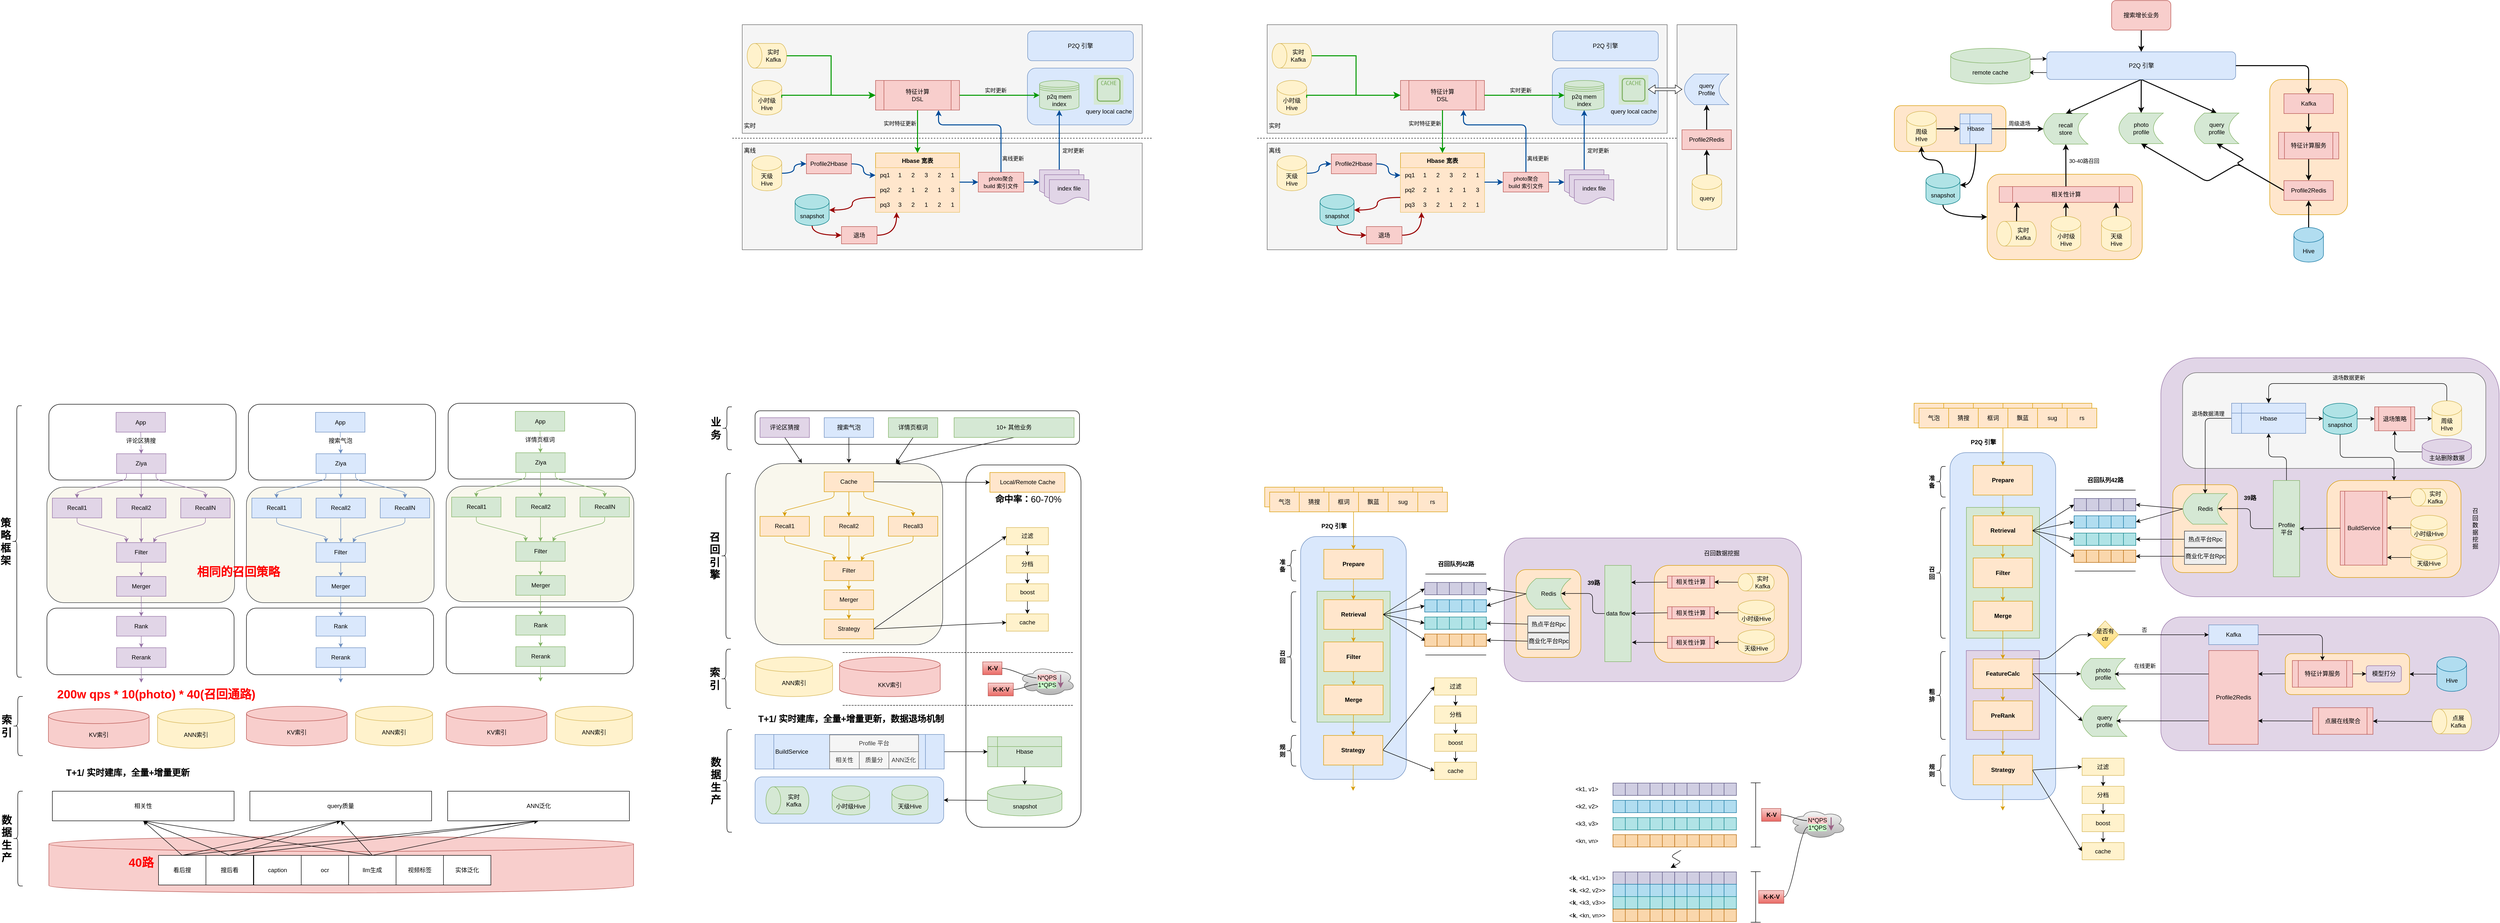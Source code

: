 <mxfile>
    <diagram id="KAuXC7zoSM8KAFSYbR0u" name="第 1 页">
        <mxGraphModel dx="4387" dy="1050" grid="0" gridSize="10" guides="1" tooltips="1" connect="1" arrows="1" fold="1" page="0" pageScale="1" pageWidth="827" pageHeight="1169" background="none" math="0" shadow="0">
            <root>
                <mxCell id="0"/>
                <mxCell id="1" parent="0"/>
                <mxCell id="2018" value="" style="rounded=1;whiteSpace=wrap;html=1;" vertex="1" parent="1">
                    <mxGeometry x="-516" y="976" width="233" height="734" as="geometry"/>
                </mxCell>
                <mxCell id="1807" value="" style="rounded=1;whiteSpace=wrap;html=1;" vertex="1" parent="1">
                    <mxGeometry x="-943" y="866.25" width="657" height="68" as="geometry"/>
                </mxCell>
                <mxCell id="1799" value="" style="rounded=1;whiteSpace=wrap;html=1;fillColor=#f9f7ed;strokeColor=#36393d;" vertex="1" parent="1">
                    <mxGeometry x="-943" y="973.25" width="380" height="367" as="geometry"/>
                </mxCell>
                <mxCell id="1692" value="" style="rounded=1;whiteSpace=wrap;html=1;" vertex="1" parent="1">
                    <mxGeometry x="-2373" y="853" width="379" height="153.5" as="geometry"/>
                </mxCell>
                <mxCell id="1689" value="" style="rounded=1;whiteSpace=wrap;html=1;" vertex="1" parent="1">
                    <mxGeometry x="-2377" y="1266" width="379" height="135" as="geometry"/>
                </mxCell>
                <mxCell id="1688" value="" style="rounded=1;whiteSpace=wrap;html=1;fillColor=#f9f7ed;strokeColor=#36393d;" vertex="1" parent="1">
                    <mxGeometry x="-2377" y="1021" width="380" height="234" as="geometry"/>
                </mxCell>
                <mxCell id="1475" value="&lt;span style=&quot;background-color: rgb(255, 204, 204);&quot;&gt;N*QPS&lt;/span&gt;&lt;span style=&quot;background-color: rgb(204, 255, 204);&quot;&gt;&lt;br&gt;1*QPS&lt;/span&gt;" style="ellipse;shape=cloud;whiteSpace=wrap;html=1;fillColor=#f5f5f5;gradientColor=#b3b3b3;strokeColor=#666666;" parent="1" vertex="1">
                    <mxGeometry x="1151.25" y="1672.5" width="115" height="61" as="geometry"/>
                </mxCell>
                <mxCell id="538" value="" style="rounded=1;whiteSpace=wrap;html=1;labelBackgroundColor=none;fillColor=#e1d5e7;strokeColor=#9673a6;" parent="1" vertex="1">
                    <mxGeometry x="1903.75" y="1284" width="685" height="271" as="geometry"/>
                </mxCell>
                <mxCell id="504" value="" style="rounded=1;whiteSpace=wrap;html=1;labelBackgroundColor=none;fillColor=#ffe6cc;strokeColor=#d79b00;" parent="1" vertex="1">
                    <mxGeometry x="2155.75" y="1358.25" width="251.5" height="83" as="geometry"/>
                </mxCell>
                <mxCell id="473" value="" style="rounded=1;whiteSpace=wrap;html=1;labelBackgroundColor=none;fillColor=#e1d5e7;strokeColor=#9673a6;" parent="1" vertex="1">
                    <mxGeometry x="1903.75" y="759" width="685" height="484" as="geometry"/>
                </mxCell>
                <mxCell id="284" value="" style="rounded=1;whiteSpace=wrap;html=1;labelBackgroundColor=none;fillColor=#ffe6cc;strokeColor=#d79b00;" parent="1" vertex="1">
                    <mxGeometry x="2124.25" y="195" width="157.5" height="274" as="geometry"/>
                </mxCell>
                <mxCell id="472" value="" style="rounded=1;whiteSpace=wrap;html=1;labelBackgroundColor=none;fillColor=#f5f5f5;strokeColor=#666666;fontColor=#333333;" parent="1" vertex="1">
                    <mxGeometry x="1947.75" y="789" width="614" height="194" as="geometry"/>
                </mxCell>
                <mxCell id="234" value="" style="rounded=1;whiteSpace=wrap;html=1;labelBackgroundColor=none;fillColor=#ffe6cc;strokeColor=#d79b00;" parent="1" vertex="1">
                    <mxGeometry x="1552" y="387" width="314" height="173" as="geometry"/>
                </mxCell>
                <mxCell id="443" value="" style="rounded=1;whiteSpace=wrap;html=1;labelBackgroundColor=none;fillColor=#ffe6cc;strokeColor=#d79b00;" parent="1" vertex="1">
                    <mxGeometry x="2240.25" y="1007.5" width="271.25" height="196.5" as="geometry"/>
                </mxCell>
                <mxCell id="233" value="" style="rounded=1;whiteSpace=wrap;html=1;labelBackgroundColor=none;fillColor=#ffe6cc;strokeColor=#d79b00;" parent="1" vertex="1">
                    <mxGeometry x="1364" y="248" width="226" height="93" as="geometry"/>
                </mxCell>
                <mxCell id="404" value="" style="rounded=1;whiteSpace=wrap;html=1;labelBackgroundColor=none;fillColor=#ffe6cc;strokeColor=#d79b00;" parent="1" vertex="1">
                    <mxGeometry x="1928" y="1016" width="131" height="178" as="geometry"/>
                </mxCell>
                <mxCell id="153" value="" style="rounded=0;whiteSpace=wrap;html=1;fillStyle=auto;strokeWidth=1;fillColor=#f5f5f5;fontColor=#333333;strokeColor=#666666;" parent="1" vertex="1">
                    <mxGeometry x="924" y="84" width="121" height="456" as="geometry"/>
                </mxCell>
                <mxCell id="297" value="" style="rounded=1;whiteSpace=wrap;html=1;fillStyle=auto;fillColor=#dae8fc;strokeColor=#6c8ebf;align=center;strokeWidth=1;" parent="1" vertex="1">
                    <mxGeometry x="1476.75" y="951" width="214" height="703" as="geometry"/>
                </mxCell>
                <mxCell id="149" value="" style="rounded=0;whiteSpace=wrap;html=1;fillColor=#f5f5f5;fontColor=#333333;strokeColor=#666666;" parent="1" vertex="1">
                    <mxGeometry x="94" y="84" width="810" height="220" as="geometry"/>
                </mxCell>
                <mxCell id="326" value="" style="rounded=0;whiteSpace=wrap;html=1;shadow=0;strokeWidth=1;fillColor=#e1d5e7;strokeColor=#9673a6;" parent="1" vertex="1">
                    <mxGeometry x="1509.75" y="1352" width="148" height="180" as="geometry"/>
                </mxCell>
                <mxCell id="137" value="" style="rounded=0;whiteSpace=wrap;html=1;fillColor=#f5f5f5;fontColor=#333333;strokeColor=#666666;fontStyle=1" parent="1" vertex="1">
                    <mxGeometry x="94" y="324" width="810" height="216" as="geometry"/>
                </mxCell>
                <mxCell id="323" value="" style="rounded=0;whiteSpace=wrap;html=1;shadow=0;strokeWidth=1;fillColor=#d5e8d4;strokeColor=#82b366;" parent="1" vertex="1">
                    <mxGeometry x="1510" y="1062" width="148" height="265" as="geometry"/>
                </mxCell>
                <mxCell id="54" style="edgeStyle=orthogonalEdgeStyle;html=1;exitX=1;exitY=0.5;exitDx=0;exitDy=0;strokeWidth=2;strokeColor=#004C99;entryX=0;entryY=0.5;entryDx=0;entryDy=0;curved=1;" parent="1" source="88" target="56" edge="1">
                    <mxGeometry relative="1" as="geometry">
                        <mxPoint x="364" y="403.5" as="sourcePoint"/>
                        <mxPoint x="360" y="386" as="targetPoint"/>
                    </mxGeometry>
                </mxCell>
                <mxCell id="272" style="edgeStyle=orthogonalEdgeStyle;html=1;exitX=0;exitY=0.75;exitDx=0;exitDy=0;entryX=1;entryY=0.5;entryDx=0;entryDy=0;entryPerimeter=0;strokeColor=#990000;strokeWidth=2;curved=1;" parent="1" source="55" target="271" edge="1">
                    <mxGeometry relative="1" as="geometry"/>
                </mxCell>
                <mxCell id="55" value="Hbase 宽表" style="shape=table;startSize=30;container=1;collapsible=0;childLayout=tableLayout;fixedRows=1;rowLines=0;fontStyle=1;fillColor=#ffe6cc;strokeColor=#d79b00;" parent="1" vertex="1">
                    <mxGeometry x="364" y="344" width="170" height="120" as="geometry"/>
                </mxCell>
                <mxCell id="56" value="" style="shape=tableRow;horizontal=0;startSize=0;swimlaneHead=0;swimlaneBody=0;top=0;left=0;bottom=0;right=0;collapsible=0;dropTarget=0;fillColor=none;points=[[0,0.5],[1,0.5]];portConstraint=eastwest;" parent="55" vertex="1">
                    <mxGeometry y="30" width="170" height="30" as="geometry"/>
                </mxCell>
                <mxCell id="57" value="pq1" style="shape=partialRectangle;html=1;whiteSpace=wrap;connectable=0;fillColor=#ffe6cc;top=0;left=0;bottom=0;right=0;overflow=hidden;pointerEvents=1;strokeColor=#d79b00;" parent="56" vertex="1">
                    <mxGeometry width="38" height="30" as="geometry">
                        <mxRectangle width="38" height="30" as="alternateBounds"/>
                    </mxGeometry>
                </mxCell>
                <mxCell id="58" value="1&lt;span style=&quot;white-space: pre;&quot;&gt;&#9;&lt;/span&gt;2&lt;span style=&quot;white-space: pre;&quot;&gt;&#9;&lt;/span&gt;3&lt;span style=&quot;white-space: pre;&quot;&gt;&#9;&lt;/span&gt;2&lt;span style=&quot;white-space: pre;&quot;&gt;&#9;&lt;/span&gt;1" style="shape=partialRectangle;html=1;whiteSpace=wrap;connectable=0;fillColor=#ffe6cc;top=0;left=0;bottom=0;right=0;align=left;spacingLeft=6;overflow=hidden;strokeColor=#d79b00;" parent="56" vertex="1">
                    <mxGeometry x="38" width="132" height="30" as="geometry">
                        <mxRectangle width="132" height="30" as="alternateBounds"/>
                    </mxGeometry>
                </mxCell>
                <mxCell id="59" value="" style="shape=tableRow;horizontal=0;startSize=0;swimlaneHead=0;swimlaneBody=0;top=0;left=0;bottom=0;right=0;collapsible=0;dropTarget=0;fillColor=none;points=[[0,0.5],[1,0.5]];portConstraint=eastwest;" parent="55" vertex="1">
                    <mxGeometry y="60" width="170" height="30" as="geometry"/>
                </mxCell>
                <mxCell id="60" value="pq2" style="shape=partialRectangle;html=1;whiteSpace=wrap;connectable=0;fillColor=#ffe6cc;top=0;left=0;bottom=0;right=0;overflow=hidden;strokeColor=#d79b00;" parent="59" vertex="1">
                    <mxGeometry width="38" height="30" as="geometry">
                        <mxRectangle width="38" height="30" as="alternateBounds"/>
                    </mxGeometry>
                </mxCell>
                <mxCell id="61" value="2&lt;span style=&quot;white-space: pre;&quot;&gt;&#9;&lt;/span&gt;1&lt;span style=&quot;white-space: pre;&quot;&gt;&#9;&lt;/span&gt;2&lt;span style=&quot;white-space: pre;&quot;&gt;&#9;&lt;/span&gt;1&lt;span style=&quot;white-space: pre;&quot;&gt;&#9;&lt;/span&gt;3" style="shape=partialRectangle;html=1;whiteSpace=wrap;connectable=0;fillColor=#ffe6cc;top=0;left=0;bottom=0;right=0;align=left;spacingLeft=6;overflow=hidden;strokeColor=#d79b00;" parent="59" vertex="1">
                    <mxGeometry x="38" width="132" height="30" as="geometry">
                        <mxRectangle width="132" height="30" as="alternateBounds"/>
                    </mxGeometry>
                </mxCell>
                <mxCell id="62" value="" style="shape=tableRow;horizontal=0;startSize=0;swimlaneHead=0;swimlaneBody=0;top=0;left=0;bottom=0;right=0;collapsible=0;dropTarget=0;fillColor=none;points=[[0,0.5],[1,0.5]];portConstraint=eastwest;" parent="55" vertex="1">
                    <mxGeometry y="90" width="170" height="30" as="geometry"/>
                </mxCell>
                <mxCell id="63" value="pq3" style="shape=partialRectangle;html=1;whiteSpace=wrap;connectable=0;fillColor=#ffe6cc;top=0;left=0;bottom=0;right=0;overflow=hidden;strokeColor=#d79b00;" parent="62" vertex="1">
                    <mxGeometry width="38" height="30" as="geometry">
                        <mxRectangle width="38" height="30" as="alternateBounds"/>
                    </mxGeometry>
                </mxCell>
                <mxCell id="64" value="3&lt;span style=&quot;white-space: pre;&quot;&gt;&#9;&lt;/span&gt;2&lt;span style=&quot;white-space: pre;&quot;&gt;&#9;&lt;/span&gt;1&lt;span style=&quot;white-space: pre;&quot;&gt;&#9;&lt;/span&gt;2&lt;span style=&quot;white-space: pre;&quot;&gt;&#9;&lt;/span&gt;1" style="shape=partialRectangle;html=1;whiteSpace=wrap;connectable=0;fillColor=#ffe6cc;top=0;left=0;bottom=0;right=0;align=left;spacingLeft=6;overflow=hidden;strokeColor=#d79b00;" parent="62" vertex="1">
                    <mxGeometry x="38" width="132" height="30" as="geometry">
                        <mxRectangle width="132" height="30" as="alternateBounds"/>
                    </mxGeometry>
                </mxCell>
                <mxCell id="89" style="edgeStyle=orthogonalEdgeStyle;html=1;exitX=1;exitY=0.5;exitDx=0;exitDy=0;exitPerimeter=0;strokeWidth=2;strokeColor=#004C99;curved=1;" parent="1" source="65" target="88" edge="1">
                    <mxGeometry relative="1" as="geometry"/>
                </mxCell>
                <mxCell id="65" value="天级&lt;br&gt;Hive" style="shape=cylinder3;whiteSpace=wrap;html=1;boundedLbl=1;backgroundOutline=1;size=15;fillColor=#fff2cc;strokeColor=#d6b656;" parent="1" vertex="1">
                    <mxGeometry x="114" y="349.5" width="60" height="71" as="geometry"/>
                </mxCell>
                <mxCell id="86" style="edgeStyle=none;html=1;entryX=0;entryY=0.5;entryDx=0;entryDy=0;strokeWidth=2;strokeColor=#004C99;exitX=1;exitY=0.5;exitDx=0;exitDy=0;" parent="1" source="263" target="111" edge="1">
                    <mxGeometry relative="1" as="geometry">
                        <mxPoint x="671" y="621" as="sourcePoint"/>
                        <mxPoint x="674" y="395" as="targetPoint"/>
                    </mxGeometry>
                </mxCell>
                <mxCell id="67" value="实时Kafka" style="shape=cylinder3;whiteSpace=wrap;html=1;boundedLbl=1;backgroundOutline=1;size=15;direction=north;fillColor=#fff2cc;strokeColor=#d6b656;" parent="1" vertex="1">
                    <mxGeometry x="104" y="122" width="80" height="50" as="geometry"/>
                </mxCell>
                <mxCell id="68" value="小时级Hive" style="shape=cylinder3;whiteSpace=wrap;html=1;boundedLbl=1;backgroundOutline=1;size=15;fillColor=#fff2cc;strokeColor=#d6b656;" parent="1" vertex="1">
                    <mxGeometry x="114" y="197" width="60" height="70" as="geometry"/>
                </mxCell>
                <mxCell id="127" value="实时特征更新" style="edgeStyle=none;html=1;exitX=0.5;exitY=1;exitDx=0;exitDy=0;entryX=0.5;entryY=0;entryDx=0;entryDy=0;strokeWidth=2;strokeColor=#009900;labelBackgroundColor=none;" parent="1" source="69" target="55" edge="1">
                    <mxGeometry x="-0.379" y="-36" relative="1" as="geometry">
                        <mxPoint as="offset"/>
                    </mxGeometry>
                </mxCell>
                <mxCell id="69" value="特征计算&lt;br&gt;DSL" style="shape=process;whiteSpace=wrap;html=1;backgroundOutline=1;fillColor=#f8cecc;strokeColor=#b85450;" parent="1" vertex="1">
                    <mxGeometry x="364" y="197" width="170" height="60" as="geometry"/>
                </mxCell>
                <mxCell id="88" value="Profile2Hbase" style="rounded=0;whiteSpace=wrap;html=1;fillColor=#f8cecc;strokeColor=#b85450;" parent="1" vertex="1">
                    <mxGeometry x="224" y="346" width="91" height="40" as="geometry"/>
                </mxCell>
                <mxCell id="105" value="" style="rounded=1;whiteSpace=wrap;html=1;fillColor=#dae8fc;strokeColor=#6c8ebf;" parent="1" vertex="1">
                    <mxGeometry x="671.5" y="172" width="214.5" height="115" as="geometry"/>
                </mxCell>
                <mxCell id="106" value="&lt;span style=&quot;color: rgb(0, 0, 0);&quot;&gt;query local cache&lt;/span&gt;" style="sketch=0;outlineConnect=0;strokeColor=#82b366;fillColor=#d5e8d4;dashed=0;verticalLabelPosition=bottom;verticalAlign=top;align=center;html=1;fontSize=12;fontStyle=0;aspect=fixed;shape=mxgraph.aws4.resourceIcon;resIcon=mxgraph.aws4.cache_node;" parent="1" vertex="1">
                    <mxGeometry x="806" y="186" width="60" height="60" as="geometry"/>
                </mxCell>
                <mxCell id="107" value="p2q mem index" style="shape=datastore;whiteSpace=wrap;html=1;fillColor=#d5e8d4;strokeColor=#82b366;" parent="1" vertex="1">
                    <mxGeometry x="696" y="197" width="80" height="60" as="geometry"/>
                </mxCell>
                <mxCell id="109" style="edgeStyle=none;html=1;exitX=0.5;exitY=0;exitDx=0;exitDy=0;strokeWidth=2;strokeColor=#004C99;" parent="1" source="111" target="107" edge="1">
                    <mxGeometry relative="1" as="geometry"/>
                </mxCell>
                <mxCell id="110" value="定时更新" style="edgeLabel;html=1;align=center;verticalAlign=middle;resizable=0;points=[];labelBackgroundColor=none;" parent="109" vertex="1" connectable="0">
                    <mxGeometry x="-0.045" y="-2" relative="1" as="geometry">
                        <mxPoint x="26" y="19" as="offset"/>
                    </mxGeometry>
                </mxCell>
                <mxCell id="111" value="index file" style="shape=document;whiteSpace=wrap;html=1;boundedLbl=1;fillColor=#e1d5e7;strokeColor=#9673a6;" parent="1" vertex="1">
                    <mxGeometry x="696" y="378" width="80" height="50" as="geometry"/>
                </mxCell>
                <mxCell id="112" value="index file" style="shape=document;whiteSpace=wrap;html=1;boundedLbl=1;fillColor=#e1d5e7;strokeColor=#9673a6;" parent="1" vertex="1">
                    <mxGeometry x="706" y="388" width="80" height="50" as="geometry"/>
                </mxCell>
                <mxCell id="113" value="index file" style="shape=document;whiteSpace=wrap;html=1;boundedLbl=1;fillColor=#e1d5e7;strokeColor=#9673a6;" parent="1" vertex="1">
                    <mxGeometry x="716" y="398" width="80" height="50" as="geometry"/>
                </mxCell>
                <mxCell id="119" value="" style="edgeStyle=elbowEdgeStyle;elbow=horizontal;endArrow=classic;html=1;curved=0;rounded=0;endSize=8;startSize=8;exitX=0.5;exitY=1;exitDx=0;exitDy=0;exitPerimeter=0;entryX=0;entryY=0.5;entryDx=0;entryDy=0;strokeColor=#009900;strokeWidth=2;" parent="1" source="67" target="69" edge="1">
                    <mxGeometry width="50" height="50" relative="1" as="geometry">
                        <mxPoint x="199" y="127" as="sourcePoint"/>
                        <mxPoint x="384" y="227" as="targetPoint"/>
                        <Array as="points">
                            <mxPoint x="274" y="184"/>
                            <mxPoint x="274" y="197"/>
                        </Array>
                    </mxGeometry>
                </mxCell>
                <mxCell id="121" value="" style="edgeStyle=elbowEdgeStyle;elbow=vertical;endArrow=classic;html=1;curved=0;rounded=0;endSize=8;startSize=8;exitX=1;exitY=0.5;exitDx=0;exitDy=0;exitPerimeter=0;entryX=0;entryY=0.5;entryDx=0;entryDy=0;strokeColor=#009900;strokeWidth=2;" parent="1" source="68" target="69" edge="1">
                    <mxGeometry width="50" height="50" relative="1" as="geometry">
                        <mxPoint x="209" y="207" as="sourcePoint"/>
                        <mxPoint x="384" y="227" as="targetPoint"/>
                        <Array as="points">
                            <mxPoint x="354" y="227"/>
                            <mxPoint x="209" y="227"/>
                        </Array>
                    </mxGeometry>
                </mxCell>
                <mxCell id="122" style="edgeStyle=none;html=1;exitX=1;exitY=0.5;exitDx=0;exitDy=0;entryX=0;entryY=0.5;entryDx=0;entryDy=0;strokeColor=#009900;strokeWidth=2;" parent="1" source="69" target="107" edge="1">
                    <mxGeometry relative="1" as="geometry"/>
                </mxCell>
                <mxCell id="123" value="实时更新" style="edgeLabel;html=1;align=center;verticalAlign=middle;resizable=0;points=[];labelBackgroundColor=none;" parent="122" vertex="1" connectable="0">
                    <mxGeometry x="-0.104" y="2" relative="1" as="geometry">
                        <mxPoint y="-8" as="offset"/>
                    </mxGeometry>
                </mxCell>
                <mxCell id="135" value="&lt;span style=&quot;&quot;&gt;P2Q 引擎&lt;/span&gt;" style="rounded=1;whiteSpace=wrap;html=1;fillStyle=auto;fillColor=#dae8fc;strokeColor=#6c8ebf;" parent="1" vertex="1">
                    <mxGeometry x="672" y="97" width="214" height="60" as="geometry"/>
                </mxCell>
                <mxCell id="136" value="" style="endArrow=none;dashed=1;html=1;strokeColor=#000000;strokeWidth=1;" parent="1" edge="1">
                    <mxGeometry width="50" height="50" relative="1" as="geometry">
                        <mxPoint x="74" y="314" as="sourcePoint"/>
                        <mxPoint x="924" y="314" as="targetPoint"/>
                    </mxGeometry>
                </mxCell>
                <mxCell id="150" value="实时" style="text;html=1;align=center;verticalAlign=middle;resizable=0;points=[];autosize=1;strokeColor=none;fillColor=none;labelBackgroundColor=none;" parent="1" vertex="1">
                    <mxGeometry x="84" y="274" width="50" height="30" as="geometry"/>
                </mxCell>
                <mxCell id="151" value="离线" style="text;html=1;align=center;verticalAlign=middle;resizable=0;points=[];autosize=1;strokeColor=none;fillColor=none;labelBackgroundColor=none;" parent="1" vertex="1">
                    <mxGeometry x="84" y="324" width="50" height="30" as="geometry"/>
                </mxCell>
                <mxCell id="163" style="edgeStyle=none;html=1;exitX=0.5;exitY=0;exitDx=0;exitDy=0;exitPerimeter=0;entryX=0.5;entryY=1;entryDx=0;entryDy=0;strokeWidth=2;" parent="1" source="154" target="159" edge="1">
                    <mxGeometry relative="1" as="geometry"/>
                </mxCell>
                <mxCell id="154" value="query" style="shape=cylinder3;whiteSpace=wrap;html=1;boundedLbl=1;backgroundOutline=1;size=15;fillColor=#fff2cc;strokeColor=#d6b656;" parent="1" vertex="1">
                    <mxGeometry x="954.5" y="388" width="60" height="71" as="geometry"/>
                </mxCell>
                <mxCell id="156" value="query&lt;br&gt;Profile" style="shape=dataStorage;whiteSpace=wrap;html=1;fixedSize=1;fillStyle=auto;strokeWidth=1;fillColor=#dae8fc;strokeColor=#6c8ebf;" parent="1" vertex="1">
                    <mxGeometry x="939" y="184" width="90" height="62" as="geometry"/>
                </mxCell>
                <mxCell id="158" value="" style="shape=doubleArrow;whiteSpace=wrap;html=1;" parent="1" vertex="1">
                    <mxGeometry x="866" y="206" width="68" height="18" as="geometry"/>
                </mxCell>
                <mxCell id="162" style="edgeStyle=none;html=1;exitX=0.5;exitY=0;exitDx=0;exitDy=0;strokeWidth=2;" parent="1" source="159" target="156" edge="1">
                    <mxGeometry relative="1" as="geometry"/>
                </mxCell>
                <mxCell id="159" value="Profile2Redis" style="rounded=0;whiteSpace=wrap;html=1;fillColor=#f8cecc;strokeColor=#b85450;" parent="1" vertex="1">
                    <mxGeometry x="934" y="297" width="100" height="40" as="geometry"/>
                </mxCell>
                <mxCell id="213" style="edgeStyle=none;html=1;exitX=0.5;exitY=0;exitDx=0;exitDy=0;exitPerimeter=0;entryX=0.876;entryY=1.008;entryDx=0;entryDy=0;entryPerimeter=0;labelBackgroundColor=none;strokeWidth=2;" parent="1" source="186" target="211" edge="1">
                    <mxGeometry relative="1" as="geometry"/>
                </mxCell>
                <mxCell id="186" value="天级&lt;br&gt;Hive" style="shape=cylinder3;whiteSpace=wrap;html=1;boundedLbl=1;backgroundOutline=1;size=15;fillColor=#fff2cc;strokeColor=#d6b656;" parent="1" vertex="1">
                    <mxGeometry x="1783.5" y="472" width="60" height="71" as="geometry"/>
                </mxCell>
                <mxCell id="212" style="edgeStyle=none;html=1;exitX=1;exitY=0.5;exitDx=0;exitDy=0;exitPerimeter=0;entryX=0.131;entryY=0.975;entryDx=0;entryDy=0;entryPerimeter=0;labelBackgroundColor=none;strokeWidth=2;" parent="1" source="188" target="211" edge="1">
                    <mxGeometry relative="1" as="geometry"/>
                </mxCell>
                <mxCell id="188" value="实时Kafka" style="shape=cylinder3;whiteSpace=wrap;html=1;boundedLbl=1;backgroundOutline=1;size=15;direction=north;fillColor=#fff2cc;strokeColor=#d6b656;" parent="1" vertex="1">
                    <mxGeometry x="1571.5" y="482.5" width="80" height="50" as="geometry"/>
                </mxCell>
                <mxCell id="214" style="edgeStyle=none;html=1;exitX=0.5;exitY=0;exitDx=0;exitDy=0;exitPerimeter=0;entryX=0.5;entryY=1;entryDx=0;entryDy=0;labelBackgroundColor=none;strokeWidth=2;" parent="1" source="190" target="211" edge="1">
                    <mxGeometry relative="1" as="geometry"/>
                </mxCell>
                <mxCell id="190" value="小时级Hive" style="shape=cylinder3;whiteSpace=wrap;html=1;boundedLbl=1;backgroundOutline=1;size=15;fillColor=#fff2cc;strokeColor=#d6b656;" parent="1" vertex="1">
                    <mxGeometry x="1681.5" y="472.5" width="60" height="70" as="geometry"/>
                </mxCell>
                <mxCell id="197" value="recall&lt;br&gt;store" style="shape=dataStorage;whiteSpace=wrap;html=1;fixedSize=1;fillStyle=auto;strokeWidth=1;fillColor=#d5e8d4;strokeColor=#82b366;" parent="1" vertex="1">
                    <mxGeometry x="1666.25" y="264" width="90" height="62" as="geometry"/>
                </mxCell>
                <mxCell id="216" style="edgeStyle=none;html=1;exitX=0.5;exitY=1;exitDx=0;exitDy=0;entryX=0.5;entryY=0;entryDx=0;entryDy=0;labelBackgroundColor=none;strokeWidth=2;" parent="1" source="198" target="197" edge="1">
                    <mxGeometry relative="1" as="geometry"/>
                </mxCell>
                <mxCell id="217" style="edgeStyle=none;html=1;exitX=0.5;exitY=1;exitDx=0;exitDy=0;labelBackgroundColor=none;strokeWidth=2;" parent="1" source="198" target="209" edge="1">
                    <mxGeometry relative="1" as="geometry"/>
                </mxCell>
                <mxCell id="218" style="edgeStyle=none;html=1;exitX=0.5;exitY=1;exitDx=0;exitDy=0;entryX=0.5;entryY=0;entryDx=0;entryDy=0;labelBackgroundColor=none;strokeWidth=2;" parent="1" source="198" target="210" edge="1">
                    <mxGeometry relative="1" as="geometry"/>
                </mxCell>
                <mxCell id="225" style="edgeStyle=none;html=1;exitX=0;exitY=0.75;exitDx=0;exitDy=0;labelBackgroundColor=none;strokeWidth=1;" parent="1" source="198" edge="1">
                    <mxGeometry relative="1" as="geometry">
                        <mxPoint x="1637" y="181" as="targetPoint"/>
                    </mxGeometry>
                </mxCell>
                <mxCell id="285" style="edgeStyle=orthogonalEdgeStyle;html=1;exitX=1;exitY=0.5;exitDx=0;exitDy=0;entryX=0.5;entryY=0;entryDx=0;entryDy=0;strokeWidth=2;" parent="1" source="198" target="282" edge="1">
                    <mxGeometry relative="1" as="geometry"/>
                </mxCell>
                <mxCell id="198" value="&lt;span style=&quot;&quot;&gt;P2Q 引擎&lt;/span&gt;" style="rounded=1;whiteSpace=wrap;html=1;fillStyle=auto;fillColor=#dae8fc;strokeColor=#6c8ebf;" parent="1" vertex="1">
                    <mxGeometry x="1672.75" y="139" width="382.5" height="56" as="geometry"/>
                </mxCell>
                <mxCell id="224" style="edgeStyle=none;html=1;exitX=1;exitY=0;exitDx=0;exitDy=22.125;exitPerimeter=0;labelBackgroundColor=none;strokeWidth=1;entryX=0;entryY=0.25;entryDx=0;entryDy=0;" parent="1" source="199" target="198" edge="1">
                    <mxGeometry relative="1" as="geometry">
                        <mxPoint x="1668" y="157" as="targetPoint"/>
                    </mxGeometry>
                </mxCell>
                <mxCell id="199" value="remote cache" style="shape=cylinder3;whiteSpace=wrap;html=1;boundedLbl=1;backgroundOutline=1;size=15;labelBackgroundColor=none;fillColor=#d5e8d4;strokeColor=#82b366;" parent="1" vertex="1">
                    <mxGeometry x="1478" y="131.88" width="161" height="72.12" as="geometry"/>
                </mxCell>
                <mxCell id="209" value="photo&lt;br&gt;profile" style="shape=dataStorage;whiteSpace=wrap;html=1;fixedSize=1;fillStyle=auto;strokeWidth=1;fillColor=#d5e8d4;strokeColor=#82b366;" parent="1" vertex="1">
                    <mxGeometry x="1818.75" y="263" width="90" height="62" as="geometry"/>
                </mxCell>
                <mxCell id="210" value="query&lt;br&gt;profile" style="shape=dataStorage;whiteSpace=wrap;html=1;fixedSize=1;fillStyle=auto;strokeWidth=1;fillColor=#d5e8d4;strokeColor=#82b366;" parent="1" vertex="1">
                    <mxGeometry x="1971.75" y="263" width="90" height="62" as="geometry"/>
                </mxCell>
                <mxCell id="215" style="edgeStyle=none;html=1;exitX=0.5;exitY=0;exitDx=0;exitDy=0;entryX=0.5;entryY=1;entryDx=0;entryDy=0;labelBackgroundColor=none;strokeWidth=2;" parent="1" source="211" target="197" edge="1">
                    <mxGeometry relative="1" as="geometry"/>
                </mxCell>
                <mxCell id="226" value="30-40路召回" style="edgeLabel;html=1;align=center;verticalAlign=middle;resizable=0;points=[];labelBackgroundColor=none;" parent="215" vertex="1" connectable="0">
                    <mxGeometry x="0.248" y="-1" relative="1" as="geometry">
                        <mxPoint x="35" y="1" as="offset"/>
                    </mxGeometry>
                </mxCell>
                <mxCell id="211" value="相关性计算" style="shape=process;whiteSpace=wrap;html=1;backgroundOutline=1;fillColor=#f8cecc;strokeColor=#b85450;" parent="1" vertex="1">
                    <mxGeometry x="1576.5" y="412" width="270" height="32" as="geometry"/>
                </mxCell>
                <mxCell id="223" style="edgeStyle=none;html=1;exitX=0.5;exitY=1;exitDx=0;exitDy=0;labelBackgroundColor=none;strokeWidth=2;" parent="1" source="222" target="198" edge="1">
                    <mxGeometry relative="1" as="geometry"/>
                </mxCell>
                <mxCell id="222" value="搜索增长业务" style="rounded=1;whiteSpace=wrap;html=1;labelBackgroundColor=none;fillColor=#f8cecc;strokeColor=#b85450;" parent="1" vertex="1">
                    <mxGeometry x="1804" y="35" width="120" height="60" as="geometry"/>
                </mxCell>
                <mxCell id="231" style="edgeStyle=none;html=1;exitX=1;exitY=0.5;exitDx=0;exitDy=0;exitPerimeter=0;entryX=0;entryY=0.5;entryDx=0;entryDy=0;labelBackgroundColor=none;strokeWidth=2;" parent="1" source="227" target="228" edge="1">
                    <mxGeometry relative="1" as="geometry"/>
                </mxCell>
                <mxCell id="227" value="周级&lt;br&gt;HIve" style="shape=cylinder3;whiteSpace=wrap;html=1;boundedLbl=1;backgroundOutline=1;size=15;fillColor=#fff2cc;strokeColor=#d6b656;" parent="1" vertex="1">
                    <mxGeometry x="1389" y="259.5" width="60" height="71" as="geometry"/>
                </mxCell>
                <mxCell id="229" style="edgeStyle=none;html=1;exitX=1;exitY=0.5;exitDx=0;exitDy=0;entryX=0;entryY=0.5;entryDx=0;entryDy=0;labelBackgroundColor=none;strokeWidth=2;" parent="1" source="228" target="197" edge="1">
                    <mxGeometry relative="1" as="geometry"/>
                </mxCell>
                <mxCell id="230" value="周级退场" style="edgeLabel;html=1;align=center;verticalAlign=middle;resizable=0;points=[];" parent="229" vertex="1" connectable="0">
                    <mxGeometry x="-0.055" y="1" relative="1" as="geometry">
                        <mxPoint x="6" y="-10" as="offset"/>
                    </mxGeometry>
                </mxCell>
                <mxCell id="228" value="Hbase" style="shape=internalStorage;whiteSpace=wrap;html=1;backgroundOutline=1;labelBackgroundColor=none;fillColor=#dae8fc;strokeColor=#6c8ebf;" parent="1" vertex="1">
                    <mxGeometry x="1497" y="264.75" width="64" height="60.5" as="geometry"/>
                </mxCell>
                <mxCell id="236" value="" style="curved=1;endArrow=classic;html=1;labelBackgroundColor=none;strokeWidth=2;exitX=0.5;exitY=1;exitDx=0;exitDy=0;entryX=1;entryY=0;entryDx=0;entryDy=23.25;entryPerimeter=0;edgeStyle=orthogonalEdgeStyle;" parent="1" source="228" target="278" edge="1">
                    <mxGeometry width="50" height="50" relative="1" as="geometry">
                        <mxPoint x="1462" y="438" as="sourcePoint"/>
                        <mxPoint x="1512" y="388" as="targetPoint"/>
                    </mxGeometry>
                </mxCell>
                <mxCell id="276" style="edgeStyle=elbowEdgeStyle;html=1;exitX=0.5;exitY=0;exitDx=0;exitDy=0;entryX=0.75;entryY=1;entryDx=0;entryDy=0;strokeColor=#004C99;strokeWidth=2;elbow=vertical;" parent="1" source="263" target="69" edge="1">
                    <mxGeometry relative="1" as="geometry">
                        <Array as="points">
                            <mxPoint x="558" y="287"/>
                        </Array>
                    </mxGeometry>
                </mxCell>
                <mxCell id="277" value="离线更新" style="edgeLabel;html=1;align=center;verticalAlign=middle;resizable=0;points=[];labelBackgroundColor=none;" parent="276" vertex="1" connectable="0">
                    <mxGeometry x="-0.695" y="7" relative="1" as="geometry">
                        <mxPoint x="31" y="10" as="offset"/>
                    </mxGeometry>
                </mxCell>
                <mxCell id="263" value="&lt;span style=&quot;font-size: 11px;&quot;&gt;photo聚合&lt;/span&gt;&lt;br style=&quot;border-color: var(--border-color); font-size: 11px;&quot;&gt;&lt;span style=&quot;font-size: 11px;&quot;&gt;build 索引文件&lt;/span&gt;" style="rounded=0;whiteSpace=wrap;html=1;fillColor=#f8cecc;strokeColor=#b85450;" parent="1" vertex="1">
                    <mxGeometry x="572" y="383" width="92" height="40" as="geometry"/>
                </mxCell>
                <mxCell id="264" style="edgeStyle=none;html=1;entryX=0;entryY=0.5;entryDx=0;entryDy=0;strokeWidth=2;strokeColor=#004C99;" parent="1" target="263" edge="1">
                    <mxGeometry relative="1" as="geometry">
                        <mxPoint x="534" y="403" as="sourcePoint"/>
                        <mxPoint x="791.5" y="441" as="targetPoint"/>
                    </mxGeometry>
                </mxCell>
                <mxCell id="274" style="edgeStyle=orthogonalEdgeStyle;curved=1;html=1;exitX=0.5;exitY=1;exitDx=0;exitDy=0;exitPerimeter=0;entryX=0;entryY=0.5;entryDx=0;entryDy=0;strokeColor=#990000;strokeWidth=2;" parent="1" source="271" target="273" edge="1">
                    <mxGeometry relative="1" as="geometry"/>
                </mxCell>
                <mxCell id="271" value="snapshot" style="shape=cylinder3;whiteSpace=wrap;html=1;boundedLbl=1;backgroundOutline=1;size=15;fillColor=#b0e3e6;strokeColor=#0e8088;" parent="1" vertex="1">
                    <mxGeometry x="201" y="428" width="69" height="63" as="geometry"/>
                </mxCell>
                <mxCell id="275" style="edgeStyle=orthogonalEdgeStyle;curved=1;html=1;exitX=1;exitY=0.5;exitDx=0;exitDy=0;entryX=0.25;entryY=1;entryDx=0;entryDy=0;strokeColor=#990000;strokeWidth=2;" parent="1" source="273" target="55" edge="1">
                    <mxGeometry relative="1" as="geometry"/>
                </mxCell>
                <mxCell id="273" value="退场" style="rounded=0;whiteSpace=wrap;html=1;fillColor=#f8cecc;strokeColor=#b85450;" parent="1" vertex="1">
                    <mxGeometry x="295" y="493" width="72" height="35" as="geometry"/>
                </mxCell>
                <mxCell id="279" style="edgeStyle=orthogonalEdgeStyle;curved=1;html=1;exitX=0.5;exitY=1;exitDx=0;exitDy=0;exitPerimeter=0;strokeColor=#000000;strokeWidth=2;elbow=vertical;" parent="1" source="278" target="234" edge="1">
                    <mxGeometry relative="1" as="geometry"/>
                </mxCell>
                <mxCell id="280" style="edgeStyle=orthogonalEdgeStyle;curved=1;html=1;exitX=0.5;exitY=0;exitDx=0;exitDy=0;exitPerimeter=0;entryX=0.5;entryY=1;entryDx=0;entryDy=0;entryPerimeter=0;strokeColor=#000000;strokeWidth=2;elbow=vertical;" parent="1" source="278" target="227" edge="1">
                    <mxGeometry relative="1" as="geometry"/>
                </mxCell>
                <mxCell id="278" value="snapshot" style="shape=cylinder3;whiteSpace=wrap;html=1;boundedLbl=1;backgroundOutline=1;size=15;fillColor=#b0e3e6;strokeColor=#0e8088;" parent="1" vertex="1">
                    <mxGeometry x="1428" y="385.5" width="69" height="63" as="geometry"/>
                </mxCell>
                <mxCell id="290" style="html=1;exitX=0.5;exitY=1;exitDx=0;exitDy=0;entryX=0.5;entryY=0;entryDx=0;entryDy=0;strokeWidth=2;elbow=vertical;" parent="1" source="281" target="283" edge="1">
                    <mxGeometry relative="1" as="geometry"/>
                </mxCell>
                <mxCell id="281" value="特征计算服务" style="shape=process;whiteSpace=wrap;html=1;backgroundOutline=1;fillColor=#f8cecc;strokeColor=#b85450;" parent="1" vertex="1">
                    <mxGeometry x="2142" y="302" width="122" height="54" as="geometry"/>
                </mxCell>
                <mxCell id="289" style="html=1;exitX=0.5;exitY=1;exitDx=0;exitDy=0;entryX=0.5;entryY=0;entryDx=0;entryDy=0;strokeWidth=2;elbow=vertical;" parent="1" source="282" target="281" edge="1">
                    <mxGeometry relative="1" as="geometry"/>
                </mxCell>
                <mxCell id="282" value="Kafka" style="rounded=0;whiteSpace=wrap;html=1;fillColor=#f8cecc;strokeColor=#b85450;" parent="1" vertex="1">
                    <mxGeometry x="2153" y="224" width="100" height="40" as="geometry"/>
                </mxCell>
                <mxCell id="287" style="edgeStyle=isometricEdgeStyle;html=1;exitX=0;exitY=0.5;exitDx=0;exitDy=0;entryX=0.5;entryY=1;entryDx=0;entryDy=0;strokeWidth=2;elbow=vertical;" parent="1" source="283" target="209" edge="1">
                    <mxGeometry relative="1" as="geometry">
                        <Array as="points">
                            <mxPoint x="2020" y="389"/>
                        </Array>
                    </mxGeometry>
                </mxCell>
                <mxCell id="288" style="edgeStyle=isometricEdgeStyle;html=1;exitX=0;exitY=0.5;exitDx=0;exitDy=0;entryX=0.5;entryY=1;entryDx=0;entryDy=0;strokeWidth=2;elbow=vertical;" parent="1" source="283" target="210" edge="1">
                    <mxGeometry relative="1" as="geometry">
                        <Array as="points">
                            <mxPoint x="2064" y="361"/>
                        </Array>
                    </mxGeometry>
                </mxCell>
                <mxCell id="283" value="Profile2Redis" style="rounded=0;whiteSpace=wrap;html=1;fillColor=#f8cecc;strokeColor=#b85450;" parent="1" vertex="1">
                    <mxGeometry x="2153" y="400" width="100" height="40" as="geometry"/>
                </mxCell>
                <mxCell id="292" style="edgeStyle=none;html=1;exitX=0.5;exitY=0;exitDx=0;exitDy=0;exitPerimeter=0;entryX=0.5;entryY=1;entryDx=0;entryDy=0;strokeWidth=2;elbow=vertical;" parent="1" source="286" target="283" edge="1">
                    <mxGeometry relative="1" as="geometry"/>
                </mxCell>
                <mxCell id="286" value="Hive" style="shape=cylinder3;whiteSpace=wrap;html=1;boundedLbl=1;backgroundOutline=1;size=15;fillColor=#b1ddf0;strokeColor=#10739e;" parent="1" vertex="1">
                    <mxGeometry x="2173" y="495" width="60" height="70" as="geometry"/>
                </mxCell>
                <mxCell id="307" style="edgeStyle=none;html=1;exitX=0.5;exitY=1;exitDx=0;exitDy=0;entryX=0.5;entryY=0;entryDx=0;entryDy=0;shadow=0;fillColor=#ffe6cc;strokeColor=#d79b00;strokeWidth=1;" parent="1" source="295" target="296" edge="1">
                    <mxGeometry relative="1" as="geometry"/>
                </mxCell>
                <mxCell id="295" value="&lt;b&gt;Prepare&lt;/b&gt;" style="rounded=0;whiteSpace=wrap;html=1;fillColor=#ffe6cc;strokeColor=#d79b00;shadow=0;strokeWidth=1;" parent="1" vertex="1">
                    <mxGeometry x="1523.75" y="977" width="120" height="60" as="geometry"/>
                </mxCell>
                <mxCell id="303" value="" style="edgeStyle=none;html=1;shadow=0;fillColor=#ffe6cc;strokeColor=#d79b00;strokeWidth=1;" parent="1" source="296" target="302" edge="1">
                    <mxGeometry relative="1" as="geometry"/>
                </mxCell>
                <mxCell id="376" style="edgeStyle=none;sketch=0;html=1;exitX=1;exitY=0.5;exitDx=0;exitDy=0;entryX=0;entryY=0.5;entryDx=0;entryDy=0;shadow=0;strokeWidth=1;" parent="1" source="296" target="356" edge="1">
                    <mxGeometry relative="1" as="geometry"/>
                </mxCell>
                <mxCell id="377" style="edgeStyle=none;sketch=0;html=1;exitX=1;exitY=0.5;exitDx=0;exitDy=0;entryX=0;entryY=0.5;entryDx=0;entryDy=0;shadow=0;strokeWidth=1;" parent="1" source="296" target="363" edge="1">
                    <mxGeometry relative="1" as="geometry"/>
                </mxCell>
                <mxCell id="378" style="edgeStyle=none;sketch=0;html=1;exitX=1;exitY=0.5;exitDx=0;exitDy=0;entryX=0;entryY=0.5;entryDx=0;entryDy=0;shadow=0;strokeWidth=1;" parent="1" source="296" target="370" edge="1">
                    <mxGeometry relative="1" as="geometry"/>
                </mxCell>
                <mxCell id="422" style="edgeStyle=none;sketch=0;html=1;exitX=1;exitY=0.5;exitDx=0;exitDy=0;entryX=0.001;entryY=0.826;entryDx=0;entryDy=0;entryPerimeter=0;shadow=0;strokeWidth=1;elbow=vertical;" parent="1" source="296" target="342" edge="1">
                    <mxGeometry relative="1" as="geometry"/>
                </mxCell>
                <mxCell id="296" value="&lt;b&gt;Retrieval&lt;/b&gt;" style="rounded=0;whiteSpace=wrap;html=1;fillColor=#ffe6cc;strokeColor=#d79b00;shadow=0;strokeWidth=1;" parent="1" vertex="1">
                    <mxGeometry x="1523.75" y="1079" width="120" height="60" as="geometry"/>
                </mxCell>
                <mxCell id="309" style="edgeStyle=none;html=1;exitX=0.5;exitY=1;exitDx=0;exitDy=0;shadow=0;fillColor=#ffe6cc;strokeColor=#d79b00;strokeWidth=1;" parent="1" source="298" target="300" edge="1">
                    <mxGeometry relative="1" as="geometry"/>
                </mxCell>
                <mxCell id="476" style="html=1;exitX=1;exitY=0.5;exitDx=0;exitDy=0;entryX=0;entryY=0.5;entryDx=0;entryDy=0;strokeWidth=1;elbow=vertical;" parent="1" source="298" target="474" edge="1">
                    <mxGeometry relative="1" as="geometry"/>
                </mxCell>
                <mxCell id="477" style="html=1;exitX=1;exitY=0.5;exitDx=0;exitDy=0;entryX=0;entryY=0.5;entryDx=0;entryDy=0;strokeWidth=1;elbow=vertical;" parent="1" source="298" target="475" edge="1">
                    <mxGeometry relative="1" as="geometry"/>
                </mxCell>
                <mxCell id="503" style="edgeStyle=entityRelationEdgeStyle;html=1;exitX=1;exitY=0;exitDx=0;exitDy=0;strokeWidth=1;" parent="1" source="298" target="516" edge="1">
                    <mxGeometry relative="1" as="geometry"/>
                </mxCell>
                <mxCell id="298" value="&lt;b&gt;FeatureCalc&lt;/b&gt;" style="whiteSpace=wrap;html=1;rounded=0;fillColor=#ffe6cc;strokeColor=#d79b00;shadow=0;strokeWidth=1;" parent="1" vertex="1">
                    <mxGeometry x="1523.75" y="1369" width="120" height="60" as="geometry"/>
                </mxCell>
                <mxCell id="327" style="edgeStyle=none;sketch=0;html=1;exitX=0.5;exitY=1;exitDx=0;exitDy=0;shadow=0;strokeWidth=1;fillColor=#ffe6cc;strokeColor=#d79b00;" parent="1" source="300" target="324" edge="1">
                    <mxGeometry relative="1" as="geometry"/>
                </mxCell>
                <mxCell id="300" value="&lt;b style=&quot;border-color: var(--border-color);&quot;&gt;PreRank&lt;/b&gt;" style="whiteSpace=wrap;html=1;rounded=0;fillColor=#ffe6cc;strokeColor=#d79b00;shadow=0;strokeWidth=1;" parent="1" vertex="1">
                    <mxGeometry x="1523.75" y="1454" width="120" height="60" as="geometry"/>
                </mxCell>
                <mxCell id="306" value="" style="edgeStyle=none;html=1;shadow=0;fillColor=#ffe6cc;strokeColor=#d79b00;strokeWidth=1;" parent="1" source="302" target="305" edge="1">
                    <mxGeometry relative="1" as="geometry"/>
                </mxCell>
                <mxCell id="302" value="&lt;b&gt;Filter&lt;/b&gt;" style="whiteSpace=wrap;html=1;rounded=0;fillColor=#ffe6cc;strokeColor=#d79b00;shadow=0;strokeWidth=1;" parent="1" vertex="1">
                    <mxGeometry x="1523.75" y="1164.5" width="120" height="60" as="geometry"/>
                </mxCell>
                <mxCell id="308" style="edgeStyle=none;html=1;exitX=0.5;exitY=1;exitDx=0;exitDy=0;shadow=0;fillColor=#ffe6cc;strokeColor=#d79b00;strokeWidth=1;" parent="1" source="305" target="298" edge="1">
                    <mxGeometry relative="1" as="geometry"/>
                </mxCell>
                <mxCell id="305" value="&lt;b&gt;Merge&lt;/b&gt;" style="whiteSpace=wrap;html=1;rounded=0;fillColor=#ffe6cc;strokeColor=#d79b00;shadow=0;strokeWidth=1;" parent="1" vertex="1">
                    <mxGeometry x="1523.75" y="1252" width="120" height="60" as="geometry"/>
                </mxCell>
                <mxCell id="515" style="edgeStyle=none;html=1;strokeWidth=1;fillColor=#ffe6cc;strokeColor=#d79b00;" parent="1" source="521" target="295" edge="1">
                    <mxGeometry relative="1" as="geometry"/>
                </mxCell>
                <mxCell id="311" value="&lt;b style=&quot;border-color: var(--border-color);&quot;&gt;P2Q 引擎&lt;/b&gt;" style="text;html=1;align=center;verticalAlign=middle;resizable=0;points=[];autosize=1;shadow=0;strokeWidth=1;" parent="1" vertex="1">
                    <mxGeometry x="1509.75" y="917" width="69" height="26" as="geometry"/>
                </mxCell>
                <mxCell id="405" style="edgeStyle=none;sketch=0;html=1;exitX=0;exitY=0.5;exitDx=0;exitDy=0;entryX=1;entryY=0.5;entryDx=0;entryDy=0;shadow=0;strokeWidth=1;elbow=vertical;" parent="1" source="312" target="356" edge="1">
                    <mxGeometry relative="1" as="geometry"/>
                </mxCell>
                <mxCell id="424" style="edgeStyle=none;sketch=0;html=1;exitX=0;exitY=0.5;exitDx=0;exitDy=0;entryX=1;entryY=0.5;entryDx=0;entryDy=0;shadow=0;strokeWidth=1;elbow=vertical;" parent="1" source="312" target="363" edge="1">
                    <mxGeometry relative="1" as="geometry"/>
                </mxCell>
                <mxCell id="312" value="Redis" style="shape=dataStorage;whiteSpace=wrap;html=1;fixedSize=1;fillStyle=auto;strokeWidth=1;fillColor=#d5e8d4;strokeColor=#82b366;" parent="1" vertex="1">
                    <mxGeometry x="1948.5" y="1034" width="90" height="62" as="geometry"/>
                </mxCell>
                <mxCell id="513" style="edgeStyle=none;html=1;exitX=0.5;exitY=1;exitDx=0;exitDy=0;strokeWidth=1;fillColor=#ffe6cc;strokeColor=#d79b00;" parent="1" source="324" edge="1">
                    <mxGeometry relative="1" as="geometry">
                        <mxPoint x="1583.528" y="1676.111" as="targetPoint"/>
                    </mxGeometry>
                </mxCell>
                <mxCell id="572" style="edgeStyle=none;html=1;exitX=1;exitY=0.5;exitDx=0;exitDy=0;entryX=0;entryY=0.5;entryDx=0;entryDy=0;strokeWidth=1;fillColor=#fff2cc;strokeColor=#000000;" parent="1" source="324" target="565" edge="1">
                    <mxGeometry relative="1" as="geometry"/>
                </mxCell>
                <mxCell id="573" style="edgeStyle=none;html=1;exitX=1;exitY=0.5;exitDx=0;exitDy=0;entryX=0;entryY=0.5;entryDx=0;entryDy=0;strokeWidth=1;fillColor=#fff2cc;strokeColor=#000000;" parent="1" source="324" target="568" edge="1">
                    <mxGeometry relative="1" as="geometry"/>
                </mxCell>
                <mxCell id="324" value="&lt;b&gt;Strategy&lt;/b&gt;" style="whiteSpace=wrap;html=1;rounded=0;fillColor=#ffe6cc;strokeColor=#d79b00;shadow=0;strokeWidth=1;" parent="1" vertex="1">
                    <mxGeometry x="1523.75" y="1564" width="120" height="60" as="geometry"/>
                </mxCell>
                <mxCell id="342" value="" style="shape=partialRectangle;whiteSpace=wrap;html=1;left=0;right=0;fillColor=none;shadow=0;strokeWidth=1;" parent="1" vertex="1">
                    <mxGeometry x="1730" y="1027" width="122" height="164" as="geometry"/>
                </mxCell>
                <mxCell id="355" value="" style="shape=table;startSize=0;container=1;collapsible=0;childLayout=tableLayout;shadow=0;strokeWidth=1;fillColor=#d0cee2;strokeColor=#56517e;" parent="1" vertex="1">
                    <mxGeometry x="1728" y="1044" width="125" height="25" as="geometry"/>
                </mxCell>
                <mxCell id="356" value="" style="shape=tableRow;horizontal=0;startSize=0;swimlaneHead=0;swimlaneBody=0;top=0;left=0;bottom=0;right=0;collapsible=0;dropTarget=0;fillColor=none;points=[[0,0.5],[1,0.5]];portConstraint=eastwest;shadow=0;strokeWidth=1;" parent="355" vertex="1">
                    <mxGeometry width="125" height="25" as="geometry"/>
                </mxCell>
                <mxCell id="357" value="" style="shape=partialRectangle;html=1;whiteSpace=wrap;connectable=0;overflow=hidden;fillColor=none;top=0;left=0;bottom=0;right=0;pointerEvents=1;shadow=0;strokeWidth=1;" parent="356" vertex="1">
                    <mxGeometry width="25" height="25" as="geometry">
                        <mxRectangle width="25" height="25" as="alternateBounds"/>
                    </mxGeometry>
                </mxCell>
                <mxCell id="358" value="" style="shape=partialRectangle;html=1;whiteSpace=wrap;connectable=0;overflow=hidden;fillColor=none;top=0;left=0;bottom=0;right=0;pointerEvents=1;shadow=0;strokeWidth=1;" parent="356" vertex="1">
                    <mxGeometry x="25" width="25" height="25" as="geometry">
                        <mxRectangle width="25" height="25" as="alternateBounds"/>
                    </mxGeometry>
                </mxCell>
                <mxCell id="359" value="" style="shape=partialRectangle;html=1;whiteSpace=wrap;connectable=0;overflow=hidden;fillColor=none;top=0;left=0;bottom=0;right=0;pointerEvents=1;shadow=0;strokeWidth=1;" parent="356" vertex="1">
                    <mxGeometry x="50" width="25" height="25" as="geometry">
                        <mxRectangle width="25" height="25" as="alternateBounds"/>
                    </mxGeometry>
                </mxCell>
                <mxCell id="360" value="" style="shape=partialRectangle;html=1;whiteSpace=wrap;connectable=0;overflow=hidden;fillColor=none;top=0;left=0;bottom=0;right=0;pointerEvents=1;shadow=0;strokeWidth=1;" parent="356" vertex="1">
                    <mxGeometry x="75" width="25" height="25" as="geometry">
                        <mxRectangle width="25" height="25" as="alternateBounds"/>
                    </mxGeometry>
                </mxCell>
                <mxCell id="361" value="" style="shape=partialRectangle;html=1;whiteSpace=wrap;connectable=0;overflow=hidden;fillColor=none;top=0;left=0;bottom=0;right=0;pointerEvents=1;shadow=0;strokeWidth=1;" parent="356" vertex="1">
                    <mxGeometry x="100" width="25" height="25" as="geometry">
                        <mxRectangle width="25" height="25" as="alternateBounds"/>
                    </mxGeometry>
                </mxCell>
                <mxCell id="362" value="" style="shape=table;startSize=0;container=1;collapsible=0;childLayout=tableLayout;shadow=0;strokeWidth=1;fillColor=#b1ddf0;strokeColor=#10739e;" parent="1" vertex="1">
                    <mxGeometry x="1728" y="1079" width="125" height="25" as="geometry"/>
                </mxCell>
                <mxCell id="363" value="" style="shape=tableRow;horizontal=0;startSize=0;swimlaneHead=0;swimlaneBody=0;top=0;left=0;bottom=0;right=0;collapsible=0;dropTarget=0;fillColor=none;points=[[0,0.5],[1,0.5]];portConstraint=eastwest;shadow=0;strokeWidth=1;" parent="362" vertex="1">
                    <mxGeometry width="125" height="25" as="geometry"/>
                </mxCell>
                <mxCell id="364" value="" style="shape=partialRectangle;html=1;whiteSpace=wrap;connectable=0;overflow=hidden;fillColor=none;top=0;left=0;bottom=0;right=0;pointerEvents=1;shadow=0;strokeWidth=1;" parent="363" vertex="1">
                    <mxGeometry width="25" height="25" as="geometry">
                        <mxRectangle width="25" height="25" as="alternateBounds"/>
                    </mxGeometry>
                </mxCell>
                <mxCell id="365" value="" style="shape=partialRectangle;html=1;whiteSpace=wrap;connectable=0;overflow=hidden;fillColor=none;top=0;left=0;bottom=0;right=0;pointerEvents=1;shadow=0;strokeWidth=1;" parent="363" vertex="1">
                    <mxGeometry x="25" width="25" height="25" as="geometry">
                        <mxRectangle width="25" height="25" as="alternateBounds"/>
                    </mxGeometry>
                </mxCell>
                <mxCell id="366" value="" style="shape=partialRectangle;html=1;whiteSpace=wrap;connectable=0;overflow=hidden;fillColor=none;top=0;left=0;bottom=0;right=0;pointerEvents=1;shadow=0;strokeWidth=1;" parent="363" vertex="1">
                    <mxGeometry x="50" width="25" height="25" as="geometry">
                        <mxRectangle width="25" height="25" as="alternateBounds"/>
                    </mxGeometry>
                </mxCell>
                <mxCell id="367" value="" style="shape=partialRectangle;html=1;whiteSpace=wrap;connectable=0;overflow=hidden;fillColor=none;top=0;left=0;bottom=0;right=0;pointerEvents=1;shadow=0;strokeWidth=1;" parent="363" vertex="1">
                    <mxGeometry x="75" width="25" height="25" as="geometry">
                        <mxRectangle width="25" height="25" as="alternateBounds"/>
                    </mxGeometry>
                </mxCell>
                <mxCell id="368" value="" style="shape=partialRectangle;html=1;whiteSpace=wrap;connectable=0;overflow=hidden;fillColor=none;top=0;left=0;bottom=0;right=0;pointerEvents=1;shadow=0;strokeWidth=1;" parent="363" vertex="1">
                    <mxGeometry x="100" width="25" height="25" as="geometry">
                        <mxRectangle width="25" height="25" as="alternateBounds"/>
                    </mxGeometry>
                </mxCell>
                <mxCell id="369" value="" style="shape=table;startSize=0;container=1;collapsible=0;childLayout=tableLayout;shadow=0;strokeWidth=1;fillColor=#b0e3e6;strokeColor=#0e8088;" parent="1" vertex="1">
                    <mxGeometry x="1728" y="1114" width="125" height="25" as="geometry"/>
                </mxCell>
                <mxCell id="370" value="" style="shape=tableRow;horizontal=0;startSize=0;swimlaneHead=0;swimlaneBody=0;top=0;left=0;bottom=0;right=0;collapsible=0;dropTarget=0;fillColor=none;points=[[0,0.5],[1,0.5]];portConstraint=eastwest;shadow=0;strokeWidth=1;" parent="369" vertex="1">
                    <mxGeometry width="125" height="25" as="geometry"/>
                </mxCell>
                <mxCell id="371" value="" style="shape=partialRectangle;html=1;whiteSpace=wrap;connectable=0;overflow=hidden;fillColor=none;top=0;left=0;bottom=0;right=0;pointerEvents=1;shadow=0;strokeWidth=1;" parent="370" vertex="1">
                    <mxGeometry width="25" height="25" as="geometry">
                        <mxRectangle width="25" height="25" as="alternateBounds"/>
                    </mxGeometry>
                </mxCell>
                <mxCell id="372" value="" style="shape=partialRectangle;html=1;whiteSpace=wrap;connectable=0;overflow=hidden;fillColor=none;top=0;left=0;bottom=0;right=0;pointerEvents=1;shadow=0;strokeWidth=1;" parent="370" vertex="1">
                    <mxGeometry x="25" width="25" height="25" as="geometry">
                        <mxRectangle width="25" height="25" as="alternateBounds"/>
                    </mxGeometry>
                </mxCell>
                <mxCell id="373" value="" style="shape=partialRectangle;html=1;whiteSpace=wrap;connectable=0;overflow=hidden;fillColor=none;top=0;left=0;bottom=0;right=0;pointerEvents=1;shadow=0;strokeWidth=1;" parent="370" vertex="1">
                    <mxGeometry x="50" width="25" height="25" as="geometry">
                        <mxRectangle width="25" height="25" as="alternateBounds"/>
                    </mxGeometry>
                </mxCell>
                <mxCell id="374" value="" style="shape=partialRectangle;html=1;whiteSpace=wrap;connectable=0;overflow=hidden;fillColor=none;top=0;left=0;bottom=0;right=0;pointerEvents=1;shadow=0;strokeWidth=1;" parent="370" vertex="1">
                    <mxGeometry x="75" width="25" height="25" as="geometry">
                        <mxRectangle width="25" height="25" as="alternateBounds"/>
                    </mxGeometry>
                </mxCell>
                <mxCell id="375" value="" style="shape=partialRectangle;html=1;whiteSpace=wrap;connectable=0;overflow=hidden;fillColor=none;top=0;left=0;bottom=0;right=0;pointerEvents=1;shadow=0;strokeWidth=1;" parent="370" vertex="1">
                    <mxGeometry x="100" width="25" height="25" as="geometry">
                        <mxRectangle width="25" height="25" as="alternateBounds"/>
                    </mxGeometry>
                </mxCell>
                <mxCell id="379" value="&lt;b&gt;召回队列42路&lt;/b&gt;" style="text;html=1;align=center;verticalAlign=middle;resizable=0;points=[];autosize=1;shadow=0;strokeWidth=1;" parent="1" vertex="1">
                    <mxGeometry x="1745" y="994" width="91" height="26" as="geometry"/>
                </mxCell>
                <mxCell id="387" value="小时级Hive" style="shape=cylinder3;whiteSpace=wrap;html=1;boundedLbl=1;backgroundOutline=1;size=15;fillColor=#fff2cc;strokeColor=#d6b656;" parent="1" vertex="1">
                    <mxGeometry x="2410" y="1078" width="73.25" height="51" as="geometry"/>
                </mxCell>
                <mxCell id="400" value="BuildService" style="shape=process;whiteSpace=wrap;html=1;backgroundOutline=1;fillColor=#f8cecc;strokeColor=#b85450;" parent="1" vertex="1">
                    <mxGeometry x="2267" y="1029.13" width="94.75" height="149.87" as="geometry"/>
                </mxCell>
                <mxCell id="401" style="edgeStyle=none;sketch=0;html=1;exitX=0.5;exitY=0;exitDx=0;exitDy=0;exitPerimeter=0;entryX=0.995;entryY=0.09;entryDx=0;entryDy=0;shadow=0;strokeWidth=1;elbow=vertical;entryPerimeter=0;" parent="1" source="402" target="400" edge="1">
                    <mxGeometry relative="1" as="geometry"/>
                </mxCell>
                <mxCell id="402" value="实时Kafka" style="shape=cylinder3;whiteSpace=wrap;html=1;boundedLbl=1;backgroundOutline=1;size=15;direction=north;fillColor=#fff2cc;strokeColor=#d6b656;" parent="1" vertex="1">
                    <mxGeometry x="2410" y="1024" width="73" height="35.25" as="geometry"/>
                </mxCell>
                <mxCell id="452" style="edgeStyle=orthogonalEdgeStyle;sketch=0;html=1;exitX=0;exitY=0.5;exitDx=0;exitDy=0;entryX=0.5;entryY=0;entryDx=0;entryDy=0;shadow=0;strokeWidth=1;elbow=vertical;" parent="1" source="403" target="312" edge="1">
                    <mxGeometry relative="1" as="geometry"/>
                </mxCell>
                <mxCell id="460" value="退场数据清理" style="edgeLabel;html=1;align=center;verticalAlign=middle;resizable=0;points=[];labelBackgroundColor=none;" parent="452" connectable="0" vertex="1">
                    <mxGeometry x="-0.3" y="2" relative="1" as="geometry">
                        <mxPoint x="3" y="-28" as="offset"/>
                    </mxGeometry>
                </mxCell>
                <mxCell id="454" style="sketch=0;html=1;exitX=1;exitY=0.5;exitDx=0;exitDy=0;shadow=0;strokeWidth=1;elbow=vertical;" parent="1" source="403" target="451" edge="1">
                    <mxGeometry relative="1" as="geometry"/>
                </mxCell>
                <mxCell id="403" value="Hbase" style="shape=internalStorage;whiteSpace=wrap;html=1;backgroundOutline=1;labelBackgroundColor=none;fillColor=#dae8fc;strokeColor=#6c8ebf;" parent="1" vertex="1">
                    <mxGeometry x="2047" y="851" width="150" height="61" as="geometry"/>
                </mxCell>
                <mxCell id="412" style="edgeStyle=none;sketch=0;html=1;exitX=0;exitY=0.5;exitDx=0;exitDy=0;entryX=1;entryY=0.5;entryDx=0;entryDy=0;shadow=0;strokeWidth=1;elbow=vertical;" parent="1" source="410" target="370" edge="1">
                    <mxGeometry relative="1" as="geometry"/>
                </mxCell>
                <mxCell id="410" value="热点平台Rpc" style="rounded=0;whiteSpace=wrap;html=1;shadow=0;strokeWidth=1;fillColor=#eeeeee;strokeColor=#36393d;" parent="1" vertex="1">
                    <mxGeometry x="1951.5" y="1110" width="84" height="33" as="geometry"/>
                </mxCell>
                <mxCell id="423" style="edgeStyle=none;sketch=0;html=1;exitX=0;exitY=0.5;exitDx=0;exitDy=0;entryX=1;entryY=0.5;entryDx=0;entryDy=0;shadow=0;strokeWidth=1;elbow=vertical;" parent="1" source="414" target="416" edge="1">
                    <mxGeometry relative="1" as="geometry"/>
                </mxCell>
                <mxCell id="414" value="商业化平台Rpc" style="rounded=0;whiteSpace=wrap;html=1;shadow=0;strokeWidth=1;fillColor=#eeeeee;strokeColor=#36393d;" parent="1" vertex="1">
                    <mxGeometry x="1951.5" y="1144.5" width="84" height="33" as="geometry"/>
                </mxCell>
                <mxCell id="415" value="" style="shape=table;startSize=0;container=1;collapsible=0;childLayout=tableLayout;shadow=0;strokeWidth=1;fillColor=#fad7ac;strokeColor=#b46504;" parent="1" vertex="1">
                    <mxGeometry x="1728" y="1148.5" width="125" height="25" as="geometry"/>
                </mxCell>
                <mxCell id="416" value="" style="shape=tableRow;horizontal=0;startSize=0;swimlaneHead=0;swimlaneBody=0;top=0;left=0;bottom=0;right=0;collapsible=0;dropTarget=0;fillColor=none;points=[[0,0.5],[1,0.5]];portConstraint=eastwest;shadow=0;strokeWidth=1;" parent="415" vertex="1">
                    <mxGeometry width="125" height="25" as="geometry"/>
                </mxCell>
                <mxCell id="417" value="" style="shape=partialRectangle;html=1;whiteSpace=wrap;connectable=0;overflow=hidden;fillColor=none;top=0;left=0;bottom=0;right=0;pointerEvents=1;shadow=0;strokeWidth=1;" parent="416" vertex="1">
                    <mxGeometry width="25" height="25" as="geometry">
                        <mxRectangle width="25" height="25" as="alternateBounds"/>
                    </mxGeometry>
                </mxCell>
                <mxCell id="418" value="" style="shape=partialRectangle;html=1;whiteSpace=wrap;connectable=0;overflow=hidden;fillColor=none;top=0;left=0;bottom=0;right=0;pointerEvents=1;shadow=0;strokeWidth=1;" parent="416" vertex="1">
                    <mxGeometry x="25" width="25" height="25" as="geometry">
                        <mxRectangle width="25" height="25" as="alternateBounds"/>
                    </mxGeometry>
                </mxCell>
                <mxCell id="419" value="" style="shape=partialRectangle;html=1;whiteSpace=wrap;connectable=0;overflow=hidden;fillColor=none;top=0;left=0;bottom=0;right=0;pointerEvents=1;shadow=0;strokeWidth=1;" parent="416" vertex="1">
                    <mxGeometry x="50" width="25" height="25" as="geometry">
                        <mxRectangle width="25" height="25" as="alternateBounds"/>
                    </mxGeometry>
                </mxCell>
                <mxCell id="420" value="" style="shape=partialRectangle;html=1;whiteSpace=wrap;connectable=0;overflow=hidden;fillColor=none;top=0;left=0;bottom=0;right=0;pointerEvents=1;shadow=0;strokeWidth=1;" parent="416" vertex="1">
                    <mxGeometry x="75" width="25" height="25" as="geometry">
                        <mxRectangle width="25" height="25" as="alternateBounds"/>
                    </mxGeometry>
                </mxCell>
                <mxCell id="421" value="" style="shape=partialRectangle;html=1;whiteSpace=wrap;connectable=0;overflow=hidden;fillColor=none;top=0;left=0;bottom=0;right=0;pointerEvents=1;shadow=0;strokeWidth=1;" parent="416" vertex="1">
                    <mxGeometry x="100" width="25" height="25" as="geometry">
                        <mxRectangle width="25" height="25" as="alternateBounds"/>
                    </mxGeometry>
                </mxCell>
                <mxCell id="427" style="edgeStyle=none;sketch=0;html=1;exitX=0;exitY=0.5;exitDx=0;exitDy=0;exitPerimeter=0;entryX=1;entryY=0.5;entryDx=0;entryDy=0;shadow=0;strokeWidth=1;elbow=vertical;" parent="1" source="387" edge="1">
                    <mxGeometry relative="1" as="geometry">
                        <mxPoint x="2393.75" y="975.625" as="sourcePoint"/>
                        <mxPoint x="2361.75" y="1103.5" as="targetPoint"/>
                    </mxGeometry>
                </mxCell>
                <mxCell id="450" style="edgeStyle=orthogonalEdgeStyle;sketch=0;html=1;exitX=0;exitY=0.5;exitDx=0;exitDy=0;shadow=0;strokeWidth=1;elbow=vertical;rounded=1;entryX=0.784;entryY=0.491;entryDx=0;entryDy=0;entryPerimeter=0;" parent="1" source="433" target="312" edge="1">
                    <mxGeometry relative="1" as="geometry">
                        <Array as="points"/>
                    </mxGeometry>
                </mxCell>
                <mxCell id="453" style="edgeStyle=orthogonalEdgeStyle;sketch=0;html=1;exitX=0.5;exitY=0;exitDx=0;exitDy=0;entryX=0.5;entryY=1;entryDx=0;entryDy=0;shadow=0;strokeWidth=1;elbow=vertical;" parent="1" source="433" target="403" edge="1">
                    <mxGeometry relative="1" as="geometry">
                        <mxPoint x="2145.125" y="995" as="sourcePoint"/>
                    </mxGeometry>
                </mxCell>
                <mxCell id="433" value="Profile&lt;br&gt;平台" style="rounded=0;whiteSpace=wrap;html=1;shadow=0;strokeWidth=1;fillColor=#d5e8d4;strokeColor=#82b366;" parent="1" vertex="1">
                    <mxGeometry x="2131.5" y="1007.5" width="53.25" height="195" as="geometry"/>
                </mxCell>
                <mxCell id="438" style="edgeStyle=none;sketch=0;html=1;exitX=0;exitY=0.5;exitDx=0;exitDy=0;exitPerimeter=0;entryX=1;entryY=0.5;entryDx=0;entryDy=0;shadow=0;strokeWidth=1;elbow=vertical;" parent="1" source="436" edge="1">
                    <mxGeometry relative="1" as="geometry">
                        <mxPoint x="2361.75" y="1163.5" as="targetPoint"/>
                    </mxGeometry>
                </mxCell>
                <mxCell id="436" value="天级Hive" style="shape=cylinder3;whiteSpace=wrap;html=1;boundedLbl=1;backgroundOutline=1;size=15;fillColor=#fff2cc;strokeColor=#d6b656;" parent="1" vertex="1">
                    <mxGeometry x="2410" y="1138" width="73.25" height="51" as="geometry"/>
                </mxCell>
                <mxCell id="457" style="sketch=0;html=1;exitX=1;exitY=0.5;exitDx=0;exitDy=0;exitPerimeter=0;entryX=0;entryY=0.5;entryDx=0;entryDy=0;shadow=0;strokeWidth=1;elbow=vertical;" parent="1" source="451" target="456" edge="1">
                    <mxGeometry relative="1" as="geometry"/>
                </mxCell>
                <mxCell id="461" style="html=1;exitX=0.5;exitY=1;exitDx=0;exitDy=0;exitPerimeter=0;entryX=0.5;entryY=0;entryDx=0;entryDy=0;shadow=0;strokeWidth=1;elbow=vertical;edgeStyle=orthogonalEdgeStyle;rounded=1;" parent="1" source="451" target="443" edge="1">
                    <mxGeometry relative="1" as="geometry">
                        <mxPoint x="2362.875" y="995" as="targetPoint"/>
                    </mxGeometry>
                </mxCell>
                <mxCell id="451" value="snapshot" style="shape=cylinder3;whiteSpace=wrap;html=1;boundedLbl=1;backgroundOutline=1;size=15;fillColor=#b0e3e6;strokeColor=#0e8088;" parent="1" vertex="1">
                    <mxGeometry x="2232.25" y="851" width="69" height="63" as="geometry"/>
                </mxCell>
                <mxCell id="455" value="周级&lt;br&gt;HIve" style="shape=cylinder3;whiteSpace=wrap;html=1;boundedLbl=1;backgroundOutline=1;size=15;fillColor=#fff2cc;strokeColor=#d6b656;" parent="1" vertex="1">
                    <mxGeometry x="2452.75" y="846" width="60" height="71" as="geometry"/>
                </mxCell>
                <mxCell id="458" style="sketch=0;html=1;exitX=1;exitY=0.5;exitDx=0;exitDy=0;shadow=0;strokeWidth=1;elbow=vertical;" parent="1" source="456" target="455" edge="1">
                    <mxGeometry relative="1" as="geometry"/>
                </mxCell>
                <mxCell id="456" value="退场策略" style="shape=process;whiteSpace=wrap;html=1;backgroundOutline=1;fillColor=#f8cecc;strokeColor=#b85450;" parent="1" vertex="1">
                    <mxGeometry x="2336.75" y="858.25" width="81" height="48.5" as="geometry"/>
                </mxCell>
                <mxCell id="463" value="" style="edgeStyle=elbowEdgeStyle;elbow=vertical;endArrow=classic;html=1;rounded=1;endSize=8;startSize=8;shadow=0;sketch=0;strokeWidth=1;entryX=0.5;entryY=0;entryDx=0;entryDy=0;startArrow=none;exitX=0.5;exitY=0;exitDx=0;exitDy=0;exitPerimeter=0;" parent="1" source="455" target="403" edge="1">
                    <mxGeometry width="50" height="50" relative="1" as="geometry">
                        <mxPoint x="2487.75" y="769" as="sourcePoint"/>
                        <mxPoint x="2035.75" y="769" as="targetPoint"/>
                        <Array as="points">
                            <mxPoint x="2332.75" y="811"/>
                        </Array>
                    </mxGeometry>
                </mxCell>
                <mxCell id="464" value="退场数据更新" style="edgeLabel;html=1;align=center;verticalAlign=middle;resizable=0;points=[];labelBackgroundColor=none;" parent="463" connectable="0" vertex="1">
                    <mxGeometry x="0.056" y="-3" relative="1" as="geometry">
                        <mxPoint x="-4" y="-9" as="offset"/>
                    </mxGeometry>
                </mxCell>
                <mxCell id="470" style="edgeStyle=orthogonalEdgeStyle;rounded=1;sketch=0;html=1;exitX=0;exitY=0.5;exitDx=0;exitDy=0;exitPerimeter=0;entryX=0.5;entryY=1;entryDx=0;entryDy=0;shadow=0;strokeWidth=1;" parent="1" source="469" target="456" edge="1">
                    <mxGeometry relative="1" as="geometry"/>
                </mxCell>
                <mxCell id="469" value="主站删除数据" style="shape=cylinder3;whiteSpace=wrap;html=1;boundedLbl=1;backgroundOutline=1;size=15;fillColor=#e1d5e7;strokeColor=#9673a6;" parent="1" vertex="1">
                    <mxGeometry x="2432.81" y="923" width="99.88" height="53" as="geometry"/>
                </mxCell>
                <mxCell id="471" value="召&lt;br&gt;回&lt;br&gt;数&lt;br&gt;据&lt;br&gt;挖&lt;br&gt;掘" style="text;html=1;align=center;verticalAlign=middle;resizable=0;points=[];autosize=1;strokeColor=none;fillColor=none;rotation=0;" parent="1" vertex="1">
                    <mxGeometry x="2524.75" y="1056" width="30" height="98" as="geometry"/>
                </mxCell>
                <mxCell id="474" value="photo&lt;br&gt;profile" style="shape=dataStorage;whiteSpace=wrap;html=1;fixedSize=1;fillStyle=auto;strokeWidth=1;fillColor=#d5e8d4;strokeColor=#82b366;" parent="1" vertex="1">
                    <mxGeometry x="1741.75" y="1368" width="90" height="62" as="geometry"/>
                </mxCell>
                <mxCell id="475" value="query&lt;br&gt;profile" style="shape=dataStorage;whiteSpace=wrap;html=1;fixedSize=1;fillStyle=auto;strokeWidth=1;fillColor=#d5e8d4;strokeColor=#82b366;" parent="1" vertex="1">
                    <mxGeometry x="1745" y="1464" width="90" height="62" as="geometry"/>
                </mxCell>
                <mxCell id="486" value="&lt;b&gt;39路&lt;/b&gt;" style="text;html=1;align=center;verticalAlign=middle;resizable=0;points=[];autosize=1;shadow=0;strokeWidth=1;" parent="1" vertex="1">
                    <mxGeometry x="2062.75" y="1030" width="43" height="26" as="geometry"/>
                </mxCell>
                <mxCell id="490" value="&lt;b style=&quot;background-color: initial;&quot;&gt;召回&lt;/b&gt;" style="shape=curlyBracket;whiteSpace=wrap;html=1;rounded=1;labelPosition=left;verticalLabelPosition=middle;align=right;verticalAlign=middle;" parent="1" vertex="1">
                    <mxGeometry x="1447.75" y="1063" width="20" height="264" as="geometry"/>
                </mxCell>
                <mxCell id="495" value="&lt;b style=&quot;background-color: initial;&quot;&gt;粗排&lt;/b&gt;" style="shape=curlyBracket;whiteSpace=wrap;html=1;rounded=1;labelPosition=left;verticalLabelPosition=middle;align=right;verticalAlign=middle;" parent="1" vertex="1">
                    <mxGeometry x="1447.75" y="1354" width="20" height="178" as="geometry"/>
                </mxCell>
                <mxCell id="505" style="edgeStyle=orthogonalEdgeStyle;html=1;exitX=1;exitY=0.5;exitDx=0;exitDy=0;entryX=0.5;entryY=0;entryDx=0;entryDy=0;strokeWidth=1;elbow=vertical;" parent="1" source="499" target="500" edge="1">
                    <mxGeometry relative="1" as="geometry"/>
                </mxCell>
                <mxCell id="499" value="Kafka" style="rounded=0;whiteSpace=wrap;html=1;fillColor=#dae8fc;strokeColor=#6c8ebf;" parent="1" vertex="1">
                    <mxGeometry x="2000.75" y="1300" width="100" height="40" as="geometry"/>
                </mxCell>
                <mxCell id="502" style="edgeStyle=none;html=1;exitX=1;exitY=0.5;exitDx=0;exitDy=0;entryX=0;entryY=0.5;entryDx=0;entryDy=0;strokeWidth=1;elbow=vertical;" parent="1" source="500" target="501" edge="1">
                    <mxGeometry relative="1" as="geometry"/>
                </mxCell>
                <mxCell id="506" style="edgeStyle=none;html=1;entryX=0.757;entryY=0.509;entryDx=0;entryDy=0;entryPerimeter=0;strokeWidth=1;elbow=vertical;exitX=0;exitY=0.25;exitDx=0;exitDy=0;" parent="1" source="510" target="474" edge="1">
                    <mxGeometry relative="1" as="geometry">
                        <mxPoint x="1896.75" y="1400" as="sourcePoint"/>
                    </mxGeometry>
                </mxCell>
                <mxCell id="509" value="在线更新" style="edgeLabel;html=1;align=center;verticalAlign=middle;resizable=0;points=[];" parent="506" vertex="1" connectable="0">
                    <mxGeometry x="0.127" relative="1" as="geometry">
                        <mxPoint x="-23" y="-17" as="offset"/>
                    </mxGeometry>
                </mxCell>
                <mxCell id="512" style="edgeStyle=none;html=1;strokeWidth=1;entryX=1;entryY=0.25;entryDx=0;entryDy=0;" parent="1" target="510" edge="1">
                    <mxGeometry relative="1" as="geometry">
                        <mxPoint x="2155.62" y="1399" as="sourcePoint"/>
                    </mxGeometry>
                </mxCell>
                <mxCell id="500" value="特征计算服务" style="shape=process;whiteSpace=wrap;html=1;backgroundOutline=1;fillColor=#f8cecc;strokeColor=#b85450;" parent="1" vertex="1">
                    <mxGeometry x="2170" y="1372.25" width="122" height="54" as="geometry"/>
                </mxCell>
                <mxCell id="501" value="模型打分" style="rounded=1;whiteSpace=wrap;html=1;fillColor=#e1d5e7;strokeColor=#9673a6;" parent="1" vertex="1">
                    <mxGeometry x="2319.75" y="1382.75" width="71" height="33" as="geometry"/>
                </mxCell>
                <mxCell id="542" style="edgeStyle=none;html=1;exitX=0;exitY=0.75;exitDx=0;exitDy=0;entryX=0.761;entryY=0.491;entryDx=0;entryDy=0;entryPerimeter=0;strokeWidth=1;" parent="1" source="510" target="475" edge="1">
                    <mxGeometry relative="1" as="geometry"/>
                </mxCell>
                <mxCell id="510" value="Profile2Redis" style="rounded=0;whiteSpace=wrap;html=1;fillColor=#f8cecc;strokeColor=#b85450;" parent="1" vertex="1">
                    <mxGeometry x="2000.75" y="1352" width="100" height="190" as="geometry"/>
                </mxCell>
                <mxCell id="518" style="edgeStyle=none;html=1;exitX=1;exitY=0.5;exitDx=0;exitDy=0;strokeWidth=1;" parent="1" source="516" target="499" edge="1">
                    <mxGeometry relative="1" as="geometry"/>
                </mxCell>
                <mxCell id="519" value="否" style="edgeLabel;html=1;align=center;verticalAlign=middle;resizable=0;points=[];" parent="518" vertex="1" connectable="0">
                    <mxGeometry x="-0.411" y="-3" relative="1" as="geometry">
                        <mxPoint x="-2" y="-13" as="offset"/>
                    </mxGeometry>
                </mxCell>
                <mxCell id="516" value="是否有&lt;br&gt;ctr" style="rhombus;whiteSpace=wrap;html=1;fillColor=#fff2cc;strokeColor=#d6b656;gradientColor=#ffd966;" parent="1" vertex="1">
                    <mxGeometry x="1764" y="1291.75" width="54" height="56.5" as="geometry"/>
                </mxCell>
                <mxCell id="520" value="" style="shape=table;startSize=0;container=1;collapsible=0;childLayout=tableLayout;fillColor=#ffe6cc;strokeColor=#d79b00;" parent="1" vertex="1">
                    <mxGeometry x="1404" y="851" width="360" height="40" as="geometry"/>
                </mxCell>
                <mxCell id="521" value="" style="shape=tableRow;horizontal=0;startSize=0;swimlaneHead=0;swimlaneBody=0;top=0;left=0;bottom=0;right=0;collapsible=0;dropTarget=0;fillColor=none;points=[[0,0.5],[1,0.5]];portConstraint=eastwest;" parent="520" vertex="1">
                    <mxGeometry width="360" height="40" as="geometry"/>
                </mxCell>
                <mxCell id="522" value="气泡" style="shape=partialRectangle;html=1;whiteSpace=wrap;connectable=0;overflow=hidden;fillColor=none;top=0;left=0;bottom=0;right=0;pointerEvents=1;" parent="521" vertex="1">
                    <mxGeometry width="60" height="40" as="geometry">
                        <mxRectangle width="60" height="40" as="alternateBounds"/>
                    </mxGeometry>
                </mxCell>
                <mxCell id="523" value="猜搜" style="shape=partialRectangle;html=1;whiteSpace=wrap;connectable=0;overflow=hidden;fillColor=none;top=0;left=0;bottom=0;right=0;pointerEvents=1;" parent="521" vertex="1">
                    <mxGeometry x="60" width="60" height="40" as="geometry">
                        <mxRectangle width="60" height="40" as="alternateBounds"/>
                    </mxGeometry>
                </mxCell>
                <mxCell id="524" value="框词" style="shape=partialRectangle;html=1;whiteSpace=wrap;connectable=0;overflow=hidden;fillColor=none;top=0;left=0;bottom=0;right=0;pointerEvents=1;" parent="521" vertex="1">
                    <mxGeometry x="120" width="60" height="40" as="geometry">
                        <mxRectangle width="60" height="40" as="alternateBounds"/>
                    </mxGeometry>
                </mxCell>
                <mxCell id="525" value="飘蓝" style="shape=partialRectangle;html=1;whiteSpace=wrap;connectable=0;overflow=hidden;fillColor=none;top=0;left=0;bottom=0;right=0;pointerEvents=1;" parent="521" vertex="1">
                    <mxGeometry x="180" width="60" height="40" as="geometry">
                        <mxRectangle width="60" height="40" as="alternateBounds"/>
                    </mxGeometry>
                </mxCell>
                <mxCell id="526" value="sug" style="shape=partialRectangle;html=1;whiteSpace=wrap;connectable=0;overflow=hidden;fillColor=none;top=0;left=0;bottom=0;right=0;pointerEvents=1;" parent="521" vertex="1">
                    <mxGeometry x="240" width="60" height="40" as="geometry">
                        <mxRectangle width="60" height="40" as="alternateBounds"/>
                    </mxGeometry>
                </mxCell>
                <mxCell id="527" value="rs" style="shape=partialRectangle;html=1;whiteSpace=wrap;connectable=0;overflow=hidden;fillColor=none;top=0;left=0;bottom=0;right=0;pointerEvents=1;" parent="521" vertex="1">
                    <mxGeometry x="300" width="60" height="40" as="geometry">
                        <mxRectangle width="60" height="40" as="alternateBounds"/>
                    </mxGeometry>
                </mxCell>
                <mxCell id="531" style="edgeStyle=none;html=1;exitX=0;exitY=0.5;exitDx=0;exitDy=0;exitPerimeter=0;strokeWidth=1;" parent="1" source="530" target="504" edge="1">
                    <mxGeometry relative="1" as="geometry"/>
                </mxCell>
                <mxCell id="530" value="Hive" style="shape=cylinder3;whiteSpace=wrap;html=1;boundedLbl=1;backgroundOutline=1;size=15;fillColor=#b1ddf0;strokeColor=#10739e;" parent="1" vertex="1">
                    <mxGeometry x="2462.75" y="1364.75" width="60" height="70" as="geometry"/>
                </mxCell>
                <mxCell id="537" style="edgeStyle=none;html=1;exitX=0;exitY=0.5;exitDx=0;exitDy=0;strokeWidth=1;entryX=1;entryY=0.75;entryDx=0;entryDy=0;" parent="1" source="534" target="510" edge="1">
                    <mxGeometry relative="1" as="geometry">
                        <mxPoint x="2103.25" y="1494.75" as="targetPoint"/>
                    </mxGeometry>
                </mxCell>
                <mxCell id="534" value="点展在线聚合" style="shape=process;whiteSpace=wrap;html=1;backgroundOutline=1;fillColor=#f8cecc;strokeColor=#b85450;" parent="1" vertex="1">
                    <mxGeometry x="2211.25" y="1467.75" width="122" height="54" as="geometry"/>
                </mxCell>
                <mxCell id="536" style="edgeStyle=none;html=1;exitX=0.5;exitY=0;exitDx=0;exitDy=0;exitPerimeter=0;strokeWidth=1;" parent="1" source="535" target="534" edge="1">
                    <mxGeometry relative="1" as="geometry"/>
                </mxCell>
                <mxCell id="535" value="点展Kafka" style="shape=cylinder3;whiteSpace=wrap;html=1;boundedLbl=1;backgroundOutline=1;size=15;direction=north;fillColor=#fff2cc;strokeColor=#d6b656;" parent="1" vertex="1">
                    <mxGeometry x="2452.75" y="1470.75" width="80" height="50" as="geometry"/>
                </mxCell>
                <mxCell id="543" value="&lt;b style=&quot;background-color: initial;&quot;&gt;规则&lt;/b&gt;" style="shape=curlyBracket;whiteSpace=wrap;html=1;rounded=1;labelPosition=left;verticalLabelPosition=middle;align=right;verticalAlign=middle;" parent="1" vertex="1">
                    <mxGeometry x="1448.25" y="1564" width="20" height="62" as="geometry"/>
                </mxCell>
                <mxCell id="546" value="" style="shape=table;startSize=0;container=1;collapsible=0;childLayout=tableLayout;fillColor=#ffe6cc;strokeColor=#d79b00;" parent="1" vertex="1">
                    <mxGeometry x="1414" y="861" width="360" height="40" as="geometry"/>
                </mxCell>
                <mxCell id="547" value="" style="shape=tableRow;horizontal=0;startSize=0;swimlaneHead=0;swimlaneBody=0;top=0;left=0;bottom=0;right=0;collapsible=0;dropTarget=0;fillColor=none;points=[[0,0.5],[1,0.5]];portConstraint=eastwest;" parent="546" vertex="1">
                    <mxGeometry width="360" height="40" as="geometry"/>
                </mxCell>
                <mxCell id="548" value="气泡" style="shape=partialRectangle;html=1;whiteSpace=wrap;connectable=0;overflow=hidden;fillColor=none;top=0;left=0;bottom=0;right=0;pointerEvents=1;" parent="547" vertex="1">
                    <mxGeometry width="60" height="40" as="geometry">
                        <mxRectangle width="60" height="40" as="alternateBounds"/>
                    </mxGeometry>
                </mxCell>
                <mxCell id="549" value="猜搜" style="shape=partialRectangle;html=1;whiteSpace=wrap;connectable=0;overflow=hidden;fillColor=none;top=0;left=0;bottom=0;right=0;pointerEvents=1;" parent="547" vertex="1">
                    <mxGeometry x="60" width="60" height="40" as="geometry">
                        <mxRectangle width="60" height="40" as="alternateBounds"/>
                    </mxGeometry>
                </mxCell>
                <mxCell id="550" value="框词" style="shape=partialRectangle;html=1;whiteSpace=wrap;connectable=0;overflow=hidden;fillColor=none;top=0;left=0;bottom=0;right=0;pointerEvents=1;" parent="547" vertex="1">
                    <mxGeometry x="120" width="60" height="40" as="geometry">
                        <mxRectangle width="60" height="40" as="alternateBounds"/>
                    </mxGeometry>
                </mxCell>
                <mxCell id="551" value="飘蓝" style="shape=partialRectangle;html=1;whiteSpace=wrap;connectable=0;overflow=hidden;fillColor=none;top=0;left=0;bottom=0;right=0;pointerEvents=1;" parent="547" vertex="1">
                    <mxGeometry x="180" width="60" height="40" as="geometry">
                        <mxRectangle width="60" height="40" as="alternateBounds"/>
                    </mxGeometry>
                </mxCell>
                <mxCell id="552" value="sug" style="shape=partialRectangle;html=1;whiteSpace=wrap;connectable=0;overflow=hidden;fillColor=none;top=0;left=0;bottom=0;right=0;pointerEvents=1;" parent="547" vertex="1">
                    <mxGeometry x="240" width="60" height="40" as="geometry">
                        <mxRectangle width="60" height="40" as="alternateBounds"/>
                    </mxGeometry>
                </mxCell>
                <mxCell id="553" value="rs" style="shape=partialRectangle;html=1;whiteSpace=wrap;connectable=0;overflow=hidden;fillColor=none;top=0;left=0;bottom=0;right=0;pointerEvents=1;" parent="547" vertex="1">
                    <mxGeometry x="300" width="60" height="40" as="geometry">
                        <mxRectangle width="60" height="40" as="alternateBounds"/>
                    </mxGeometry>
                </mxCell>
                <mxCell id="554" value="&lt;b&gt;准备&lt;/b&gt;" style="shape=curlyBracket;whiteSpace=wrap;html=1;rounded=1;labelPosition=left;verticalLabelPosition=middle;align=right;verticalAlign=middle;" parent="1" vertex="1">
                    <mxGeometry x="1447.75" y="979" width="20" height="62" as="geometry"/>
                </mxCell>
                <mxCell id="569" style="edgeStyle=none;html=1;exitX=0.5;exitY=1;exitDx=0;exitDy=0;strokeWidth=1;fillColor=#fff2cc;strokeColor=#000000;" parent="1" source="565" target="566" edge="1">
                    <mxGeometry relative="1" as="geometry"/>
                </mxCell>
                <mxCell id="565" value="过滤" style="rounded=0;whiteSpace=wrap;html=1;fillColor=#fff2cc;strokeColor=#d6b656;" parent="1" vertex="1">
                    <mxGeometry x="1744.25" y="1570" width="85" height="35" as="geometry"/>
                </mxCell>
                <mxCell id="570" style="edgeStyle=none;html=1;exitX=0.5;exitY=1;exitDx=0;exitDy=0;strokeWidth=1;fillColor=#fff2cc;strokeColor=#000000;" parent="1" source="566" target="567" edge="1">
                    <mxGeometry relative="1" as="geometry"/>
                </mxCell>
                <mxCell id="566" value="分档" style="rounded=0;whiteSpace=wrap;html=1;fillColor=#fff2cc;strokeColor=#d6b656;" parent="1" vertex="1">
                    <mxGeometry x="1744.25" y="1627" width="85" height="35" as="geometry"/>
                </mxCell>
                <mxCell id="571" style="edgeStyle=none;html=1;exitX=0.5;exitY=1;exitDx=0;exitDy=0;strokeWidth=1;fillColor=#fff2cc;strokeColor=#000000;" parent="1" source="567" target="568" edge="1">
                    <mxGeometry relative="1" as="geometry"/>
                </mxCell>
                <mxCell id="567" value="boost" style="rounded=0;whiteSpace=wrap;html=1;fillColor=#fff2cc;strokeColor=#d6b656;" parent="1" vertex="1">
                    <mxGeometry x="1744.25" y="1684" width="85" height="35" as="geometry"/>
                </mxCell>
                <mxCell id="568" value="cache" style="rounded=0;whiteSpace=wrap;html=1;fillColor=#fff2cc;strokeColor=#d6b656;" parent="1" vertex="1">
                    <mxGeometry x="1744.25" y="1741" width="85" height="35" as="geometry"/>
                </mxCell>
                <mxCell id="575" value="" style="rounded=0;whiteSpace=wrap;html=1;fillColor=#f5f5f5;fontColor=#333333;strokeColor=#666666;" parent="1" vertex="1">
                    <mxGeometry x="-969" y="84" width="810" height="220" as="geometry"/>
                </mxCell>
                <mxCell id="576" value="" style="rounded=0;whiteSpace=wrap;html=1;fillColor=#f5f5f5;fontColor=#333333;strokeColor=#666666;fontStyle=1" parent="1" vertex="1">
                    <mxGeometry x="-969" y="324" width="810" height="216" as="geometry"/>
                </mxCell>
                <mxCell id="577" style="edgeStyle=orthogonalEdgeStyle;html=1;exitX=1;exitY=0.5;exitDx=0;exitDy=0;strokeWidth=2;strokeColor=#004C99;entryX=0;entryY=0.5;entryDx=0;entryDy=0;curved=1;" parent="1" source="596" target="580" edge="1">
                    <mxGeometry relative="1" as="geometry">
                        <mxPoint x="-699" y="403.5" as="sourcePoint"/>
                        <mxPoint x="-703" y="386" as="targetPoint"/>
                    </mxGeometry>
                </mxCell>
                <mxCell id="578" style="edgeStyle=orthogonalEdgeStyle;html=1;exitX=0;exitY=0.75;exitDx=0;exitDy=0;entryX=1;entryY=0.5;entryDx=0;entryDy=0;entryPerimeter=0;strokeColor=#990000;strokeWidth=2;curved=1;" parent="1" source="579" target="624" edge="1">
                    <mxGeometry relative="1" as="geometry"/>
                </mxCell>
                <mxCell id="579" value="Hbase 宽表" style="shape=table;startSize=30;container=1;collapsible=0;childLayout=tableLayout;fixedRows=1;rowLines=0;fontStyle=1;fillColor=#ffe6cc;strokeColor=#d79b00;" parent="1" vertex="1">
                    <mxGeometry x="-699" y="344" width="170" height="120" as="geometry"/>
                </mxCell>
                <mxCell id="580" value="" style="shape=tableRow;horizontal=0;startSize=0;swimlaneHead=0;swimlaneBody=0;top=0;left=0;bottom=0;right=0;collapsible=0;dropTarget=0;fillColor=none;points=[[0,0.5],[1,0.5]];portConstraint=eastwest;" parent="579" vertex="1">
                    <mxGeometry y="30" width="170" height="30" as="geometry"/>
                </mxCell>
                <mxCell id="581" value="pq1" style="shape=partialRectangle;html=1;whiteSpace=wrap;connectable=0;fillColor=#ffe6cc;top=0;left=0;bottom=0;right=0;overflow=hidden;pointerEvents=1;strokeColor=#d79b00;" parent="580" vertex="1">
                    <mxGeometry width="38" height="30" as="geometry">
                        <mxRectangle width="38" height="30" as="alternateBounds"/>
                    </mxGeometry>
                </mxCell>
                <mxCell id="582" value="1&lt;span style=&quot;white-space: pre;&quot;&gt;&#9;&lt;/span&gt;2&lt;span style=&quot;white-space: pre;&quot;&gt;&#9;&lt;/span&gt;3&lt;span style=&quot;white-space: pre;&quot;&gt;&#9;&lt;/span&gt;2&lt;span style=&quot;white-space: pre;&quot;&gt;&#9;&lt;/span&gt;1" style="shape=partialRectangle;html=1;whiteSpace=wrap;connectable=0;fillColor=#ffe6cc;top=0;left=0;bottom=0;right=0;align=left;spacingLeft=6;overflow=hidden;strokeColor=#d79b00;" parent="580" vertex="1">
                    <mxGeometry x="38" width="132" height="30" as="geometry">
                        <mxRectangle width="132" height="30" as="alternateBounds"/>
                    </mxGeometry>
                </mxCell>
                <mxCell id="583" value="" style="shape=tableRow;horizontal=0;startSize=0;swimlaneHead=0;swimlaneBody=0;top=0;left=0;bottom=0;right=0;collapsible=0;dropTarget=0;fillColor=none;points=[[0,0.5],[1,0.5]];portConstraint=eastwest;" parent="579" vertex="1">
                    <mxGeometry y="60" width="170" height="30" as="geometry"/>
                </mxCell>
                <mxCell id="584" value="pq2" style="shape=partialRectangle;html=1;whiteSpace=wrap;connectable=0;fillColor=#ffe6cc;top=0;left=0;bottom=0;right=0;overflow=hidden;strokeColor=#d79b00;" parent="583" vertex="1">
                    <mxGeometry width="38" height="30" as="geometry">
                        <mxRectangle width="38" height="30" as="alternateBounds"/>
                    </mxGeometry>
                </mxCell>
                <mxCell id="585" value="2&lt;span style=&quot;white-space: pre;&quot;&gt;&#9;&lt;/span&gt;1&lt;span style=&quot;white-space: pre;&quot;&gt;&#9;&lt;/span&gt;2&lt;span style=&quot;white-space: pre;&quot;&gt;&#9;&lt;/span&gt;1&lt;span style=&quot;white-space: pre;&quot;&gt;&#9;&lt;/span&gt;3" style="shape=partialRectangle;html=1;whiteSpace=wrap;connectable=0;fillColor=#ffe6cc;top=0;left=0;bottom=0;right=0;align=left;spacingLeft=6;overflow=hidden;strokeColor=#d79b00;" parent="583" vertex="1">
                    <mxGeometry x="38" width="132" height="30" as="geometry">
                        <mxRectangle width="132" height="30" as="alternateBounds"/>
                    </mxGeometry>
                </mxCell>
                <mxCell id="586" value="" style="shape=tableRow;horizontal=0;startSize=0;swimlaneHead=0;swimlaneBody=0;top=0;left=0;bottom=0;right=0;collapsible=0;dropTarget=0;fillColor=none;points=[[0,0.5],[1,0.5]];portConstraint=eastwest;" parent="579" vertex="1">
                    <mxGeometry y="90" width="170" height="30" as="geometry"/>
                </mxCell>
                <mxCell id="587" value="pq3" style="shape=partialRectangle;html=1;whiteSpace=wrap;connectable=0;fillColor=#ffe6cc;top=0;left=0;bottom=0;right=0;overflow=hidden;strokeColor=#d79b00;" parent="586" vertex="1">
                    <mxGeometry width="38" height="30" as="geometry">
                        <mxRectangle width="38" height="30" as="alternateBounds"/>
                    </mxGeometry>
                </mxCell>
                <mxCell id="588" value="3&lt;span style=&quot;white-space: pre;&quot;&gt;&#9;&lt;/span&gt;2&lt;span style=&quot;white-space: pre;&quot;&gt;&#9;&lt;/span&gt;1&lt;span style=&quot;white-space: pre;&quot;&gt;&#9;&lt;/span&gt;2&lt;span style=&quot;white-space: pre;&quot;&gt;&#9;&lt;/span&gt;1" style="shape=partialRectangle;html=1;whiteSpace=wrap;connectable=0;fillColor=#ffe6cc;top=0;left=0;bottom=0;right=0;align=left;spacingLeft=6;overflow=hidden;strokeColor=#d79b00;" parent="586" vertex="1">
                    <mxGeometry x="38" width="132" height="30" as="geometry">
                        <mxRectangle width="132" height="30" as="alternateBounds"/>
                    </mxGeometry>
                </mxCell>
                <mxCell id="589" style="edgeStyle=orthogonalEdgeStyle;html=1;exitX=1;exitY=0.5;exitDx=0;exitDy=0;exitPerimeter=0;strokeWidth=2;strokeColor=#004C99;curved=1;" parent="1" source="590" target="596" edge="1">
                    <mxGeometry relative="1" as="geometry"/>
                </mxCell>
                <mxCell id="590" value="天级&lt;br&gt;Hive" style="shape=cylinder3;whiteSpace=wrap;html=1;boundedLbl=1;backgroundOutline=1;size=15;fillColor=#fff2cc;strokeColor=#d6b656;" parent="1" vertex="1">
                    <mxGeometry x="-949" y="349.5" width="60" height="71" as="geometry"/>
                </mxCell>
                <mxCell id="591" style="edgeStyle=none;html=1;entryX=0;entryY=0.5;entryDx=0;entryDy=0;strokeWidth=2;strokeColor=#004C99;exitX=1;exitY=0.5;exitDx=0;exitDy=0;" parent="1" source="621" target="602" edge="1">
                    <mxGeometry relative="1" as="geometry">
                        <mxPoint x="-392" y="621" as="sourcePoint"/>
                        <mxPoint x="-389" y="395" as="targetPoint"/>
                    </mxGeometry>
                </mxCell>
                <mxCell id="592" value="实时Kafka" style="shape=cylinder3;whiteSpace=wrap;html=1;boundedLbl=1;backgroundOutline=1;size=15;direction=north;fillColor=#fff2cc;strokeColor=#d6b656;" parent="1" vertex="1">
                    <mxGeometry x="-959" y="122" width="80" height="50" as="geometry"/>
                </mxCell>
                <mxCell id="593" value="小时级Hive" style="shape=cylinder3;whiteSpace=wrap;html=1;boundedLbl=1;backgroundOutline=1;size=15;fillColor=#fff2cc;strokeColor=#d6b656;" parent="1" vertex="1">
                    <mxGeometry x="-949" y="197" width="60" height="70" as="geometry"/>
                </mxCell>
                <mxCell id="594" value="实时特征更新" style="edgeStyle=none;html=1;exitX=0.5;exitY=1;exitDx=0;exitDy=0;entryX=0.5;entryY=0;entryDx=0;entryDy=0;strokeWidth=2;strokeColor=#009900;labelBackgroundColor=none;" parent="1" source="595" target="579" edge="1">
                    <mxGeometry x="-0.379" y="-36" relative="1" as="geometry">
                        <mxPoint as="offset"/>
                    </mxGeometry>
                </mxCell>
                <mxCell id="595" value="特征计算&lt;br&gt;DSL" style="shape=process;whiteSpace=wrap;html=1;backgroundOutline=1;fillColor=#f8cecc;strokeColor=#b85450;" parent="1" vertex="1">
                    <mxGeometry x="-699" y="197" width="170" height="60" as="geometry"/>
                </mxCell>
                <mxCell id="596" value="Profile2Hbase" style="rounded=0;whiteSpace=wrap;html=1;fillColor=#f8cecc;strokeColor=#b85450;" parent="1" vertex="1">
                    <mxGeometry x="-839" y="346" width="91" height="40" as="geometry"/>
                </mxCell>
                <mxCell id="597" value="" style="rounded=1;whiteSpace=wrap;html=1;fillColor=#dae8fc;strokeColor=#6c8ebf;" parent="1" vertex="1">
                    <mxGeometry x="-391.5" y="172" width="214.5" height="115" as="geometry"/>
                </mxCell>
                <mxCell id="598" value="&lt;span style=&quot;color: rgb(0, 0, 0);&quot;&gt;query local cache&lt;/span&gt;" style="sketch=0;outlineConnect=0;strokeColor=#82b366;fillColor=#d5e8d4;dashed=0;verticalLabelPosition=bottom;verticalAlign=top;align=center;html=1;fontSize=12;fontStyle=0;aspect=fixed;shape=mxgraph.aws4.resourceIcon;resIcon=mxgraph.aws4.cache_node;" parent="1" vertex="1">
                    <mxGeometry x="-257" y="186" width="60" height="60" as="geometry"/>
                </mxCell>
                <mxCell id="599" value="p2q mem index" style="shape=datastore;whiteSpace=wrap;html=1;fillColor=#d5e8d4;strokeColor=#82b366;" parent="1" vertex="1">
                    <mxGeometry x="-367" y="197" width="80" height="60" as="geometry"/>
                </mxCell>
                <mxCell id="600" style="edgeStyle=none;html=1;exitX=0.5;exitY=0;exitDx=0;exitDy=0;strokeWidth=2;strokeColor=#004C99;" parent="1" source="602" target="599" edge="1">
                    <mxGeometry relative="1" as="geometry"/>
                </mxCell>
                <mxCell id="601" value="定时更新" style="edgeLabel;html=1;align=center;verticalAlign=middle;resizable=0;points=[];labelBackgroundColor=none;" parent="600" vertex="1" connectable="0">
                    <mxGeometry x="-0.045" y="-2" relative="1" as="geometry">
                        <mxPoint x="26" y="19" as="offset"/>
                    </mxGeometry>
                </mxCell>
                <mxCell id="602" value="index file" style="shape=document;whiteSpace=wrap;html=1;boundedLbl=1;fillColor=#e1d5e7;strokeColor=#9673a6;" parent="1" vertex="1">
                    <mxGeometry x="-367" y="378" width="80" height="50" as="geometry"/>
                </mxCell>
                <mxCell id="603" value="index file" style="shape=document;whiteSpace=wrap;html=1;boundedLbl=1;fillColor=#e1d5e7;strokeColor=#9673a6;" parent="1" vertex="1">
                    <mxGeometry x="-357" y="388" width="80" height="50" as="geometry"/>
                </mxCell>
                <mxCell id="604" value="index file" style="shape=document;whiteSpace=wrap;html=1;boundedLbl=1;fillColor=#e1d5e7;strokeColor=#9673a6;" parent="1" vertex="1">
                    <mxGeometry x="-347" y="398" width="80" height="50" as="geometry"/>
                </mxCell>
                <mxCell id="605" value="" style="edgeStyle=elbowEdgeStyle;elbow=horizontal;endArrow=classic;html=1;curved=0;rounded=0;endSize=8;startSize=8;exitX=0.5;exitY=1;exitDx=0;exitDy=0;exitPerimeter=0;entryX=0;entryY=0.5;entryDx=0;entryDy=0;strokeColor=#009900;strokeWidth=2;" parent="1" source="592" target="595" edge="1">
                    <mxGeometry width="50" height="50" relative="1" as="geometry">
                        <mxPoint x="-864" y="127" as="sourcePoint"/>
                        <mxPoint x="-679" y="227" as="targetPoint"/>
                        <Array as="points">
                            <mxPoint x="-789" y="184"/>
                            <mxPoint x="-789" y="197"/>
                        </Array>
                    </mxGeometry>
                </mxCell>
                <mxCell id="606" value="" style="edgeStyle=elbowEdgeStyle;elbow=vertical;endArrow=classic;html=1;curved=0;rounded=0;endSize=8;startSize=8;exitX=1;exitY=0.5;exitDx=0;exitDy=0;exitPerimeter=0;entryX=0;entryY=0.5;entryDx=0;entryDy=0;strokeColor=#009900;strokeWidth=2;" parent="1" source="593" target="595" edge="1">
                    <mxGeometry width="50" height="50" relative="1" as="geometry">
                        <mxPoint x="-854" y="207" as="sourcePoint"/>
                        <mxPoint x="-679" y="227" as="targetPoint"/>
                        <Array as="points">
                            <mxPoint x="-709" y="227"/>
                            <mxPoint x="-854" y="227"/>
                        </Array>
                    </mxGeometry>
                </mxCell>
                <mxCell id="607" style="edgeStyle=none;html=1;exitX=1;exitY=0.5;exitDx=0;exitDy=0;entryX=0;entryY=0.5;entryDx=0;entryDy=0;strokeColor=#009900;strokeWidth=2;" parent="1" source="595" target="599" edge="1">
                    <mxGeometry relative="1" as="geometry"/>
                </mxCell>
                <mxCell id="608" value="实时更新" style="edgeLabel;html=1;align=center;verticalAlign=middle;resizable=0;points=[];labelBackgroundColor=none;" parent="607" vertex="1" connectable="0">
                    <mxGeometry x="-0.104" y="2" relative="1" as="geometry">
                        <mxPoint y="-8" as="offset"/>
                    </mxGeometry>
                </mxCell>
                <mxCell id="609" value="&lt;span style=&quot;&quot;&gt;P2Q 引擎&lt;/span&gt;" style="rounded=1;whiteSpace=wrap;html=1;fillStyle=auto;fillColor=#dae8fc;strokeColor=#6c8ebf;" parent="1" vertex="1">
                    <mxGeometry x="-391" y="97" width="214" height="60" as="geometry"/>
                </mxCell>
                <mxCell id="610" value="" style="endArrow=none;dashed=1;html=1;strokeColor=#000000;strokeWidth=1;" parent="1" edge="1">
                    <mxGeometry width="50" height="50" relative="1" as="geometry">
                        <mxPoint x="-989" y="314" as="sourcePoint"/>
                        <mxPoint x="-139" y="314" as="targetPoint"/>
                    </mxGeometry>
                </mxCell>
                <mxCell id="611" value="实时" style="text;html=1;align=center;verticalAlign=middle;resizable=0;points=[];autosize=1;strokeColor=none;fillColor=none;labelBackgroundColor=none;" parent="1" vertex="1">
                    <mxGeometry x="-979" y="274" width="50" height="30" as="geometry"/>
                </mxCell>
                <mxCell id="612" value="离线" style="text;html=1;align=center;verticalAlign=middle;resizable=0;points=[];autosize=1;strokeColor=none;fillColor=none;labelBackgroundColor=none;" parent="1" vertex="1">
                    <mxGeometry x="-979" y="324" width="50" height="30" as="geometry"/>
                </mxCell>
                <mxCell id="619" style="edgeStyle=elbowEdgeStyle;html=1;exitX=0.5;exitY=0;exitDx=0;exitDy=0;entryX=0.75;entryY=1;entryDx=0;entryDy=0;strokeColor=#004C99;strokeWidth=2;elbow=vertical;" parent="1" source="621" target="595" edge="1">
                    <mxGeometry relative="1" as="geometry">
                        <Array as="points">
                            <mxPoint x="-505" y="287"/>
                        </Array>
                    </mxGeometry>
                </mxCell>
                <mxCell id="620" value="离线更新" style="edgeLabel;html=1;align=center;verticalAlign=middle;resizable=0;points=[];labelBackgroundColor=none;" parent="619" vertex="1" connectable="0">
                    <mxGeometry x="-0.695" y="7" relative="1" as="geometry">
                        <mxPoint x="31" y="10" as="offset"/>
                    </mxGeometry>
                </mxCell>
                <mxCell id="621" value="&lt;span style=&quot;font-size: 11px;&quot;&gt;photo聚合&lt;/span&gt;&lt;br style=&quot;border-color: var(--border-color); font-size: 11px;&quot;&gt;&lt;span style=&quot;font-size: 11px;&quot;&gt;build 索引文件&lt;/span&gt;" style="rounded=0;whiteSpace=wrap;html=1;fillColor=#f8cecc;strokeColor=#b85450;" parent="1" vertex="1">
                    <mxGeometry x="-491" y="383" width="92" height="40" as="geometry"/>
                </mxCell>
                <mxCell id="622" style="edgeStyle=none;html=1;entryX=0;entryY=0.5;entryDx=0;entryDy=0;strokeWidth=2;strokeColor=#004C99;" parent="1" target="621" edge="1">
                    <mxGeometry relative="1" as="geometry">
                        <mxPoint x="-529" y="403" as="sourcePoint"/>
                        <mxPoint x="-271.5" y="441" as="targetPoint"/>
                    </mxGeometry>
                </mxCell>
                <mxCell id="623" style="edgeStyle=orthogonalEdgeStyle;curved=1;html=1;exitX=0.5;exitY=1;exitDx=0;exitDy=0;exitPerimeter=0;entryX=0;entryY=0.5;entryDx=0;entryDy=0;strokeColor=#990000;strokeWidth=2;" parent="1" source="624" target="626" edge="1">
                    <mxGeometry relative="1" as="geometry"/>
                </mxCell>
                <mxCell id="624" value="snapshot" style="shape=cylinder3;whiteSpace=wrap;html=1;boundedLbl=1;backgroundOutline=1;size=15;fillColor=#b0e3e6;strokeColor=#0e8088;" parent="1" vertex="1">
                    <mxGeometry x="-862" y="428" width="69" height="63" as="geometry"/>
                </mxCell>
                <mxCell id="625" style="edgeStyle=orthogonalEdgeStyle;curved=1;html=1;exitX=1;exitY=0.5;exitDx=0;exitDy=0;entryX=0.25;entryY=1;entryDx=0;entryDy=0;strokeColor=#990000;strokeWidth=2;" parent="1" source="626" target="579" edge="1">
                    <mxGeometry relative="1" as="geometry"/>
                </mxCell>
                <mxCell id="626" value="退场" style="rounded=0;whiteSpace=wrap;html=1;fillColor=#f8cecc;strokeColor=#b85450;" parent="1" vertex="1">
                    <mxGeometry x="-768" y="493" width="72" height="35" as="geometry"/>
                </mxCell>
                <mxCell id="920" value="" style="rounded=1;whiteSpace=wrap;html=1;labelBackgroundColor=none;fillColor=#e1d5e7;strokeColor=#9673a6;" parent="1" vertex="1">
                    <mxGeometry x="574" y="1124" width="602" height="291" as="geometry"/>
                </mxCell>
                <mxCell id="922" value="" style="rounded=1;whiteSpace=wrap;html=1;labelBackgroundColor=none;fillColor=#ffe6cc;strokeColor=#d79b00;" parent="1" vertex="1">
                    <mxGeometry x="878" y="1179.5" width="271.25" height="196.5" as="geometry"/>
                </mxCell>
                <mxCell id="923" value="" style="rounded=1;whiteSpace=wrap;html=1;labelBackgroundColor=none;fillColor=#ffe6cc;strokeColor=#d79b00;" parent="1" vertex="1">
                    <mxGeometry x="598.25" y="1188" width="131" height="178" as="geometry"/>
                </mxCell>
                <mxCell id="924" value="" style="rounded=1;whiteSpace=wrap;html=1;fillStyle=auto;fillColor=#dae8fc;strokeColor=#6c8ebf;align=center;strokeWidth=1;" parent="1" vertex="1">
                    <mxGeometry x="161.75" y="1121" width="214" height="492" as="geometry"/>
                </mxCell>
                <mxCell id="926" value="" style="rounded=0;whiteSpace=wrap;html=1;shadow=0;strokeWidth=1;fillColor=#d5e8d4;strokeColor=#82b366;" parent="1" vertex="1">
                    <mxGeometry x="195" y="1232" width="148" height="265" as="geometry"/>
                </mxCell>
                <mxCell id="927" style="edgeStyle=none;html=1;exitX=0.5;exitY=1;exitDx=0;exitDy=0;entryX=0.5;entryY=0;entryDx=0;entryDy=0;shadow=0;fillColor=#ffe6cc;strokeColor=#d79b00;strokeWidth=1;" parent="1" source="928" target="934" edge="1">
                    <mxGeometry relative="1" as="geometry"/>
                </mxCell>
                <mxCell id="928" value="&lt;b&gt;Prepare&lt;/b&gt;" style="rounded=0;whiteSpace=wrap;html=1;fillColor=#ffe6cc;strokeColor=#d79b00;shadow=0;strokeWidth=1;" parent="1" vertex="1">
                    <mxGeometry x="208.75" y="1147" width="120" height="60" as="geometry"/>
                </mxCell>
                <mxCell id="929" value="" style="edgeStyle=none;html=1;shadow=0;fillColor=#ffe6cc;strokeColor=#d79b00;strokeWidth=1;" parent="1" source="934" target="943" edge="1">
                    <mxGeometry relative="1" as="geometry"/>
                </mxCell>
                <mxCell id="930" style="edgeStyle=none;sketch=0;html=1;exitX=1;exitY=0.5;exitDx=0;exitDy=0;entryX=0;entryY=0.5;entryDx=0;entryDy=0;shadow=0;strokeWidth=1;" parent="1" source="934" target="957" edge="1">
                    <mxGeometry relative="1" as="geometry"/>
                </mxCell>
                <mxCell id="931" style="edgeStyle=none;sketch=0;html=1;exitX=1;exitY=0.5;exitDx=0;exitDy=0;entryX=0;entryY=0.5;entryDx=0;entryDy=0;shadow=0;strokeWidth=1;" parent="1" source="934" target="964" edge="1">
                    <mxGeometry relative="1" as="geometry"/>
                </mxCell>
                <mxCell id="932" style="edgeStyle=none;sketch=0;html=1;exitX=1;exitY=0.5;exitDx=0;exitDy=0;entryX=0;entryY=0.5;entryDx=0;entryDy=0;shadow=0;strokeWidth=1;" parent="1" source="934" target="971" edge="1">
                    <mxGeometry relative="1" as="geometry"/>
                </mxCell>
                <mxCell id="933" style="edgeStyle=none;sketch=0;html=1;exitX=1;exitY=0.5;exitDx=0;exitDy=0;entryX=0.001;entryY=0.826;entryDx=0;entryDy=0;entryPerimeter=0;shadow=0;strokeWidth=1;elbow=vertical;" parent="1" source="934" target="955" edge="1">
                    <mxGeometry relative="1" as="geometry"/>
                </mxCell>
                <mxCell id="934" value="&lt;b&gt;Retrieval&lt;/b&gt;" style="rounded=0;whiteSpace=wrap;html=1;fillColor=#ffe6cc;strokeColor=#d79b00;shadow=0;strokeWidth=1;" parent="1" vertex="1">
                    <mxGeometry x="208.75" y="1249" width="120" height="60" as="geometry"/>
                </mxCell>
                <mxCell id="942" value="" style="edgeStyle=none;html=1;shadow=0;fillColor=#ffe6cc;strokeColor=#d79b00;strokeWidth=1;" parent="1" source="943" target="945" edge="1">
                    <mxGeometry relative="1" as="geometry"/>
                </mxCell>
                <mxCell id="943" value="&lt;b&gt;Filter&lt;/b&gt;" style="whiteSpace=wrap;html=1;rounded=0;fillColor=#ffe6cc;strokeColor=#d79b00;shadow=0;strokeWidth=1;" parent="1" vertex="1">
                    <mxGeometry x="208.75" y="1334.5" width="120" height="60" as="geometry"/>
                </mxCell>
                <mxCell id="944" style="edgeStyle=none;html=1;exitX=0.5;exitY=1;exitDx=0;exitDy=0;shadow=0;fillColor=#ffe6cc;strokeColor=#d79b00;strokeWidth=1;entryX=0.5;entryY=0;entryDx=0;entryDy=0;" parent="1" source="945" target="954" edge="1">
                    <mxGeometry relative="1" as="geometry">
                        <mxPoint x="268.75" y="1539" as="targetPoint"/>
                    </mxGeometry>
                </mxCell>
                <mxCell id="945" value="&lt;b&gt;Merge&lt;/b&gt;" style="whiteSpace=wrap;html=1;rounded=0;fillColor=#ffe6cc;strokeColor=#d79b00;shadow=0;strokeWidth=1;" parent="1" vertex="1">
                    <mxGeometry x="208.75" y="1422" width="120" height="60" as="geometry"/>
                </mxCell>
                <mxCell id="946" style="edgeStyle=none;html=1;strokeWidth=1;fillColor=#ffe6cc;strokeColor=#d79b00;" parent="1" source="1038" target="928" edge="1">
                    <mxGeometry relative="1" as="geometry"/>
                </mxCell>
                <mxCell id="947" value="&lt;b style=&quot;border-color: var(--border-color);&quot;&gt;P2Q 引擎&lt;/b&gt;" style="text;html=1;align=center;verticalAlign=middle;resizable=0;points=[];autosize=1;shadow=0;strokeWidth=1;" parent="1" vertex="1">
                    <mxGeometry x="194.75" y="1087" width="69" height="26" as="geometry"/>
                </mxCell>
                <mxCell id="948" style="edgeStyle=none;sketch=0;html=1;exitX=0;exitY=0.5;exitDx=0;exitDy=0;entryX=1;entryY=0.5;entryDx=0;entryDy=0;shadow=0;strokeWidth=1;elbow=vertical;" parent="1" source="950" target="957" edge="1">
                    <mxGeometry relative="1" as="geometry"/>
                </mxCell>
                <mxCell id="949" style="edgeStyle=none;sketch=0;html=1;exitX=0;exitY=0.5;exitDx=0;exitDy=0;entryX=1;entryY=0.5;entryDx=0;entryDy=0;shadow=0;strokeWidth=1;elbow=vertical;" parent="1" source="950" target="964" edge="1">
                    <mxGeometry relative="1" as="geometry"/>
                </mxCell>
                <mxCell id="950" value="Redis" style="shape=dataStorage;whiteSpace=wrap;html=1;fixedSize=1;fillStyle=auto;strokeWidth=1;fillColor=#d5e8d4;strokeColor=#82b366;" parent="1" vertex="1">
                    <mxGeometry x="618.75" y="1206" width="90" height="62" as="geometry"/>
                </mxCell>
                <mxCell id="951" style="edgeStyle=none;html=1;exitX=0.5;exitY=1;exitDx=0;exitDy=0;strokeWidth=1;fillColor=#ffe6cc;strokeColor=#d79b00;" parent="1" source="954" edge="1">
                    <mxGeometry relative="1" as="geometry">
                        <mxPoint x="268.028" y="1636.111" as="targetPoint"/>
                    </mxGeometry>
                </mxCell>
                <mxCell id="952" style="edgeStyle=none;html=1;exitX=1;exitY=0.5;exitDx=0;exitDy=0;entryX=0;entryY=0.5;entryDx=0;entryDy=0;strokeWidth=1;fillColor=#fff2cc;strokeColor=#000000;" parent="1" source="954" target="1062" edge="1">
                    <mxGeometry relative="1" as="geometry"/>
                </mxCell>
                <mxCell id="953" style="edgeStyle=none;html=1;exitX=1;exitY=0.5;exitDx=0;exitDy=0;entryX=0;entryY=0.5;entryDx=0;entryDy=0;strokeWidth=1;fillColor=#fff2cc;strokeColor=#000000;" parent="1" source="954" target="1067" edge="1">
                    <mxGeometry relative="1" as="geometry"/>
                </mxCell>
                <mxCell id="954" value="&lt;b&gt;Strategy&lt;/b&gt;" style="whiteSpace=wrap;html=1;rounded=0;fillColor=#ffe6cc;strokeColor=#d79b00;shadow=0;strokeWidth=1;" parent="1" vertex="1">
                    <mxGeometry x="208.25" y="1524" width="120" height="60" as="geometry"/>
                </mxCell>
                <mxCell id="955" value="" style="shape=partialRectangle;whiteSpace=wrap;html=1;left=0;right=0;fillColor=none;shadow=0;strokeWidth=1;" parent="1" vertex="1">
                    <mxGeometry x="415" y="1197" width="122" height="164" as="geometry"/>
                </mxCell>
                <mxCell id="956" value="" style="shape=table;startSize=0;container=1;collapsible=0;childLayout=tableLayout;shadow=0;strokeWidth=1;fillColor=#d0cee2;strokeColor=#56517e;" parent="1" vertex="1">
                    <mxGeometry x="413" y="1214" width="125" height="25" as="geometry"/>
                </mxCell>
                <mxCell id="957" value="" style="shape=tableRow;horizontal=0;startSize=0;swimlaneHead=0;swimlaneBody=0;top=0;left=0;bottom=0;right=0;collapsible=0;dropTarget=0;fillColor=none;points=[[0,0.5],[1,0.5]];portConstraint=eastwest;shadow=0;strokeWidth=1;" parent="956" vertex="1">
                    <mxGeometry width="125" height="25" as="geometry"/>
                </mxCell>
                <mxCell id="958" value="" style="shape=partialRectangle;html=1;whiteSpace=wrap;connectable=0;overflow=hidden;fillColor=none;top=0;left=0;bottom=0;right=0;pointerEvents=1;shadow=0;strokeWidth=1;" parent="957" vertex="1">
                    <mxGeometry width="25" height="25" as="geometry">
                        <mxRectangle width="25" height="25" as="alternateBounds"/>
                    </mxGeometry>
                </mxCell>
                <mxCell id="959" value="" style="shape=partialRectangle;html=1;whiteSpace=wrap;connectable=0;overflow=hidden;fillColor=none;top=0;left=0;bottom=0;right=0;pointerEvents=1;shadow=0;strokeWidth=1;" parent="957" vertex="1">
                    <mxGeometry x="25" width="25" height="25" as="geometry">
                        <mxRectangle width="25" height="25" as="alternateBounds"/>
                    </mxGeometry>
                </mxCell>
                <mxCell id="960" value="" style="shape=partialRectangle;html=1;whiteSpace=wrap;connectable=0;overflow=hidden;fillColor=none;top=0;left=0;bottom=0;right=0;pointerEvents=1;shadow=0;strokeWidth=1;" parent="957" vertex="1">
                    <mxGeometry x="50" width="25" height="25" as="geometry">
                        <mxRectangle width="25" height="25" as="alternateBounds"/>
                    </mxGeometry>
                </mxCell>
                <mxCell id="961" value="" style="shape=partialRectangle;html=1;whiteSpace=wrap;connectable=0;overflow=hidden;fillColor=none;top=0;left=0;bottom=0;right=0;pointerEvents=1;shadow=0;strokeWidth=1;" parent="957" vertex="1">
                    <mxGeometry x="75" width="25" height="25" as="geometry">
                        <mxRectangle width="25" height="25" as="alternateBounds"/>
                    </mxGeometry>
                </mxCell>
                <mxCell id="962" value="" style="shape=partialRectangle;html=1;whiteSpace=wrap;connectable=0;overflow=hidden;fillColor=none;top=0;left=0;bottom=0;right=0;pointerEvents=1;shadow=0;strokeWidth=1;" parent="957" vertex="1">
                    <mxGeometry x="100" width="25" height="25" as="geometry">
                        <mxRectangle width="25" height="25" as="alternateBounds"/>
                    </mxGeometry>
                </mxCell>
                <mxCell id="963" value="" style="shape=table;startSize=0;container=1;collapsible=0;childLayout=tableLayout;shadow=0;strokeWidth=1;fillColor=#b1ddf0;strokeColor=#10739e;" parent="1" vertex="1">
                    <mxGeometry x="413" y="1249" width="125" height="25" as="geometry"/>
                </mxCell>
                <mxCell id="964" value="" style="shape=tableRow;horizontal=0;startSize=0;swimlaneHead=0;swimlaneBody=0;top=0;left=0;bottom=0;right=0;collapsible=0;dropTarget=0;fillColor=none;points=[[0,0.5],[1,0.5]];portConstraint=eastwest;shadow=0;strokeWidth=1;" parent="963" vertex="1">
                    <mxGeometry width="125" height="25" as="geometry"/>
                </mxCell>
                <mxCell id="965" value="" style="shape=partialRectangle;html=1;whiteSpace=wrap;connectable=0;overflow=hidden;fillColor=none;top=0;left=0;bottom=0;right=0;pointerEvents=1;shadow=0;strokeWidth=1;" parent="964" vertex="1">
                    <mxGeometry width="25" height="25" as="geometry">
                        <mxRectangle width="25" height="25" as="alternateBounds"/>
                    </mxGeometry>
                </mxCell>
                <mxCell id="966" value="" style="shape=partialRectangle;html=1;whiteSpace=wrap;connectable=0;overflow=hidden;fillColor=none;top=0;left=0;bottom=0;right=0;pointerEvents=1;shadow=0;strokeWidth=1;" parent="964" vertex="1">
                    <mxGeometry x="25" width="25" height="25" as="geometry">
                        <mxRectangle width="25" height="25" as="alternateBounds"/>
                    </mxGeometry>
                </mxCell>
                <mxCell id="967" value="" style="shape=partialRectangle;html=1;whiteSpace=wrap;connectable=0;overflow=hidden;fillColor=none;top=0;left=0;bottom=0;right=0;pointerEvents=1;shadow=0;strokeWidth=1;" parent="964" vertex="1">
                    <mxGeometry x="50" width="25" height="25" as="geometry">
                        <mxRectangle width="25" height="25" as="alternateBounds"/>
                    </mxGeometry>
                </mxCell>
                <mxCell id="968" value="" style="shape=partialRectangle;html=1;whiteSpace=wrap;connectable=0;overflow=hidden;fillColor=none;top=0;left=0;bottom=0;right=0;pointerEvents=1;shadow=0;strokeWidth=1;" parent="964" vertex="1">
                    <mxGeometry x="75" width="25" height="25" as="geometry">
                        <mxRectangle width="25" height="25" as="alternateBounds"/>
                    </mxGeometry>
                </mxCell>
                <mxCell id="969" value="" style="shape=partialRectangle;html=1;whiteSpace=wrap;connectable=0;overflow=hidden;fillColor=none;top=0;left=0;bottom=0;right=0;pointerEvents=1;shadow=0;strokeWidth=1;" parent="964" vertex="1">
                    <mxGeometry x="100" width="25" height="25" as="geometry">
                        <mxRectangle width="25" height="25" as="alternateBounds"/>
                    </mxGeometry>
                </mxCell>
                <mxCell id="970" value="" style="shape=table;startSize=0;container=1;collapsible=0;childLayout=tableLayout;shadow=0;strokeWidth=1;fillColor=#b0e3e6;strokeColor=#0e8088;" parent="1" vertex="1">
                    <mxGeometry x="413" y="1284" width="125" height="25" as="geometry"/>
                </mxCell>
                <mxCell id="971" value="" style="shape=tableRow;horizontal=0;startSize=0;swimlaneHead=0;swimlaneBody=0;top=0;left=0;bottom=0;right=0;collapsible=0;dropTarget=0;fillColor=none;points=[[0,0.5],[1,0.5]];portConstraint=eastwest;shadow=0;strokeWidth=1;" parent="970" vertex="1">
                    <mxGeometry width="125" height="25" as="geometry"/>
                </mxCell>
                <mxCell id="972" value="" style="shape=partialRectangle;html=1;whiteSpace=wrap;connectable=0;overflow=hidden;fillColor=none;top=0;left=0;bottom=0;right=0;pointerEvents=1;shadow=0;strokeWidth=1;" parent="971" vertex="1">
                    <mxGeometry width="25" height="25" as="geometry">
                        <mxRectangle width="25" height="25" as="alternateBounds"/>
                    </mxGeometry>
                </mxCell>
                <mxCell id="973" value="" style="shape=partialRectangle;html=1;whiteSpace=wrap;connectable=0;overflow=hidden;fillColor=none;top=0;left=0;bottom=0;right=0;pointerEvents=1;shadow=0;strokeWidth=1;" parent="971" vertex="1">
                    <mxGeometry x="25" width="25" height="25" as="geometry">
                        <mxRectangle width="25" height="25" as="alternateBounds"/>
                    </mxGeometry>
                </mxCell>
                <mxCell id="974" value="" style="shape=partialRectangle;html=1;whiteSpace=wrap;connectable=0;overflow=hidden;fillColor=none;top=0;left=0;bottom=0;right=0;pointerEvents=1;shadow=0;strokeWidth=1;" parent="971" vertex="1">
                    <mxGeometry x="50" width="25" height="25" as="geometry">
                        <mxRectangle width="25" height="25" as="alternateBounds"/>
                    </mxGeometry>
                </mxCell>
                <mxCell id="975" value="" style="shape=partialRectangle;html=1;whiteSpace=wrap;connectable=0;overflow=hidden;fillColor=none;top=0;left=0;bottom=0;right=0;pointerEvents=1;shadow=0;strokeWidth=1;" parent="971" vertex="1">
                    <mxGeometry x="75" width="25" height="25" as="geometry">
                        <mxRectangle width="25" height="25" as="alternateBounds"/>
                    </mxGeometry>
                </mxCell>
                <mxCell id="976" value="" style="shape=partialRectangle;html=1;whiteSpace=wrap;connectable=0;overflow=hidden;fillColor=none;top=0;left=0;bottom=0;right=0;pointerEvents=1;shadow=0;strokeWidth=1;" parent="971" vertex="1">
                    <mxGeometry x="100" width="25" height="25" as="geometry">
                        <mxRectangle width="25" height="25" as="alternateBounds"/>
                    </mxGeometry>
                </mxCell>
                <mxCell id="977" value="&lt;b&gt;召回队列42路&lt;/b&gt;" style="text;html=1;align=center;verticalAlign=middle;resizable=0;points=[];autosize=1;shadow=0;strokeWidth=1;" parent="1" vertex="1">
                    <mxGeometry x="430" y="1164" width="91" height="26" as="geometry"/>
                </mxCell>
                <mxCell id="978" value="小时级Hive" style="shape=cylinder3;whiteSpace=wrap;html=1;boundedLbl=1;backgroundOutline=1;size=15;fillColor=#fff2cc;strokeColor=#d6b656;" parent="1" vertex="1">
                    <mxGeometry x="1047.75" y="1250" width="73.25" height="51" as="geometry"/>
                </mxCell>
                <mxCell id="979" style="edgeStyle=none;sketch=0;html=1;exitX=0;exitY=0.5;exitDx=0;exitDy=0;shadow=0;strokeWidth=1;elbow=vertical;entryX=1.006;entryY=0.177;entryDx=0;entryDy=0;entryPerimeter=0;" parent="1" source="980" target="1005" edge="1">
                    <mxGeometry relative="1" as="geometry">
                        <mxPoint x="852.75" y="1214.5" as="targetPoint"/>
                    </mxGeometry>
                </mxCell>
                <mxCell id="980" value="相关性计算" style="shape=process;whiteSpace=wrap;html=1;backgroundOutline=1;fillColor=#f8cecc;strokeColor=#b85450;" parent="1" vertex="1">
                    <mxGeometry x="904.75" y="1201.13" width="94.75" height="24.5" as="geometry"/>
                </mxCell>
                <mxCell id="981" style="edgeStyle=none;sketch=0;html=1;exitX=0.5;exitY=0;exitDx=0;exitDy=0;exitPerimeter=0;entryX=1;entryY=0.5;entryDx=0;entryDy=0;shadow=0;strokeWidth=1;elbow=vertical;" parent="1" source="982" target="980" edge="1">
                    <mxGeometry relative="1" as="geometry"/>
                </mxCell>
                <mxCell id="982" value="实时Kafka" style="shape=cylinder3;whiteSpace=wrap;html=1;boundedLbl=1;backgroundOutline=1;size=15;direction=north;fillColor=#fff2cc;strokeColor=#d6b656;" parent="1" vertex="1">
                    <mxGeometry x="1047.75" y="1196" width="73" height="35.25" as="geometry"/>
                </mxCell>
                <mxCell id="987" style="edgeStyle=none;sketch=0;html=1;exitX=0;exitY=0.5;exitDx=0;exitDy=0;entryX=1;entryY=0.5;entryDx=0;entryDy=0;shadow=0;strokeWidth=1;elbow=vertical;" parent="1" source="988" target="971" edge="1">
                    <mxGeometry relative="1" as="geometry"/>
                </mxCell>
                <mxCell id="988" value="热点平台Rpc" style="rounded=0;whiteSpace=wrap;html=1;shadow=0;strokeWidth=1;fillColor=#eeeeee;strokeColor=#36393d;" parent="1" vertex="1">
                    <mxGeometry x="621.75" y="1282" width="84" height="33" as="geometry"/>
                </mxCell>
                <mxCell id="989" style="edgeStyle=none;sketch=0;html=1;exitX=0;exitY=0.5;exitDx=0;exitDy=0;entryX=1;entryY=0.5;entryDx=0;entryDy=0;shadow=0;strokeWidth=1;elbow=vertical;" parent="1" source="990" target="992" edge="1">
                    <mxGeometry relative="1" as="geometry"/>
                </mxCell>
                <mxCell id="990" value="商业化平台Rpc" style="rounded=0;whiteSpace=wrap;html=1;shadow=0;strokeWidth=1;fillColor=#eeeeee;strokeColor=#36393d;" parent="1" vertex="1">
                    <mxGeometry x="621.75" y="1316.5" width="84" height="33" as="geometry"/>
                </mxCell>
                <mxCell id="991" value="" style="shape=table;startSize=0;container=1;collapsible=0;childLayout=tableLayout;shadow=0;strokeWidth=1;fillColor=#fad7ac;strokeColor=#b46504;" parent="1" vertex="1">
                    <mxGeometry x="413" y="1318.5" width="125" height="25" as="geometry"/>
                </mxCell>
                <mxCell id="992" value="" style="shape=tableRow;horizontal=0;startSize=0;swimlaneHead=0;swimlaneBody=0;top=0;left=0;bottom=0;right=0;collapsible=0;dropTarget=0;fillColor=none;points=[[0,0.5],[1,0.5]];portConstraint=eastwest;shadow=0;strokeWidth=1;" parent="991" vertex="1">
                    <mxGeometry width="125" height="25" as="geometry"/>
                </mxCell>
                <mxCell id="993" value="" style="shape=partialRectangle;html=1;whiteSpace=wrap;connectable=0;overflow=hidden;fillColor=none;top=0;left=0;bottom=0;right=0;pointerEvents=1;shadow=0;strokeWidth=1;" parent="992" vertex="1">
                    <mxGeometry width="25" height="25" as="geometry">
                        <mxRectangle width="25" height="25" as="alternateBounds"/>
                    </mxGeometry>
                </mxCell>
                <mxCell id="994" value="" style="shape=partialRectangle;html=1;whiteSpace=wrap;connectable=0;overflow=hidden;fillColor=none;top=0;left=0;bottom=0;right=0;pointerEvents=1;shadow=0;strokeWidth=1;" parent="992" vertex="1">
                    <mxGeometry x="25" width="25" height="25" as="geometry">
                        <mxRectangle width="25" height="25" as="alternateBounds"/>
                    </mxGeometry>
                </mxCell>
                <mxCell id="995" value="" style="shape=partialRectangle;html=1;whiteSpace=wrap;connectable=0;overflow=hidden;fillColor=none;top=0;left=0;bottom=0;right=0;pointerEvents=1;shadow=0;strokeWidth=1;" parent="992" vertex="1">
                    <mxGeometry x="50" width="25" height="25" as="geometry">
                        <mxRectangle width="25" height="25" as="alternateBounds"/>
                    </mxGeometry>
                </mxCell>
                <mxCell id="996" value="" style="shape=partialRectangle;html=1;whiteSpace=wrap;connectable=0;overflow=hidden;fillColor=none;top=0;left=0;bottom=0;right=0;pointerEvents=1;shadow=0;strokeWidth=1;" parent="992" vertex="1">
                    <mxGeometry x="75" width="25" height="25" as="geometry">
                        <mxRectangle width="25" height="25" as="alternateBounds"/>
                    </mxGeometry>
                </mxCell>
                <mxCell id="997" value="" style="shape=partialRectangle;html=1;whiteSpace=wrap;connectable=0;overflow=hidden;fillColor=none;top=0;left=0;bottom=0;right=0;pointerEvents=1;shadow=0;strokeWidth=1;" parent="992" vertex="1">
                    <mxGeometry x="100" width="25" height="25" as="geometry">
                        <mxRectangle width="25" height="25" as="alternateBounds"/>
                    </mxGeometry>
                </mxCell>
                <mxCell id="998" style="edgeStyle=none;sketch=0;html=1;exitX=0;exitY=0.5;exitDx=0;exitDy=0;shadow=0;strokeWidth=1;elbow=vertical;" parent="1" source="999" target="1005" edge="1">
                    <mxGeometry relative="1" as="geometry"/>
                </mxCell>
                <mxCell id="999" value="相关性计算" style="shape=process;whiteSpace=wrap;html=1;backgroundOutline=1;fillColor=#f8cecc;strokeColor=#b85450;" parent="1" vertex="1">
                    <mxGeometry x="904.75" y="1263.25" width="94.75" height="24.5" as="geometry"/>
                </mxCell>
                <mxCell id="1000" style="edgeStyle=none;sketch=0;html=1;exitX=0;exitY=0.5;exitDx=0;exitDy=0;exitPerimeter=0;entryX=1;entryY=0.5;entryDx=0;entryDy=0;shadow=0;strokeWidth=1;elbow=vertical;" parent="1" source="978" target="999" edge="1">
                    <mxGeometry relative="1" as="geometry">
                        <mxPoint x="1031.5" y="1147.625" as="sourcePoint"/>
                    </mxGeometry>
                </mxCell>
                <mxCell id="1001" style="edgeStyle=none;sketch=0;html=1;exitX=0;exitY=0.5;exitDx=0;exitDy=0;shadow=0;strokeWidth=1;elbow=vertical;entryX=1.033;entryY=0.8;entryDx=0;entryDy=0;entryPerimeter=0;" parent="1" source="1002" target="1005" edge="1">
                    <mxGeometry relative="1" as="geometry">
                        <mxPoint x="850.75" y="1332.5" as="targetPoint"/>
                    </mxGeometry>
                </mxCell>
                <mxCell id="1002" value="相关性计算" style="shape=process;whiteSpace=wrap;html=1;backgroundOutline=1;fillColor=#f8cecc;strokeColor=#b85450;" parent="1" vertex="1">
                    <mxGeometry x="904.75" y="1323.25" width="94.75" height="24.5" as="geometry"/>
                </mxCell>
                <mxCell id="1003" style="edgeStyle=orthogonalEdgeStyle;sketch=0;html=1;exitX=0;exitY=0.5;exitDx=0;exitDy=0;shadow=0;strokeWidth=1;elbow=vertical;rounded=1;entryX=0.784;entryY=0.491;entryDx=0;entryDy=0;entryPerimeter=0;" parent="1" source="1005" target="950" edge="1">
                    <mxGeometry relative="1" as="geometry">
                        <Array as="points">
                            <mxPoint x="753" y="1277"/>
                            <mxPoint x="753" y="1236"/>
                        </Array>
                    </mxGeometry>
                </mxCell>
                <mxCell id="1005" value="data flow" style="rounded=0;whiteSpace=wrap;html=1;shadow=0;strokeWidth=1;fillColor=#d5e8d4;strokeColor=#82b366;" parent="1" vertex="1">
                    <mxGeometry x="777.75" y="1179.5" width="53.25" height="195" as="geometry"/>
                </mxCell>
                <mxCell id="1006" style="edgeStyle=none;sketch=0;html=1;exitX=0;exitY=0.5;exitDx=0;exitDy=0;exitPerimeter=0;entryX=1;entryY=0.5;entryDx=0;entryDy=0;shadow=0;strokeWidth=1;elbow=vertical;" parent="1" source="1007" target="1002" edge="1">
                    <mxGeometry relative="1" as="geometry"/>
                </mxCell>
                <mxCell id="1007" value="天级Hive" style="shape=cylinder3;whiteSpace=wrap;html=1;boundedLbl=1;backgroundOutline=1;size=15;fillColor=#fff2cc;strokeColor=#d6b656;" parent="1" vertex="1">
                    <mxGeometry x="1047.75" y="1310" width="73.25" height="51" as="geometry"/>
                </mxCell>
                <mxCell id="1018" value="召回数据挖掘" style="text;html=1;align=center;verticalAlign=middle;resizable=0;points=[];autosize=1;strokeColor=none;fillColor=none;rotation=0;" parent="1" vertex="1">
                    <mxGeometry x="968.62" y="1142" width="90" height="26" as="geometry"/>
                </mxCell>
                <mxCell id="1021" value="&lt;b&gt;39路&lt;/b&gt;" style="text;html=1;align=center;verticalAlign=middle;resizable=0;points=[];autosize=1;shadow=0;strokeWidth=1;" parent="1" vertex="1">
                    <mxGeometry x="733" y="1202" width="43" height="26" as="geometry"/>
                </mxCell>
                <mxCell id="1022" value="&lt;b style=&quot;background-color: initial;&quot;&gt;召回&lt;/b&gt;" style="shape=curlyBracket;whiteSpace=wrap;html=1;rounded=1;labelPosition=left;verticalLabelPosition=middle;align=right;verticalAlign=middle;" parent="1" vertex="1">
                    <mxGeometry x="132.75" y="1233" width="20" height="264" as="geometry"/>
                </mxCell>
                <mxCell id="1037" value="" style="shape=table;startSize=0;container=1;collapsible=0;childLayout=tableLayout;fillColor=#ffe6cc;strokeColor=#d79b00;" parent="1" vertex="1">
                    <mxGeometry x="89" y="1021" width="360" height="40" as="geometry"/>
                </mxCell>
                <mxCell id="1038" value="" style="shape=tableRow;horizontal=0;startSize=0;swimlaneHead=0;swimlaneBody=0;top=0;left=0;bottom=0;right=0;collapsible=0;dropTarget=0;fillColor=none;points=[[0,0.5],[1,0.5]];portConstraint=eastwest;" parent="1037" vertex="1">
                    <mxGeometry width="360" height="40" as="geometry"/>
                </mxCell>
                <mxCell id="1039" value="气泡" style="shape=partialRectangle;html=1;whiteSpace=wrap;connectable=0;overflow=hidden;fillColor=none;top=0;left=0;bottom=0;right=0;pointerEvents=1;" parent="1038" vertex="1">
                    <mxGeometry width="60" height="40" as="geometry">
                        <mxRectangle width="60" height="40" as="alternateBounds"/>
                    </mxGeometry>
                </mxCell>
                <mxCell id="1040" value="猜搜" style="shape=partialRectangle;html=1;whiteSpace=wrap;connectable=0;overflow=hidden;fillColor=none;top=0;left=0;bottom=0;right=0;pointerEvents=1;" parent="1038" vertex="1">
                    <mxGeometry x="60" width="60" height="40" as="geometry">
                        <mxRectangle width="60" height="40" as="alternateBounds"/>
                    </mxGeometry>
                </mxCell>
                <mxCell id="1041" value="框词" style="shape=partialRectangle;html=1;whiteSpace=wrap;connectable=0;overflow=hidden;fillColor=none;top=0;left=0;bottom=0;right=0;pointerEvents=1;" parent="1038" vertex="1">
                    <mxGeometry x="120" width="60" height="40" as="geometry">
                        <mxRectangle width="60" height="40" as="alternateBounds"/>
                    </mxGeometry>
                </mxCell>
                <mxCell id="1042" value="飘蓝" style="shape=partialRectangle;html=1;whiteSpace=wrap;connectable=0;overflow=hidden;fillColor=none;top=0;left=0;bottom=0;right=0;pointerEvents=1;" parent="1038" vertex="1">
                    <mxGeometry x="180" width="60" height="40" as="geometry">
                        <mxRectangle width="60" height="40" as="alternateBounds"/>
                    </mxGeometry>
                </mxCell>
                <mxCell id="1043" value="sug" style="shape=partialRectangle;html=1;whiteSpace=wrap;connectable=0;overflow=hidden;fillColor=none;top=0;left=0;bottom=0;right=0;pointerEvents=1;" parent="1038" vertex="1">
                    <mxGeometry x="240" width="60" height="40" as="geometry">
                        <mxRectangle width="60" height="40" as="alternateBounds"/>
                    </mxGeometry>
                </mxCell>
                <mxCell id="1044" value="rs" style="shape=partialRectangle;html=1;whiteSpace=wrap;connectable=0;overflow=hidden;fillColor=none;top=0;left=0;bottom=0;right=0;pointerEvents=1;" parent="1038" vertex="1">
                    <mxGeometry x="300" width="60" height="40" as="geometry">
                        <mxRectangle width="60" height="40" as="alternateBounds"/>
                    </mxGeometry>
                </mxCell>
                <mxCell id="1051" value="&lt;b style=&quot;background-color: initial;&quot;&gt;规则&lt;/b&gt;" style="shape=curlyBracket;whiteSpace=wrap;html=1;rounded=1;labelPosition=left;verticalLabelPosition=middle;align=right;verticalAlign=middle;" parent="1" vertex="1">
                    <mxGeometry x="132.75" y="1524" width="20" height="62" as="geometry"/>
                </mxCell>
                <mxCell id="1052" value="" style="shape=table;startSize=0;container=1;collapsible=0;childLayout=tableLayout;fillColor=#ffe6cc;strokeColor=#d79b00;" parent="1" vertex="1">
                    <mxGeometry x="99" y="1031" width="360" height="40" as="geometry"/>
                </mxCell>
                <mxCell id="1053" value="" style="shape=tableRow;horizontal=0;startSize=0;swimlaneHead=0;swimlaneBody=0;top=0;left=0;bottom=0;right=0;collapsible=0;dropTarget=0;fillColor=none;points=[[0,0.5],[1,0.5]];portConstraint=eastwest;" parent="1052" vertex="1">
                    <mxGeometry width="360" height="40" as="geometry"/>
                </mxCell>
                <mxCell id="1054" value="气泡" style="shape=partialRectangle;html=1;whiteSpace=wrap;connectable=0;overflow=hidden;fillColor=none;top=0;left=0;bottom=0;right=0;pointerEvents=1;" parent="1053" vertex="1">
                    <mxGeometry width="60" height="40" as="geometry">
                        <mxRectangle width="60" height="40" as="alternateBounds"/>
                    </mxGeometry>
                </mxCell>
                <mxCell id="1055" value="猜搜" style="shape=partialRectangle;html=1;whiteSpace=wrap;connectable=0;overflow=hidden;fillColor=none;top=0;left=0;bottom=0;right=0;pointerEvents=1;" parent="1053" vertex="1">
                    <mxGeometry x="60" width="60" height="40" as="geometry">
                        <mxRectangle width="60" height="40" as="alternateBounds"/>
                    </mxGeometry>
                </mxCell>
                <mxCell id="1056" value="框词" style="shape=partialRectangle;html=1;whiteSpace=wrap;connectable=0;overflow=hidden;fillColor=none;top=0;left=0;bottom=0;right=0;pointerEvents=1;" parent="1053" vertex="1">
                    <mxGeometry x="120" width="60" height="40" as="geometry">
                        <mxRectangle width="60" height="40" as="alternateBounds"/>
                    </mxGeometry>
                </mxCell>
                <mxCell id="1057" value="飘蓝" style="shape=partialRectangle;html=1;whiteSpace=wrap;connectable=0;overflow=hidden;fillColor=none;top=0;left=0;bottom=0;right=0;pointerEvents=1;" parent="1053" vertex="1">
                    <mxGeometry x="180" width="60" height="40" as="geometry">
                        <mxRectangle width="60" height="40" as="alternateBounds"/>
                    </mxGeometry>
                </mxCell>
                <mxCell id="1058" value="sug" style="shape=partialRectangle;html=1;whiteSpace=wrap;connectable=0;overflow=hidden;fillColor=none;top=0;left=0;bottom=0;right=0;pointerEvents=1;" parent="1053" vertex="1">
                    <mxGeometry x="240" width="60" height="40" as="geometry">
                        <mxRectangle width="60" height="40" as="alternateBounds"/>
                    </mxGeometry>
                </mxCell>
                <mxCell id="1059" value="rs" style="shape=partialRectangle;html=1;whiteSpace=wrap;connectable=0;overflow=hidden;fillColor=none;top=0;left=0;bottom=0;right=0;pointerEvents=1;" parent="1053" vertex="1">
                    <mxGeometry x="300" width="60" height="40" as="geometry">
                        <mxRectangle width="60" height="40" as="alternateBounds"/>
                    </mxGeometry>
                </mxCell>
                <mxCell id="1060" value="&lt;b&gt;准备&lt;/b&gt;" style="shape=curlyBracket;whiteSpace=wrap;html=1;rounded=1;labelPosition=left;verticalLabelPosition=middle;align=right;verticalAlign=middle;" parent="1" vertex="1">
                    <mxGeometry x="132.75" y="1149" width="20" height="62" as="geometry"/>
                </mxCell>
                <mxCell id="1061" style="edgeStyle=none;html=1;exitX=0.5;exitY=1;exitDx=0;exitDy=0;strokeWidth=1;fillColor=#fff2cc;strokeColor=#000000;" parent="1" source="1062" target="1064" edge="1">
                    <mxGeometry relative="1" as="geometry"/>
                </mxCell>
                <mxCell id="1062" value="过滤" style="rounded=0;whiteSpace=wrap;html=1;fillColor=#fff2cc;strokeColor=#d6b656;" parent="1" vertex="1">
                    <mxGeometry x="433" y="1407.25" width="85" height="35" as="geometry"/>
                </mxCell>
                <mxCell id="1063" style="edgeStyle=none;html=1;exitX=0.5;exitY=1;exitDx=0;exitDy=0;strokeWidth=1;fillColor=#fff2cc;strokeColor=#000000;" parent="1" source="1064" target="1066" edge="1">
                    <mxGeometry relative="1" as="geometry"/>
                </mxCell>
                <mxCell id="1064" value="分档" style="rounded=0;whiteSpace=wrap;html=1;fillColor=#fff2cc;strokeColor=#d6b656;" parent="1" vertex="1">
                    <mxGeometry x="433" y="1464.25" width="85" height="35" as="geometry"/>
                </mxCell>
                <mxCell id="1065" style="edgeStyle=none;html=1;exitX=0.5;exitY=1;exitDx=0;exitDy=0;strokeWidth=1;fillColor=#fff2cc;strokeColor=#000000;" parent="1" source="1066" target="1067" edge="1">
                    <mxGeometry relative="1" as="geometry"/>
                </mxCell>
                <mxCell id="1066" value="boost" style="rounded=0;whiteSpace=wrap;html=1;fillColor=#fff2cc;strokeColor=#d6b656;" parent="1" vertex="1">
                    <mxGeometry x="433" y="1521.25" width="85" height="35" as="geometry"/>
                </mxCell>
                <mxCell id="1067" value="cache" style="rounded=0;whiteSpace=wrap;html=1;fillColor=#fff2cc;strokeColor=#d6b656;" parent="1" vertex="1">
                    <mxGeometry x="433" y="1578.25" width="85" height="35" as="geometry"/>
                </mxCell>
                <mxCell id="1160" value="" style="shape=table;startSize=0;container=1;collapsible=0;childLayout=tableLayout;shadow=0;strokeWidth=1;fillColor=#d0cee2;strokeColor=#56517e;" parent="1" vertex="1">
                    <mxGeometry x="794.25" y="1620.5" width="125" height="25" as="geometry"/>
                </mxCell>
                <mxCell id="1161" value="" style="shape=tableRow;horizontal=0;startSize=0;swimlaneHead=0;swimlaneBody=0;top=0;left=0;bottom=0;right=0;collapsible=0;dropTarget=0;fillColor=none;points=[[0,0.5],[1,0.5]];portConstraint=eastwest;shadow=0;strokeWidth=1;" parent="1160" vertex="1">
                    <mxGeometry width="125" height="25" as="geometry"/>
                </mxCell>
                <mxCell id="1162" value="" style="shape=partialRectangle;html=1;whiteSpace=wrap;connectable=0;overflow=hidden;fillColor=none;top=0;left=0;bottom=0;right=0;pointerEvents=1;shadow=0;strokeWidth=1;" parent="1161" vertex="1">
                    <mxGeometry width="25" height="25" as="geometry">
                        <mxRectangle width="25" height="25" as="alternateBounds"/>
                    </mxGeometry>
                </mxCell>
                <mxCell id="1163" value="" style="shape=partialRectangle;html=1;whiteSpace=wrap;connectable=0;overflow=hidden;fillColor=none;top=0;left=0;bottom=0;right=0;pointerEvents=1;shadow=0;strokeWidth=1;" parent="1161" vertex="1">
                    <mxGeometry x="25" width="25" height="25" as="geometry">
                        <mxRectangle width="25" height="25" as="alternateBounds"/>
                    </mxGeometry>
                </mxCell>
                <mxCell id="1164" value="" style="shape=partialRectangle;html=1;whiteSpace=wrap;connectable=0;overflow=hidden;fillColor=none;top=0;left=0;bottom=0;right=0;pointerEvents=1;shadow=0;strokeWidth=1;" parent="1161" vertex="1">
                    <mxGeometry x="50" width="25" height="25" as="geometry">
                        <mxRectangle width="25" height="25" as="alternateBounds"/>
                    </mxGeometry>
                </mxCell>
                <mxCell id="1165" value="" style="shape=partialRectangle;html=1;whiteSpace=wrap;connectable=0;overflow=hidden;fillColor=none;top=0;left=0;bottom=0;right=0;pointerEvents=1;shadow=0;strokeWidth=1;" parent="1161" vertex="1">
                    <mxGeometry x="75" width="25" height="25" as="geometry">
                        <mxRectangle width="25" height="25" as="alternateBounds"/>
                    </mxGeometry>
                </mxCell>
                <mxCell id="1166" value="" style="shape=partialRectangle;html=1;whiteSpace=wrap;connectable=0;overflow=hidden;fillColor=none;top=0;left=0;bottom=0;right=0;pointerEvents=1;shadow=0;strokeWidth=1;" parent="1161" vertex="1">
                    <mxGeometry x="100" width="25" height="25" as="geometry">
                        <mxRectangle width="25" height="25" as="alternateBounds"/>
                    </mxGeometry>
                </mxCell>
                <mxCell id="1167" value="" style="shape=table;startSize=0;container=1;collapsible=0;childLayout=tableLayout;shadow=0;strokeWidth=1;fillColor=#b1ddf0;strokeColor=#10739e;" parent="1" vertex="1">
                    <mxGeometry x="794.25" y="1655.5" width="125" height="25" as="geometry"/>
                </mxCell>
                <mxCell id="1168" value="" style="shape=tableRow;horizontal=0;startSize=0;swimlaneHead=0;swimlaneBody=0;top=0;left=0;bottom=0;right=0;collapsible=0;dropTarget=0;fillColor=none;points=[[0,0.5],[1,0.5]];portConstraint=eastwest;shadow=0;strokeWidth=1;" parent="1167" vertex="1">
                    <mxGeometry width="125" height="25" as="geometry"/>
                </mxCell>
                <mxCell id="1169" value="" style="shape=partialRectangle;html=1;whiteSpace=wrap;connectable=0;overflow=hidden;fillColor=none;top=0;left=0;bottom=0;right=0;pointerEvents=1;shadow=0;strokeWidth=1;" parent="1168" vertex="1">
                    <mxGeometry width="25" height="25" as="geometry">
                        <mxRectangle width="25" height="25" as="alternateBounds"/>
                    </mxGeometry>
                </mxCell>
                <mxCell id="1170" value="" style="shape=partialRectangle;html=1;whiteSpace=wrap;connectable=0;overflow=hidden;fillColor=none;top=0;left=0;bottom=0;right=0;pointerEvents=1;shadow=0;strokeWidth=1;" parent="1168" vertex="1">
                    <mxGeometry x="25" width="25" height="25" as="geometry">
                        <mxRectangle width="25" height="25" as="alternateBounds"/>
                    </mxGeometry>
                </mxCell>
                <mxCell id="1171" value="" style="shape=partialRectangle;html=1;whiteSpace=wrap;connectable=0;overflow=hidden;fillColor=none;top=0;left=0;bottom=0;right=0;pointerEvents=1;shadow=0;strokeWidth=1;" parent="1168" vertex="1">
                    <mxGeometry x="50" width="25" height="25" as="geometry">
                        <mxRectangle width="25" height="25" as="alternateBounds"/>
                    </mxGeometry>
                </mxCell>
                <mxCell id="1172" value="" style="shape=partialRectangle;html=1;whiteSpace=wrap;connectable=0;overflow=hidden;fillColor=none;top=0;left=0;bottom=0;right=0;pointerEvents=1;shadow=0;strokeWidth=1;" parent="1168" vertex="1">
                    <mxGeometry x="75" width="25" height="25" as="geometry">
                        <mxRectangle width="25" height="25" as="alternateBounds"/>
                    </mxGeometry>
                </mxCell>
                <mxCell id="1173" value="" style="shape=partialRectangle;html=1;whiteSpace=wrap;connectable=0;overflow=hidden;fillColor=none;top=0;left=0;bottom=0;right=0;pointerEvents=1;shadow=0;strokeWidth=1;" parent="1168" vertex="1">
                    <mxGeometry x="100" width="25" height="25" as="geometry">
                        <mxRectangle width="25" height="25" as="alternateBounds"/>
                    </mxGeometry>
                </mxCell>
                <mxCell id="1174" value="" style="shape=table;startSize=0;container=1;collapsible=0;childLayout=tableLayout;shadow=0;strokeWidth=1;fillColor=#b0e3e6;strokeColor=#0e8088;" parent="1" vertex="1">
                    <mxGeometry x="794.25" y="1690.5" width="125" height="25" as="geometry"/>
                </mxCell>
                <mxCell id="1175" value="" style="shape=tableRow;horizontal=0;startSize=0;swimlaneHead=0;swimlaneBody=0;top=0;left=0;bottom=0;right=0;collapsible=0;dropTarget=0;fillColor=none;points=[[0,0.5],[1,0.5]];portConstraint=eastwest;shadow=0;strokeWidth=1;" parent="1174" vertex="1">
                    <mxGeometry width="125" height="25" as="geometry"/>
                </mxCell>
                <mxCell id="1176" value="" style="shape=partialRectangle;html=1;whiteSpace=wrap;connectable=0;overflow=hidden;fillColor=none;top=0;left=0;bottom=0;right=0;pointerEvents=1;shadow=0;strokeWidth=1;" parent="1175" vertex="1">
                    <mxGeometry width="25" height="25" as="geometry">
                        <mxRectangle width="25" height="25" as="alternateBounds"/>
                    </mxGeometry>
                </mxCell>
                <mxCell id="1177" value="" style="shape=partialRectangle;html=1;whiteSpace=wrap;connectable=0;overflow=hidden;fillColor=none;top=0;left=0;bottom=0;right=0;pointerEvents=1;shadow=0;strokeWidth=1;" parent="1175" vertex="1">
                    <mxGeometry x="25" width="25" height="25" as="geometry">
                        <mxRectangle width="25" height="25" as="alternateBounds"/>
                    </mxGeometry>
                </mxCell>
                <mxCell id="1178" value="" style="shape=partialRectangle;html=1;whiteSpace=wrap;connectable=0;overflow=hidden;fillColor=none;top=0;left=0;bottom=0;right=0;pointerEvents=1;shadow=0;strokeWidth=1;" parent="1175" vertex="1">
                    <mxGeometry x="50" width="25" height="25" as="geometry">
                        <mxRectangle width="25" height="25" as="alternateBounds"/>
                    </mxGeometry>
                </mxCell>
                <mxCell id="1179" value="" style="shape=partialRectangle;html=1;whiteSpace=wrap;connectable=0;overflow=hidden;fillColor=none;top=0;left=0;bottom=0;right=0;pointerEvents=1;shadow=0;strokeWidth=1;" parent="1175" vertex="1">
                    <mxGeometry x="75" width="25" height="25" as="geometry">
                        <mxRectangle width="25" height="25" as="alternateBounds"/>
                    </mxGeometry>
                </mxCell>
                <mxCell id="1180" value="" style="shape=partialRectangle;html=1;whiteSpace=wrap;connectable=0;overflow=hidden;fillColor=none;top=0;left=0;bottom=0;right=0;pointerEvents=1;shadow=0;strokeWidth=1;" parent="1175" vertex="1">
                    <mxGeometry x="100" width="25" height="25" as="geometry">
                        <mxRectangle width="25" height="25" as="alternateBounds"/>
                    </mxGeometry>
                </mxCell>
                <mxCell id="1182" value="" style="shape=table;startSize=0;container=1;collapsible=0;childLayout=tableLayout;shadow=0;strokeWidth=1;fillColor=#fad7ac;strokeColor=#b46504;" parent="1" vertex="1">
                    <mxGeometry x="794.25" y="1725" width="125" height="25" as="geometry"/>
                </mxCell>
                <mxCell id="1183" value="" style="shape=tableRow;horizontal=0;startSize=0;swimlaneHead=0;swimlaneBody=0;top=0;left=0;bottom=0;right=0;collapsible=0;dropTarget=0;fillColor=none;points=[[0,0.5],[1,0.5]];portConstraint=eastwest;shadow=0;strokeWidth=1;" parent="1182" vertex="1">
                    <mxGeometry width="125" height="25" as="geometry"/>
                </mxCell>
                <mxCell id="1184" value="" style="shape=partialRectangle;html=1;whiteSpace=wrap;connectable=0;overflow=hidden;fillColor=none;top=0;left=0;bottom=0;right=0;pointerEvents=1;shadow=0;strokeWidth=1;" parent="1183" vertex="1">
                    <mxGeometry width="25" height="25" as="geometry">
                        <mxRectangle width="25" height="25" as="alternateBounds"/>
                    </mxGeometry>
                </mxCell>
                <mxCell id="1185" value="" style="shape=partialRectangle;html=1;whiteSpace=wrap;connectable=0;overflow=hidden;fillColor=none;top=0;left=0;bottom=0;right=0;pointerEvents=1;shadow=0;strokeWidth=1;" parent="1183" vertex="1">
                    <mxGeometry x="25" width="25" height="25" as="geometry">
                        <mxRectangle width="25" height="25" as="alternateBounds"/>
                    </mxGeometry>
                </mxCell>
                <mxCell id="1186" value="" style="shape=partialRectangle;html=1;whiteSpace=wrap;connectable=0;overflow=hidden;fillColor=none;top=0;left=0;bottom=0;right=0;pointerEvents=1;shadow=0;strokeWidth=1;" parent="1183" vertex="1">
                    <mxGeometry x="50" width="25" height="25" as="geometry">
                        <mxRectangle width="25" height="25" as="alternateBounds"/>
                    </mxGeometry>
                </mxCell>
                <mxCell id="1187" value="" style="shape=partialRectangle;html=1;whiteSpace=wrap;connectable=0;overflow=hidden;fillColor=none;top=0;left=0;bottom=0;right=0;pointerEvents=1;shadow=0;strokeWidth=1;" parent="1183" vertex="1">
                    <mxGeometry x="75" width="25" height="25" as="geometry">
                        <mxRectangle width="25" height="25" as="alternateBounds"/>
                    </mxGeometry>
                </mxCell>
                <mxCell id="1188" value="" style="shape=partialRectangle;html=1;whiteSpace=wrap;connectable=0;overflow=hidden;fillColor=none;top=0;left=0;bottom=0;right=0;pointerEvents=1;shadow=0;strokeWidth=1;" parent="1183" vertex="1">
                    <mxGeometry x="100" width="25" height="25" as="geometry">
                        <mxRectangle width="25" height="25" as="alternateBounds"/>
                    </mxGeometry>
                </mxCell>
                <mxCell id="1301" value="" style="shape=table;startSize=0;container=1;collapsible=0;childLayout=tableLayout;shadow=0;strokeWidth=1;fillColor=#d0cee2;strokeColor=#56517e;" parent="1" vertex="1">
                    <mxGeometry x="919.25" y="1620.5" width="125" height="25" as="geometry"/>
                </mxCell>
                <mxCell id="1302" value="" style="shape=tableRow;horizontal=0;startSize=0;swimlaneHead=0;swimlaneBody=0;top=0;left=0;bottom=0;right=0;collapsible=0;dropTarget=0;fillColor=none;points=[[0,0.5],[1,0.5]];portConstraint=eastwest;shadow=0;strokeWidth=1;" parent="1301" vertex="1">
                    <mxGeometry width="125" height="25" as="geometry"/>
                </mxCell>
                <mxCell id="1303" value="" style="shape=partialRectangle;html=1;whiteSpace=wrap;connectable=0;overflow=hidden;fillColor=none;top=0;left=0;bottom=0;right=0;pointerEvents=1;shadow=0;strokeWidth=1;" parent="1302" vertex="1">
                    <mxGeometry width="25" height="25" as="geometry">
                        <mxRectangle width="25" height="25" as="alternateBounds"/>
                    </mxGeometry>
                </mxCell>
                <mxCell id="1304" value="" style="shape=partialRectangle;html=1;whiteSpace=wrap;connectable=0;overflow=hidden;fillColor=none;top=0;left=0;bottom=0;right=0;pointerEvents=1;shadow=0;strokeWidth=1;" parent="1302" vertex="1">
                    <mxGeometry x="25" width="25" height="25" as="geometry">
                        <mxRectangle width="25" height="25" as="alternateBounds"/>
                    </mxGeometry>
                </mxCell>
                <mxCell id="1305" value="" style="shape=partialRectangle;html=1;whiteSpace=wrap;connectable=0;overflow=hidden;fillColor=none;top=0;left=0;bottom=0;right=0;pointerEvents=1;shadow=0;strokeWidth=1;" parent="1302" vertex="1">
                    <mxGeometry x="50" width="25" height="25" as="geometry">
                        <mxRectangle width="25" height="25" as="alternateBounds"/>
                    </mxGeometry>
                </mxCell>
                <mxCell id="1306" value="" style="shape=partialRectangle;html=1;whiteSpace=wrap;connectable=0;overflow=hidden;fillColor=none;top=0;left=0;bottom=0;right=0;pointerEvents=1;shadow=0;strokeWidth=1;" parent="1302" vertex="1">
                    <mxGeometry x="75" width="25" height="25" as="geometry">
                        <mxRectangle width="25" height="25" as="alternateBounds"/>
                    </mxGeometry>
                </mxCell>
                <mxCell id="1307" value="" style="shape=partialRectangle;html=1;whiteSpace=wrap;connectable=0;overflow=hidden;fillColor=none;top=0;left=0;bottom=0;right=0;pointerEvents=1;shadow=0;strokeWidth=1;" parent="1302" vertex="1">
                    <mxGeometry x="100" width="25" height="25" as="geometry">
                        <mxRectangle width="25" height="25" as="alternateBounds"/>
                    </mxGeometry>
                </mxCell>
                <mxCell id="1308" value="" style="shape=table;startSize=0;container=1;collapsible=0;childLayout=tableLayout;shadow=0;strokeWidth=1;fillColor=#b1ddf0;strokeColor=#10739e;" parent="1" vertex="1">
                    <mxGeometry x="919.25" y="1655.5" width="125" height="25" as="geometry"/>
                </mxCell>
                <mxCell id="1309" value="" style="shape=tableRow;horizontal=0;startSize=0;swimlaneHead=0;swimlaneBody=0;top=0;left=0;bottom=0;right=0;collapsible=0;dropTarget=0;fillColor=none;points=[[0,0.5],[1,0.5]];portConstraint=eastwest;shadow=0;strokeWidth=1;" parent="1308" vertex="1">
                    <mxGeometry width="125" height="25" as="geometry"/>
                </mxCell>
                <mxCell id="1310" value="" style="shape=partialRectangle;html=1;whiteSpace=wrap;connectable=0;overflow=hidden;fillColor=none;top=0;left=0;bottom=0;right=0;pointerEvents=1;shadow=0;strokeWidth=1;" parent="1309" vertex="1">
                    <mxGeometry width="25" height="25" as="geometry">
                        <mxRectangle width="25" height="25" as="alternateBounds"/>
                    </mxGeometry>
                </mxCell>
                <mxCell id="1311" value="" style="shape=partialRectangle;html=1;whiteSpace=wrap;connectable=0;overflow=hidden;fillColor=none;top=0;left=0;bottom=0;right=0;pointerEvents=1;shadow=0;strokeWidth=1;" parent="1309" vertex="1">
                    <mxGeometry x="25" width="25" height="25" as="geometry">
                        <mxRectangle width="25" height="25" as="alternateBounds"/>
                    </mxGeometry>
                </mxCell>
                <mxCell id="1312" value="" style="shape=partialRectangle;html=1;whiteSpace=wrap;connectable=0;overflow=hidden;fillColor=none;top=0;left=0;bottom=0;right=0;pointerEvents=1;shadow=0;strokeWidth=1;" parent="1309" vertex="1">
                    <mxGeometry x="50" width="25" height="25" as="geometry">
                        <mxRectangle width="25" height="25" as="alternateBounds"/>
                    </mxGeometry>
                </mxCell>
                <mxCell id="1313" value="" style="shape=partialRectangle;html=1;whiteSpace=wrap;connectable=0;overflow=hidden;fillColor=none;top=0;left=0;bottom=0;right=0;pointerEvents=1;shadow=0;strokeWidth=1;" parent="1309" vertex="1">
                    <mxGeometry x="75" width="25" height="25" as="geometry">
                        <mxRectangle width="25" height="25" as="alternateBounds"/>
                    </mxGeometry>
                </mxCell>
                <mxCell id="1314" value="" style="shape=partialRectangle;html=1;whiteSpace=wrap;connectable=0;overflow=hidden;fillColor=none;top=0;left=0;bottom=0;right=0;pointerEvents=1;shadow=0;strokeWidth=1;" parent="1309" vertex="1">
                    <mxGeometry x="100" width="25" height="25" as="geometry">
                        <mxRectangle width="25" height="25" as="alternateBounds"/>
                    </mxGeometry>
                </mxCell>
                <mxCell id="1315" value="" style="shape=table;startSize=0;container=1;collapsible=0;childLayout=tableLayout;shadow=0;strokeWidth=1;fillColor=#b0e3e6;strokeColor=#0e8088;" parent="1" vertex="1">
                    <mxGeometry x="919.25" y="1690.5" width="125" height="25" as="geometry"/>
                </mxCell>
                <mxCell id="1316" value="" style="shape=tableRow;horizontal=0;startSize=0;swimlaneHead=0;swimlaneBody=0;top=0;left=0;bottom=0;right=0;collapsible=0;dropTarget=0;fillColor=none;points=[[0,0.5],[1,0.5]];portConstraint=eastwest;shadow=0;strokeWidth=1;" parent="1315" vertex="1">
                    <mxGeometry width="125" height="25" as="geometry"/>
                </mxCell>
                <mxCell id="1317" value="" style="shape=partialRectangle;html=1;whiteSpace=wrap;connectable=0;overflow=hidden;fillColor=none;top=0;left=0;bottom=0;right=0;pointerEvents=1;shadow=0;strokeWidth=1;" parent="1316" vertex="1">
                    <mxGeometry width="25" height="25" as="geometry">
                        <mxRectangle width="25" height="25" as="alternateBounds"/>
                    </mxGeometry>
                </mxCell>
                <mxCell id="1318" value="" style="shape=partialRectangle;html=1;whiteSpace=wrap;connectable=0;overflow=hidden;fillColor=none;top=0;left=0;bottom=0;right=0;pointerEvents=1;shadow=0;strokeWidth=1;" parent="1316" vertex="1">
                    <mxGeometry x="25" width="25" height="25" as="geometry">
                        <mxRectangle width="25" height="25" as="alternateBounds"/>
                    </mxGeometry>
                </mxCell>
                <mxCell id="1319" value="" style="shape=partialRectangle;html=1;whiteSpace=wrap;connectable=0;overflow=hidden;fillColor=none;top=0;left=0;bottom=0;right=0;pointerEvents=1;shadow=0;strokeWidth=1;" parent="1316" vertex="1">
                    <mxGeometry x="50" width="25" height="25" as="geometry">
                        <mxRectangle width="25" height="25" as="alternateBounds"/>
                    </mxGeometry>
                </mxCell>
                <mxCell id="1320" value="" style="shape=partialRectangle;html=1;whiteSpace=wrap;connectable=0;overflow=hidden;fillColor=none;top=0;left=0;bottom=0;right=0;pointerEvents=1;shadow=0;strokeWidth=1;" parent="1316" vertex="1">
                    <mxGeometry x="75" width="25" height="25" as="geometry">
                        <mxRectangle width="25" height="25" as="alternateBounds"/>
                    </mxGeometry>
                </mxCell>
                <mxCell id="1321" value="" style="shape=partialRectangle;html=1;whiteSpace=wrap;connectable=0;overflow=hidden;fillColor=none;top=0;left=0;bottom=0;right=0;pointerEvents=1;shadow=0;strokeWidth=1;" parent="1316" vertex="1">
                    <mxGeometry x="100" width="25" height="25" as="geometry">
                        <mxRectangle width="25" height="25" as="alternateBounds"/>
                    </mxGeometry>
                </mxCell>
                <mxCell id="1322" value="" style="shape=table;startSize=0;container=1;collapsible=0;childLayout=tableLayout;shadow=0;strokeWidth=1;fillColor=#fad7ac;strokeColor=#b46504;" parent="1" vertex="1">
                    <mxGeometry x="919.25" y="1725" width="125" height="25" as="geometry"/>
                </mxCell>
                <mxCell id="1323" value="" style="shape=tableRow;horizontal=0;startSize=0;swimlaneHead=0;swimlaneBody=0;top=0;left=0;bottom=0;right=0;collapsible=0;dropTarget=0;fillColor=none;points=[[0,0.5],[1,0.5]];portConstraint=eastwest;shadow=0;strokeWidth=1;" parent="1322" vertex="1">
                    <mxGeometry width="125" height="25" as="geometry"/>
                </mxCell>
                <mxCell id="1324" value="" style="shape=partialRectangle;html=1;whiteSpace=wrap;connectable=0;overflow=hidden;fillColor=none;top=0;left=0;bottom=0;right=0;pointerEvents=1;shadow=0;strokeWidth=1;" parent="1323" vertex="1">
                    <mxGeometry width="25" height="25" as="geometry">
                        <mxRectangle width="25" height="25" as="alternateBounds"/>
                    </mxGeometry>
                </mxCell>
                <mxCell id="1325" value="" style="shape=partialRectangle;html=1;whiteSpace=wrap;connectable=0;overflow=hidden;fillColor=none;top=0;left=0;bottom=0;right=0;pointerEvents=1;shadow=0;strokeWidth=1;" parent="1323" vertex="1">
                    <mxGeometry x="25" width="25" height="25" as="geometry">
                        <mxRectangle width="25" height="25" as="alternateBounds"/>
                    </mxGeometry>
                </mxCell>
                <mxCell id="1326" value="" style="shape=partialRectangle;html=1;whiteSpace=wrap;connectable=0;overflow=hidden;fillColor=none;top=0;left=0;bottom=0;right=0;pointerEvents=1;shadow=0;strokeWidth=1;" parent="1323" vertex="1">
                    <mxGeometry x="50" width="25" height="25" as="geometry">
                        <mxRectangle width="25" height="25" as="alternateBounds"/>
                    </mxGeometry>
                </mxCell>
                <mxCell id="1327" value="" style="shape=partialRectangle;html=1;whiteSpace=wrap;connectable=0;overflow=hidden;fillColor=none;top=0;left=0;bottom=0;right=0;pointerEvents=1;shadow=0;strokeWidth=1;" parent="1323" vertex="1">
                    <mxGeometry x="75" width="25" height="25" as="geometry">
                        <mxRectangle width="25" height="25" as="alternateBounds"/>
                    </mxGeometry>
                </mxCell>
                <mxCell id="1328" value="" style="shape=partialRectangle;html=1;whiteSpace=wrap;connectable=0;overflow=hidden;fillColor=none;top=0;left=0;bottom=0;right=0;pointerEvents=1;shadow=0;strokeWidth=1;" parent="1323" vertex="1">
                    <mxGeometry x="100" width="25" height="25" as="geometry">
                        <mxRectangle width="25" height="25" as="alternateBounds"/>
                    </mxGeometry>
                </mxCell>
                <mxCell id="1329" value="&amp;lt;k1, v1&amp;gt;" style="text;html=1;align=center;verticalAlign=middle;resizable=0;points=[];autosize=1;" parent="1" vertex="1">
                    <mxGeometry x="709" y="1620" width="64" height="26" as="geometry"/>
                </mxCell>
                <mxCell id="1330" value="&amp;lt;k2, v2&amp;gt;" style="text;html=1;align=center;verticalAlign=middle;resizable=0;points=[];autosize=1;" parent="1" vertex="1">
                    <mxGeometry x="709" y="1655" width="64" height="26" as="geometry"/>
                </mxCell>
                <mxCell id="1331" value="&amp;lt;k3, v3&amp;gt;" style="text;html=1;align=center;verticalAlign=middle;resizable=0;points=[];autosize=1;" parent="1" vertex="1">
                    <mxGeometry x="709" y="1690" width="64" height="26" as="geometry"/>
                </mxCell>
                <mxCell id="1332" value="&amp;lt;kn, vn&amp;gt;" style="text;html=1;align=center;verticalAlign=middle;resizable=0;points=[];autosize=1;" parent="1" vertex="1">
                    <mxGeometry x="709" y="1724.5" width="64" height="26" as="geometry"/>
                </mxCell>
                <mxCell id="1333" value="" style="shape=crossbar;whiteSpace=wrap;html=1;rounded=1;direction=south;" parent="1" vertex="1">
                    <mxGeometry x="1073.25" y="1620" width="20" height="130" as="geometry"/>
                </mxCell>
                <mxCell id="1334" value="&lt;b&gt;K-V&lt;/b&gt;" style="text;html=1;align=center;verticalAlign=middle;resizable=0;points=[];autosize=1;fillColor=#f8cecc;gradientColor=#ea6b66;strokeColor=#b85450;" parent="1" vertex="1">
                    <mxGeometry x="1095.25" y="1672" width="39" height="26" as="geometry"/>
                </mxCell>
                <mxCell id="1398" value="" style="shape=table;startSize=0;container=1;collapsible=0;childLayout=tableLayout;shadow=0;strokeWidth=1;fillColor=#d0cee2;strokeColor=#56517e;" parent="1" vertex="1">
                    <mxGeometry x="794.25" y="1800.5" width="125" height="25" as="geometry"/>
                </mxCell>
                <mxCell id="1399" value="" style="shape=tableRow;horizontal=0;startSize=0;swimlaneHead=0;swimlaneBody=0;top=0;left=0;bottom=0;right=0;collapsible=0;dropTarget=0;fillColor=none;points=[[0,0.5],[1,0.5]];portConstraint=eastwest;shadow=0;strokeWidth=1;" parent="1398" vertex="1">
                    <mxGeometry width="125" height="25" as="geometry"/>
                </mxCell>
                <mxCell id="1400" value="" style="shape=partialRectangle;html=1;whiteSpace=wrap;connectable=0;overflow=hidden;fillColor=none;top=0;left=0;bottom=0;right=0;pointerEvents=1;shadow=0;strokeWidth=1;" parent="1399" vertex="1">
                    <mxGeometry width="25" height="25" as="geometry">
                        <mxRectangle width="25" height="25" as="alternateBounds"/>
                    </mxGeometry>
                </mxCell>
                <mxCell id="1401" value="" style="shape=partialRectangle;html=1;whiteSpace=wrap;connectable=0;overflow=hidden;fillColor=none;top=0;left=0;bottom=0;right=0;pointerEvents=1;shadow=0;strokeWidth=1;" parent="1399" vertex="1">
                    <mxGeometry x="25" width="25" height="25" as="geometry">
                        <mxRectangle width="25" height="25" as="alternateBounds"/>
                    </mxGeometry>
                </mxCell>
                <mxCell id="1402" value="" style="shape=partialRectangle;html=1;whiteSpace=wrap;connectable=0;overflow=hidden;fillColor=none;top=0;left=0;bottom=0;right=0;pointerEvents=1;shadow=0;strokeWidth=1;" parent="1399" vertex="1">
                    <mxGeometry x="50" width="25" height="25" as="geometry">
                        <mxRectangle width="25" height="25" as="alternateBounds"/>
                    </mxGeometry>
                </mxCell>
                <mxCell id="1403" value="" style="shape=partialRectangle;html=1;whiteSpace=wrap;connectable=0;overflow=hidden;fillColor=none;top=0;left=0;bottom=0;right=0;pointerEvents=1;shadow=0;strokeWidth=1;" parent="1399" vertex="1">
                    <mxGeometry x="75" width="25" height="25" as="geometry">
                        <mxRectangle width="25" height="25" as="alternateBounds"/>
                    </mxGeometry>
                </mxCell>
                <mxCell id="1404" value="" style="shape=partialRectangle;html=1;whiteSpace=wrap;connectable=0;overflow=hidden;fillColor=none;top=0;left=0;bottom=0;right=0;pointerEvents=1;shadow=0;strokeWidth=1;" parent="1399" vertex="1">
                    <mxGeometry x="100" width="25" height="25" as="geometry">
                        <mxRectangle width="25" height="25" as="alternateBounds"/>
                    </mxGeometry>
                </mxCell>
                <mxCell id="1405" value="" style="shape=table;startSize=0;container=1;collapsible=0;childLayout=tableLayout;shadow=0;strokeWidth=1;fillColor=#b1ddf0;strokeColor=#10739e;" parent="1" vertex="1">
                    <mxGeometry x="794.25" y="1825.5" width="125" height="25" as="geometry"/>
                </mxCell>
                <mxCell id="1406" value="" style="shape=tableRow;horizontal=0;startSize=0;swimlaneHead=0;swimlaneBody=0;top=0;left=0;bottom=0;right=0;collapsible=0;dropTarget=0;fillColor=none;points=[[0,0.5],[1,0.5]];portConstraint=eastwest;shadow=0;strokeWidth=1;" parent="1405" vertex="1">
                    <mxGeometry width="125" height="25" as="geometry"/>
                </mxCell>
                <mxCell id="1407" value="" style="shape=partialRectangle;html=1;whiteSpace=wrap;connectable=0;overflow=hidden;fillColor=none;top=0;left=0;bottom=0;right=0;pointerEvents=1;shadow=0;strokeWidth=1;" parent="1406" vertex="1">
                    <mxGeometry width="25" height="25" as="geometry">
                        <mxRectangle width="25" height="25" as="alternateBounds"/>
                    </mxGeometry>
                </mxCell>
                <mxCell id="1408" value="" style="shape=partialRectangle;html=1;whiteSpace=wrap;connectable=0;overflow=hidden;fillColor=none;top=0;left=0;bottom=0;right=0;pointerEvents=1;shadow=0;strokeWidth=1;" parent="1406" vertex="1">
                    <mxGeometry x="25" width="25" height="25" as="geometry">
                        <mxRectangle width="25" height="25" as="alternateBounds"/>
                    </mxGeometry>
                </mxCell>
                <mxCell id="1409" value="" style="shape=partialRectangle;html=1;whiteSpace=wrap;connectable=0;overflow=hidden;fillColor=none;top=0;left=0;bottom=0;right=0;pointerEvents=1;shadow=0;strokeWidth=1;" parent="1406" vertex="1">
                    <mxGeometry x="50" width="25" height="25" as="geometry">
                        <mxRectangle width="25" height="25" as="alternateBounds"/>
                    </mxGeometry>
                </mxCell>
                <mxCell id="1410" value="" style="shape=partialRectangle;html=1;whiteSpace=wrap;connectable=0;overflow=hidden;fillColor=none;top=0;left=0;bottom=0;right=0;pointerEvents=1;shadow=0;strokeWidth=1;" parent="1406" vertex="1">
                    <mxGeometry x="75" width="25" height="25" as="geometry">
                        <mxRectangle width="25" height="25" as="alternateBounds"/>
                    </mxGeometry>
                </mxCell>
                <mxCell id="1411" value="" style="shape=partialRectangle;html=1;whiteSpace=wrap;connectable=0;overflow=hidden;fillColor=none;top=0;left=0;bottom=0;right=0;pointerEvents=1;shadow=0;strokeWidth=1;" parent="1406" vertex="1">
                    <mxGeometry x="100" width="25" height="25" as="geometry">
                        <mxRectangle width="25" height="25" as="alternateBounds"/>
                    </mxGeometry>
                </mxCell>
                <mxCell id="1412" value="" style="shape=table;startSize=0;container=1;collapsible=0;childLayout=tableLayout;shadow=0;strokeWidth=1;fillColor=#b0e3e6;strokeColor=#0e8088;" parent="1" vertex="1">
                    <mxGeometry x="794.25" y="1850.5" width="125" height="25" as="geometry"/>
                </mxCell>
                <mxCell id="1413" value="" style="shape=tableRow;horizontal=0;startSize=0;swimlaneHead=0;swimlaneBody=0;top=0;left=0;bottom=0;right=0;collapsible=0;dropTarget=0;fillColor=none;points=[[0,0.5],[1,0.5]];portConstraint=eastwest;shadow=0;strokeWidth=1;" parent="1412" vertex="1">
                    <mxGeometry width="125" height="25" as="geometry"/>
                </mxCell>
                <mxCell id="1414" value="" style="shape=partialRectangle;html=1;whiteSpace=wrap;connectable=0;overflow=hidden;fillColor=none;top=0;left=0;bottom=0;right=0;pointerEvents=1;shadow=0;strokeWidth=1;" parent="1413" vertex="1">
                    <mxGeometry width="25" height="25" as="geometry">
                        <mxRectangle width="25" height="25" as="alternateBounds"/>
                    </mxGeometry>
                </mxCell>
                <mxCell id="1415" value="" style="shape=partialRectangle;html=1;whiteSpace=wrap;connectable=0;overflow=hidden;fillColor=none;top=0;left=0;bottom=0;right=0;pointerEvents=1;shadow=0;strokeWidth=1;" parent="1413" vertex="1">
                    <mxGeometry x="25" width="25" height="25" as="geometry">
                        <mxRectangle width="25" height="25" as="alternateBounds"/>
                    </mxGeometry>
                </mxCell>
                <mxCell id="1416" value="" style="shape=partialRectangle;html=1;whiteSpace=wrap;connectable=0;overflow=hidden;fillColor=none;top=0;left=0;bottom=0;right=0;pointerEvents=1;shadow=0;strokeWidth=1;" parent="1413" vertex="1">
                    <mxGeometry x="50" width="25" height="25" as="geometry">
                        <mxRectangle width="25" height="25" as="alternateBounds"/>
                    </mxGeometry>
                </mxCell>
                <mxCell id="1417" value="" style="shape=partialRectangle;html=1;whiteSpace=wrap;connectable=0;overflow=hidden;fillColor=none;top=0;left=0;bottom=0;right=0;pointerEvents=1;shadow=0;strokeWidth=1;" parent="1413" vertex="1">
                    <mxGeometry x="75" width="25" height="25" as="geometry">
                        <mxRectangle width="25" height="25" as="alternateBounds"/>
                    </mxGeometry>
                </mxCell>
                <mxCell id="1418" value="" style="shape=partialRectangle;html=1;whiteSpace=wrap;connectable=0;overflow=hidden;fillColor=none;top=0;left=0;bottom=0;right=0;pointerEvents=1;shadow=0;strokeWidth=1;" parent="1413" vertex="1">
                    <mxGeometry x="100" width="25" height="25" as="geometry">
                        <mxRectangle width="25" height="25" as="alternateBounds"/>
                    </mxGeometry>
                </mxCell>
                <mxCell id="1419" value="" style="shape=table;startSize=0;container=1;collapsible=0;childLayout=tableLayout;shadow=0;strokeWidth=1;fillColor=#fad7ac;strokeColor=#b46504;" parent="1" vertex="1">
                    <mxGeometry x="794.25" y="1876" width="125" height="25" as="geometry"/>
                </mxCell>
                <mxCell id="1420" value="" style="shape=tableRow;horizontal=0;startSize=0;swimlaneHead=0;swimlaneBody=0;top=0;left=0;bottom=0;right=0;collapsible=0;dropTarget=0;fillColor=none;points=[[0,0.5],[1,0.5]];portConstraint=eastwest;shadow=0;strokeWidth=1;" parent="1419" vertex="1">
                    <mxGeometry width="125" height="25" as="geometry"/>
                </mxCell>
                <mxCell id="1421" value="" style="shape=partialRectangle;html=1;whiteSpace=wrap;connectable=0;overflow=hidden;fillColor=none;top=0;left=0;bottom=0;right=0;pointerEvents=1;shadow=0;strokeWidth=1;" parent="1420" vertex="1">
                    <mxGeometry width="25" height="25" as="geometry">
                        <mxRectangle width="25" height="25" as="alternateBounds"/>
                    </mxGeometry>
                </mxCell>
                <mxCell id="1422" value="" style="shape=partialRectangle;html=1;whiteSpace=wrap;connectable=0;overflow=hidden;fillColor=none;top=0;left=0;bottom=0;right=0;pointerEvents=1;shadow=0;strokeWidth=1;" parent="1420" vertex="1">
                    <mxGeometry x="25" width="25" height="25" as="geometry">
                        <mxRectangle width="25" height="25" as="alternateBounds"/>
                    </mxGeometry>
                </mxCell>
                <mxCell id="1423" value="" style="shape=partialRectangle;html=1;whiteSpace=wrap;connectable=0;overflow=hidden;fillColor=none;top=0;left=0;bottom=0;right=0;pointerEvents=1;shadow=0;strokeWidth=1;" parent="1420" vertex="1">
                    <mxGeometry x="50" width="25" height="25" as="geometry">
                        <mxRectangle width="25" height="25" as="alternateBounds"/>
                    </mxGeometry>
                </mxCell>
                <mxCell id="1424" value="" style="shape=partialRectangle;html=1;whiteSpace=wrap;connectable=0;overflow=hidden;fillColor=none;top=0;left=0;bottom=0;right=0;pointerEvents=1;shadow=0;strokeWidth=1;" parent="1420" vertex="1">
                    <mxGeometry x="75" width="25" height="25" as="geometry">
                        <mxRectangle width="25" height="25" as="alternateBounds"/>
                    </mxGeometry>
                </mxCell>
                <mxCell id="1425" value="" style="shape=partialRectangle;html=1;whiteSpace=wrap;connectable=0;overflow=hidden;fillColor=none;top=0;left=0;bottom=0;right=0;pointerEvents=1;shadow=0;strokeWidth=1;" parent="1420" vertex="1">
                    <mxGeometry x="100" width="25" height="25" as="geometry">
                        <mxRectangle width="25" height="25" as="alternateBounds"/>
                    </mxGeometry>
                </mxCell>
                <mxCell id="1426" value="" style="shape=table;startSize=0;container=1;collapsible=0;childLayout=tableLayout;shadow=0;strokeWidth=1;fillColor=#d0cee2;strokeColor=#56517e;" parent="1" vertex="1">
                    <mxGeometry x="919.25" y="1800.5" width="125" height="25" as="geometry"/>
                </mxCell>
                <mxCell id="1427" value="" style="shape=tableRow;horizontal=0;startSize=0;swimlaneHead=0;swimlaneBody=0;top=0;left=0;bottom=0;right=0;collapsible=0;dropTarget=0;fillColor=none;points=[[0,0.5],[1,0.5]];portConstraint=eastwest;shadow=0;strokeWidth=1;" parent="1426" vertex="1">
                    <mxGeometry width="125" height="25" as="geometry"/>
                </mxCell>
                <mxCell id="1428" value="" style="shape=partialRectangle;html=1;whiteSpace=wrap;connectable=0;overflow=hidden;fillColor=none;top=0;left=0;bottom=0;right=0;pointerEvents=1;shadow=0;strokeWidth=1;" parent="1427" vertex="1">
                    <mxGeometry width="25" height="25" as="geometry">
                        <mxRectangle width="25" height="25" as="alternateBounds"/>
                    </mxGeometry>
                </mxCell>
                <mxCell id="1429" value="" style="shape=partialRectangle;html=1;whiteSpace=wrap;connectable=0;overflow=hidden;fillColor=none;top=0;left=0;bottom=0;right=0;pointerEvents=1;shadow=0;strokeWidth=1;" parent="1427" vertex="1">
                    <mxGeometry x="25" width="25" height="25" as="geometry">
                        <mxRectangle width="25" height="25" as="alternateBounds"/>
                    </mxGeometry>
                </mxCell>
                <mxCell id="1430" value="" style="shape=partialRectangle;html=1;whiteSpace=wrap;connectable=0;overflow=hidden;fillColor=none;top=0;left=0;bottom=0;right=0;pointerEvents=1;shadow=0;strokeWidth=1;" parent="1427" vertex="1">
                    <mxGeometry x="50" width="25" height="25" as="geometry">
                        <mxRectangle width="25" height="25" as="alternateBounds"/>
                    </mxGeometry>
                </mxCell>
                <mxCell id="1431" value="" style="shape=partialRectangle;html=1;whiteSpace=wrap;connectable=0;overflow=hidden;fillColor=none;top=0;left=0;bottom=0;right=0;pointerEvents=1;shadow=0;strokeWidth=1;" parent="1427" vertex="1">
                    <mxGeometry x="75" width="25" height="25" as="geometry">
                        <mxRectangle width="25" height="25" as="alternateBounds"/>
                    </mxGeometry>
                </mxCell>
                <mxCell id="1432" value="" style="shape=partialRectangle;html=1;whiteSpace=wrap;connectable=0;overflow=hidden;fillColor=none;top=0;left=0;bottom=0;right=0;pointerEvents=1;shadow=0;strokeWidth=1;" parent="1427" vertex="1">
                    <mxGeometry x="100" width="25" height="25" as="geometry">
                        <mxRectangle width="25" height="25" as="alternateBounds"/>
                    </mxGeometry>
                </mxCell>
                <mxCell id="1433" value="" style="shape=table;startSize=0;container=1;collapsible=0;childLayout=tableLayout;shadow=0;strokeWidth=1;fillColor=#b1ddf0;strokeColor=#10739e;" parent="1" vertex="1">
                    <mxGeometry x="919.25" y="1825.5" width="125" height="25" as="geometry"/>
                </mxCell>
                <mxCell id="1434" value="" style="shape=tableRow;horizontal=0;startSize=0;swimlaneHead=0;swimlaneBody=0;top=0;left=0;bottom=0;right=0;collapsible=0;dropTarget=0;fillColor=none;points=[[0,0.5],[1,0.5]];portConstraint=eastwest;shadow=0;strokeWidth=1;" parent="1433" vertex="1">
                    <mxGeometry width="125" height="25" as="geometry"/>
                </mxCell>
                <mxCell id="1435" value="" style="shape=partialRectangle;html=1;whiteSpace=wrap;connectable=0;overflow=hidden;fillColor=none;top=0;left=0;bottom=0;right=0;pointerEvents=1;shadow=0;strokeWidth=1;" parent="1434" vertex="1">
                    <mxGeometry width="25" height="25" as="geometry">
                        <mxRectangle width="25" height="25" as="alternateBounds"/>
                    </mxGeometry>
                </mxCell>
                <mxCell id="1436" value="" style="shape=partialRectangle;html=1;whiteSpace=wrap;connectable=0;overflow=hidden;fillColor=none;top=0;left=0;bottom=0;right=0;pointerEvents=1;shadow=0;strokeWidth=1;" parent="1434" vertex="1">
                    <mxGeometry x="25" width="25" height="25" as="geometry">
                        <mxRectangle width="25" height="25" as="alternateBounds"/>
                    </mxGeometry>
                </mxCell>
                <mxCell id="1437" value="" style="shape=partialRectangle;html=1;whiteSpace=wrap;connectable=0;overflow=hidden;fillColor=none;top=0;left=0;bottom=0;right=0;pointerEvents=1;shadow=0;strokeWidth=1;" parent="1434" vertex="1">
                    <mxGeometry x="50" width="25" height="25" as="geometry">
                        <mxRectangle width="25" height="25" as="alternateBounds"/>
                    </mxGeometry>
                </mxCell>
                <mxCell id="1438" value="" style="shape=partialRectangle;html=1;whiteSpace=wrap;connectable=0;overflow=hidden;fillColor=none;top=0;left=0;bottom=0;right=0;pointerEvents=1;shadow=0;strokeWidth=1;" parent="1434" vertex="1">
                    <mxGeometry x="75" width="25" height="25" as="geometry">
                        <mxRectangle width="25" height="25" as="alternateBounds"/>
                    </mxGeometry>
                </mxCell>
                <mxCell id="1439" value="" style="shape=partialRectangle;html=1;whiteSpace=wrap;connectable=0;overflow=hidden;fillColor=none;top=0;left=0;bottom=0;right=0;pointerEvents=1;shadow=0;strokeWidth=1;" parent="1434" vertex="1">
                    <mxGeometry x="100" width="25" height="25" as="geometry">
                        <mxRectangle width="25" height="25" as="alternateBounds"/>
                    </mxGeometry>
                </mxCell>
                <mxCell id="1440" value="" style="shape=table;startSize=0;container=1;collapsible=0;childLayout=tableLayout;shadow=0;strokeWidth=1;fillColor=#b0e3e6;strokeColor=#0e8088;" parent="1" vertex="1">
                    <mxGeometry x="919.25" y="1850.5" width="125" height="25" as="geometry"/>
                </mxCell>
                <mxCell id="1441" value="" style="shape=tableRow;horizontal=0;startSize=0;swimlaneHead=0;swimlaneBody=0;top=0;left=0;bottom=0;right=0;collapsible=0;dropTarget=0;fillColor=none;points=[[0,0.5],[1,0.5]];portConstraint=eastwest;shadow=0;strokeWidth=1;" parent="1440" vertex="1">
                    <mxGeometry width="125" height="25" as="geometry"/>
                </mxCell>
                <mxCell id="1442" value="" style="shape=partialRectangle;html=1;whiteSpace=wrap;connectable=0;overflow=hidden;fillColor=none;top=0;left=0;bottom=0;right=0;pointerEvents=1;shadow=0;strokeWidth=1;" parent="1441" vertex="1">
                    <mxGeometry width="25" height="25" as="geometry">
                        <mxRectangle width="25" height="25" as="alternateBounds"/>
                    </mxGeometry>
                </mxCell>
                <mxCell id="1443" value="" style="shape=partialRectangle;html=1;whiteSpace=wrap;connectable=0;overflow=hidden;fillColor=none;top=0;left=0;bottom=0;right=0;pointerEvents=1;shadow=0;strokeWidth=1;" parent="1441" vertex="1">
                    <mxGeometry x="25" width="25" height="25" as="geometry">
                        <mxRectangle width="25" height="25" as="alternateBounds"/>
                    </mxGeometry>
                </mxCell>
                <mxCell id="1444" value="" style="shape=partialRectangle;html=1;whiteSpace=wrap;connectable=0;overflow=hidden;fillColor=none;top=0;left=0;bottom=0;right=0;pointerEvents=1;shadow=0;strokeWidth=1;" parent="1441" vertex="1">
                    <mxGeometry x="50" width="25" height="25" as="geometry">
                        <mxRectangle width="25" height="25" as="alternateBounds"/>
                    </mxGeometry>
                </mxCell>
                <mxCell id="1445" value="" style="shape=partialRectangle;html=1;whiteSpace=wrap;connectable=0;overflow=hidden;fillColor=none;top=0;left=0;bottom=0;right=0;pointerEvents=1;shadow=0;strokeWidth=1;" parent="1441" vertex="1">
                    <mxGeometry x="75" width="25" height="25" as="geometry">
                        <mxRectangle width="25" height="25" as="alternateBounds"/>
                    </mxGeometry>
                </mxCell>
                <mxCell id="1446" value="" style="shape=partialRectangle;html=1;whiteSpace=wrap;connectable=0;overflow=hidden;fillColor=none;top=0;left=0;bottom=0;right=0;pointerEvents=1;shadow=0;strokeWidth=1;" parent="1441" vertex="1">
                    <mxGeometry x="100" width="25" height="25" as="geometry">
                        <mxRectangle width="25" height="25" as="alternateBounds"/>
                    </mxGeometry>
                </mxCell>
                <mxCell id="1447" value="" style="shape=table;startSize=0;container=1;collapsible=0;childLayout=tableLayout;shadow=0;strokeWidth=1;fillColor=#fad7ac;strokeColor=#b46504;" parent="1" vertex="1">
                    <mxGeometry x="919.25" y="1876" width="125" height="25" as="geometry"/>
                </mxCell>
                <mxCell id="1448" value="" style="shape=tableRow;horizontal=0;startSize=0;swimlaneHead=0;swimlaneBody=0;top=0;left=0;bottom=0;right=0;collapsible=0;dropTarget=0;fillColor=none;points=[[0,0.5],[1,0.5]];portConstraint=eastwest;shadow=0;strokeWidth=1;" parent="1447" vertex="1">
                    <mxGeometry width="125" height="25" as="geometry"/>
                </mxCell>
                <mxCell id="1449" value="" style="shape=partialRectangle;html=1;whiteSpace=wrap;connectable=0;overflow=hidden;fillColor=none;top=0;left=0;bottom=0;right=0;pointerEvents=1;shadow=0;strokeWidth=1;" parent="1448" vertex="1">
                    <mxGeometry width="25" height="25" as="geometry">
                        <mxRectangle width="25" height="25" as="alternateBounds"/>
                    </mxGeometry>
                </mxCell>
                <mxCell id="1450" value="" style="shape=partialRectangle;html=1;whiteSpace=wrap;connectable=0;overflow=hidden;fillColor=none;top=0;left=0;bottom=0;right=0;pointerEvents=1;shadow=0;strokeWidth=1;" parent="1448" vertex="1">
                    <mxGeometry x="25" width="25" height="25" as="geometry">
                        <mxRectangle width="25" height="25" as="alternateBounds"/>
                    </mxGeometry>
                </mxCell>
                <mxCell id="1451" value="" style="shape=partialRectangle;html=1;whiteSpace=wrap;connectable=0;overflow=hidden;fillColor=none;top=0;left=0;bottom=0;right=0;pointerEvents=1;shadow=0;strokeWidth=1;" parent="1448" vertex="1">
                    <mxGeometry x="50" width="25" height="25" as="geometry">
                        <mxRectangle width="25" height="25" as="alternateBounds"/>
                    </mxGeometry>
                </mxCell>
                <mxCell id="1452" value="" style="shape=partialRectangle;html=1;whiteSpace=wrap;connectable=0;overflow=hidden;fillColor=none;top=0;left=0;bottom=0;right=0;pointerEvents=1;shadow=0;strokeWidth=1;" parent="1448" vertex="1">
                    <mxGeometry x="75" width="25" height="25" as="geometry">
                        <mxRectangle width="25" height="25" as="alternateBounds"/>
                    </mxGeometry>
                </mxCell>
                <mxCell id="1453" value="" style="shape=partialRectangle;html=1;whiteSpace=wrap;connectable=0;overflow=hidden;fillColor=none;top=0;left=0;bottom=0;right=0;pointerEvents=1;shadow=0;strokeWidth=1;" parent="1448" vertex="1">
                    <mxGeometry x="100" width="25" height="25" as="geometry">
                        <mxRectangle width="25" height="25" as="alternateBounds"/>
                    </mxGeometry>
                </mxCell>
                <mxCell id="1454" value="&amp;lt;&lt;b&gt;k&lt;/b&gt;, &amp;lt;k1, v1&amp;gt;&amp;gt;" style="text;html=1;align=center;verticalAlign=middle;resizable=0;points=[];autosize=1;" parent="1" vertex="1">
                    <mxGeometry x="696" y="1800" width="91" height="26" as="geometry"/>
                </mxCell>
                <mxCell id="1455" value="&amp;lt;&lt;b&gt;k&lt;/b&gt;, &amp;lt;k2, v2&amp;gt;&amp;gt;" style="text;html=1;align=center;verticalAlign=middle;resizable=0;points=[];autosize=1;" parent="1" vertex="1">
                    <mxGeometry x="696" y="1825" width="91" height="26" as="geometry"/>
                </mxCell>
                <mxCell id="1456" value="&amp;lt;&lt;b&gt;k&lt;/b&gt;, &amp;lt;k3, v3&amp;gt;&amp;gt;" style="text;html=1;align=center;verticalAlign=middle;resizable=0;points=[];autosize=1;" parent="1" vertex="1">
                    <mxGeometry x="696" y="1850" width="91" height="26" as="geometry"/>
                </mxCell>
                <mxCell id="1457" value="&amp;lt;&lt;b&gt;k&lt;/b&gt;, &amp;lt;kn, vn&amp;gt;&amp;gt;" style="text;html=1;align=center;verticalAlign=middle;resizable=0;points=[];autosize=1;" parent="1" vertex="1">
                    <mxGeometry x="696" y="1875.5" width="91" height="26" as="geometry"/>
                </mxCell>
                <mxCell id="1458" value="" style="shape=crossbar;whiteSpace=wrap;html=1;rounded=1;direction=south;" parent="1" vertex="1">
                    <mxGeometry x="1073.25" y="1800" width="20" height="102.5" as="geometry"/>
                </mxCell>
                <mxCell id="1459" value="&lt;b&gt;K-K-V&lt;/b&gt;" style="text;html=1;align=center;verticalAlign=middle;resizable=0;points=[];autosize=1;strokeColor=#b85450;fillColor=#f8cecc;gradientColor=#ea6b66;" parent="1" vertex="1">
                    <mxGeometry x="1089.25" y="1838.25" width="51" height="26" as="geometry"/>
                </mxCell>
                <mxCell id="1462" value="" style="edgeStyle=isometricEdgeStyle;endArrow=classic;html=1;rounded=1;endSize=8;startSize=8;targetPerimeterSpacing=0;strokeWidth=1;" parent="1" edge="1">
                    <mxGeometry width="50" height="50" relative="1" as="geometry">
                        <mxPoint x="932.18" y="1756.5" as="sourcePoint"/>
                        <mxPoint x="911" y="1792.5" as="targetPoint"/>
                    </mxGeometry>
                </mxCell>
                <mxCell id="1472" value="" style="edgeStyle=entityRelationEdgeStyle;startArrow=none;endArrow=none;segment=10;curved=1;sourcePerimeterSpacing=0;targetPerimeterSpacing=0;rounded=1;strokeWidth=1;" parent="1" source="1334" edge="1">
                    <mxGeometry relative="1" as="geometry">
                        <mxPoint x="1134.25" y="1687.5" as="sourcePoint"/>
                        <mxPoint x="1187.25" y="1696.5" as="targetPoint"/>
                    </mxGeometry>
                </mxCell>
                <mxCell id="1474" value="" style="edgeStyle=entityRelationEdgeStyle;startArrow=none;endArrow=none;segment=10;curved=1;sourcePerimeterSpacing=0;targetPerimeterSpacing=0;rounded=1;strokeWidth=1;" parent="1" source="1459" edge="1">
                    <mxGeometry relative="1" as="geometry">
                        <mxPoint x="1156.25" y="1850" as="sourcePoint"/>
                        <mxPoint x="1189.25" y="1709.5" as="targetPoint"/>
                    </mxGeometry>
                </mxCell>
                <mxCell id="1476" value="" style="endArrow=classic;html=1;rounded=1;strokeWidth=2;targetPerimeterSpacing=0;fontSize=11;fillColor=#e6d0de;gradientColor=#d5739d;strokeColor=#996185;" parent="1" edge="1">
                    <mxGeometry width="50" height="50" relative="1" as="geometry">
                        <mxPoint x="1236" y="1690" as="sourcePoint"/>
                        <mxPoint x="1236" y="1717" as="targetPoint"/>
                    </mxGeometry>
                </mxCell>
                <mxCell id="1478" style="edgeStyle=none;sketch=0;html=1;exitX=0;exitY=0.5;exitDx=0;exitDy=0;entryX=1;entryY=0.5;entryDx=0;entryDy=0;shadow=0;strokeWidth=1;elbow=vertical;" parent="1" source="400" target="433" edge="1">
                    <mxGeometry relative="1" as="geometry">
                        <mxPoint x="2233" y="1106.81" as="sourcePoint"/>
                        <mxPoint x="2184.75" y="1106.81" as="targetPoint"/>
                    </mxGeometry>
                </mxCell>
                <mxCell id="1501" style="edgeStyle=none;html=1;exitX=0.5;exitY=1;exitDx=0;exitDy=0;fillColor=#e1d5e7;strokeColor=#9673a6;entryX=0.5;entryY=0;entryDx=0;entryDy=0;" parent="1" source="1681" target="1517" edge="1">
                    <mxGeometry relative="1" as="geometry">
                        <mxPoint x="-2121" y="1295" as="sourcePoint"/>
                    </mxGeometry>
                </mxCell>
                <mxCell id="1514" style="edgeStyle=none;html=1;entryX=0.5;entryY=0;entryDx=0;entryDy=0;fillColor=#e1d5e7;strokeColor=#9673a6;exitX=0.5;exitY=1;exitDx=0;exitDy=0;" parent="1" source="1700" target="1672" edge="1">
                    <mxGeometry relative="1" as="geometry">
                        <mxPoint x="-2186" y="909" as="sourcePoint"/>
                        <mxPoint x="-2121" y="925" as="targetPoint"/>
                    </mxGeometry>
                </mxCell>
                <mxCell id="1691" value="&lt;span style=&quot;font-size: 12px;&quot;&gt;评论区猜搜&lt;/span&gt;" style="edgeLabel;html=1;align=center;verticalAlign=middle;resizable=0;points=[];" vertex="1" connectable="0" parent="1514">
                    <mxGeometry x="-0.106" y="1" relative="1" as="geometry">
                        <mxPoint x="-2" y="-2" as="offset"/>
                    </mxGeometry>
                </mxCell>
                <mxCell id="1516" style="edgeStyle=none;html=1;exitX=0.5;exitY=1;exitDx=0;exitDy=0;fillColor=#e1d5e7;strokeColor=#9673a6;" parent="1" source="1517" target="1519" edge="1">
                    <mxGeometry relative="1" as="geometry"/>
                </mxCell>
                <mxCell id="1517" value="Rank" style="whiteSpace=wrap;html=1;fillColor=#e1d5e7;strokeColor=#9673a6;" parent="1" vertex="1">
                    <mxGeometry x="-2236" y="1282.75" width="100" height="40" as="geometry"/>
                </mxCell>
                <mxCell id="1518" style="edgeStyle=none;html=1;exitX=0.5;exitY=1;exitDx=0;exitDy=0;fillColor=#e1d5e7;strokeColor=#9673a6;" parent="1" source="1519" edge="1">
                    <mxGeometry relative="1" as="geometry">
                        <mxPoint x="-2186" y="1417" as="targetPoint"/>
                    </mxGeometry>
                </mxCell>
                <mxCell id="1519" value="Rerank" style="whiteSpace=wrap;html=1;fillColor=#e1d5e7;strokeColor=#9673a6;" parent="1" vertex="1">
                    <mxGeometry x="-2236" y="1346.25" width="100" height="40" as="geometry"/>
                </mxCell>
                <mxCell id="1672" value="Ziya" style="whiteSpace=wrap;html=1;fillColor=#e1d5e7;strokeColor=#9673a6;" vertex="1" parent="1">
                    <mxGeometry x="-2236" y="953.25" width="100" height="40" as="geometry"/>
                </mxCell>
                <mxCell id="1673" value="Recall1" style="whiteSpace=wrap;html=1;fillColor=#e1d5e7;strokeColor=#9673a6;" vertex="1" parent="1">
                    <mxGeometry x="-2366" y="1043.25" width="100" height="40" as="geometry"/>
                </mxCell>
                <mxCell id="1674" value="" style="html=1;rounded=1;curved=0;sourcePerimeterSpacing=0;targetPerimeterSpacing=0;startSize=6;endSize=6;noEdgeStyle=1;orthogonal=1;fillColor=#e1d5e7;strokeColor=#9673a6;" edge="1" parent="1" source="1672" target="1673">
                    <mxGeometry relative="1" as="geometry">
                        <Array as="points">
                            <mxPoint x="-2216" y="1005.25"/>
                            <mxPoint x="-2316" y="1031.25"/>
                        </Array>
                    </mxGeometry>
                </mxCell>
                <mxCell id="1675" value="Recall2" style="whiteSpace=wrap;html=1;fillColor=#e1d5e7;strokeColor=#9673a6;" vertex="1" parent="1">
                    <mxGeometry x="-2236" y="1043.25" width="100" height="40" as="geometry"/>
                </mxCell>
                <mxCell id="1676" value="" style="html=1;rounded=1;curved=0;sourcePerimeterSpacing=0;targetPerimeterSpacing=0;startSize=6;endSize=6;noEdgeStyle=1;orthogonal=1;fillColor=#e1d5e7;strokeColor=#9673a6;" edge="1" parent="1" source="1672" target="1675">
                    <mxGeometry relative="1" as="geometry">
                        <Array as="points">
                            <mxPoint x="-2186" y="1007.25"/>
                            <mxPoint x="-2186" y="1031.25"/>
                        </Array>
                    </mxGeometry>
                </mxCell>
                <mxCell id="1677" value="Filter" style="whiteSpace=wrap;html=1;fillColor=#e1d5e7;strokeColor=#9673a6;" vertex="1" parent="1">
                    <mxGeometry x="-2236" y="1133.25" width="100" height="40" as="geometry"/>
                </mxCell>
                <mxCell id="1678" value="" style="html=1;rounded=1;curved=0;sourcePerimeterSpacing=0;targetPerimeterSpacing=0;startSize=6;endSize=6;noEdgeStyle=1;orthogonal=1;fillColor=#e1d5e7;strokeColor=#9673a6;" edge="1" parent="1" source="1673" target="1677">
                    <mxGeometry relative="1" as="geometry">
                        <Array as="points">
                            <mxPoint x="-2316" y="1095.25"/>
                            <mxPoint x="-2216" y="1121.25"/>
                        </Array>
                    </mxGeometry>
                </mxCell>
                <mxCell id="1679" value="" style="html=1;rounded=1;curved=0;sourcePerimeterSpacing=0;targetPerimeterSpacing=0;startSize=6;endSize=6;noEdgeStyle=1;orthogonal=1;fillColor=#e1d5e7;strokeColor=#9673a6;" edge="1" parent="1" source="1675" target="1677">
                    <mxGeometry relative="1" as="geometry">
                        <Array as="points">
                            <mxPoint x="-2186" y="1095.25"/>
                            <mxPoint x="-2186" y="1119.25"/>
                        </Array>
                    </mxGeometry>
                </mxCell>
                <mxCell id="1680" value="" style="html=1;rounded=1;curved=0;sourcePerimeterSpacing=0;targetPerimeterSpacing=0;startSize=6;endSize=6;noEdgeStyle=1;orthogonal=1;fillColor=#e1d5e7;strokeColor=#9673a6;entryX=0.5;entryY=0;entryDx=0;entryDy=0;" edge="1" parent="1" source="1677" target="1681">
                    <mxGeometry relative="1" as="geometry">
                        <mxPoint x="-2172" y="1963.25" as="sourcePoint"/>
                        <Array as="points">
                            <mxPoint x="-2186" y="1185.25"/>
                        </Array>
                    </mxGeometry>
                </mxCell>
                <mxCell id="1681" value="Merger" style="whiteSpace=wrap;html=1;fillColor=#e1d5e7;strokeColor=#9673a6;" vertex="1" parent="1">
                    <mxGeometry x="-2236" y="1202" width="100" height="40" as="geometry"/>
                </mxCell>
                <mxCell id="1682" value="" style="edgeStyle=none;html=1;noEdgeStyle=1;orthogonal=1;fillColor=#e1d5e7;strokeColor=#9673a6;" edge="1" parent="1" source="1672" target="1684">
                    <mxGeometry relative="1" as="geometry">
                        <Array as="points">
                            <mxPoint x="-2156" y="1005.25"/>
                            <mxPoint x="-2056" y="1031.25"/>
                        </Array>
                    </mxGeometry>
                </mxCell>
                <mxCell id="1683" style="edgeStyle=none;html=1;exitX=0.5;exitY=1;exitDx=0;exitDy=0;entryX=0.75;entryY=0;entryDx=0;entryDy=0;noEdgeStyle=1;orthogonal=1;fillColor=#e1d5e7;strokeColor=#9673a6;" edge="1" parent="1" source="1684" target="1677">
                    <mxGeometry relative="1" as="geometry">
                        <Array as="points">
                            <mxPoint x="-2056" y="1095.25"/>
                            <mxPoint x="-2156" y="1121.25"/>
                        </Array>
                    </mxGeometry>
                </mxCell>
                <mxCell id="1684" value="RecallN" style="whiteSpace=wrap;html=1;fillColor=#e1d5e7;strokeColor=#9673a6;" vertex="1" parent="1">
                    <mxGeometry x="-2106" y="1043.25" width="100" height="40" as="geometry"/>
                </mxCell>
                <mxCell id="1700" value="App" style="whiteSpace=wrap;html=1;fillColor=#e1d5e7;strokeColor=#9673a6;" vertex="1" parent="1">
                    <mxGeometry x="-2237" y="869.5" width="100" height="40" as="geometry"/>
                </mxCell>
                <mxCell id="1701" value="" style="rounded=1;whiteSpace=wrap;html=1;" vertex="1" parent="1">
                    <mxGeometry x="-1969" y="853" width="379" height="153.5" as="geometry"/>
                </mxCell>
                <mxCell id="1702" value="" style="rounded=1;whiteSpace=wrap;html=1;" vertex="1" parent="1">
                    <mxGeometry x="-1973" y="1266" width="379" height="135" as="geometry"/>
                </mxCell>
                <mxCell id="1703" value="" style="rounded=1;whiteSpace=wrap;html=1;fillColor=#f9f7ed;strokeColor=#36393d;" vertex="1" parent="1">
                    <mxGeometry x="-1973" y="1021" width="380" height="234" as="geometry"/>
                </mxCell>
                <mxCell id="1704" style="edgeStyle=none;html=1;exitX=0.5;exitY=1;exitDx=0;exitDy=0;fillColor=#dae8fc;strokeColor=#6c8ebf;entryX=0.5;entryY=0;entryDx=0;entryDy=0;" edge="1" parent="1" source="1720" target="1708">
                    <mxGeometry relative="1" as="geometry">
                        <mxPoint x="-1717" y="1295" as="sourcePoint"/>
                    </mxGeometry>
                </mxCell>
                <mxCell id="1705" style="edgeStyle=none;html=1;entryX=0.5;entryY=0;entryDx=0;entryDy=0;fillColor=#dae8fc;strokeColor=#6c8ebf;exitX=0.5;exitY=1;exitDx=0;exitDy=0;" edge="1" parent="1" source="1724" target="1711">
                    <mxGeometry relative="1" as="geometry">
                        <mxPoint x="-1782" y="909" as="sourcePoint"/>
                        <mxPoint x="-1717" y="925" as="targetPoint"/>
                    </mxGeometry>
                </mxCell>
                <mxCell id="1706" value="&lt;span style=&quot;font-size: 12px;&quot;&gt;搜索气泡&lt;/span&gt;" style="edgeLabel;html=1;align=center;verticalAlign=middle;resizable=0;points=[];" vertex="1" connectable="0" parent="1705">
                    <mxGeometry x="-0.106" y="1" relative="1" as="geometry">
                        <mxPoint x="-2" y="-2" as="offset"/>
                    </mxGeometry>
                </mxCell>
                <mxCell id="1707" style="edgeStyle=none;html=1;exitX=0.5;exitY=1;exitDx=0;exitDy=0;fillColor=#dae8fc;strokeColor=#6c8ebf;" edge="1" parent="1" source="1708" target="1710">
                    <mxGeometry relative="1" as="geometry"/>
                </mxCell>
                <mxCell id="1708" value="Rank" style="whiteSpace=wrap;html=1;fillColor=#dae8fc;strokeColor=#6c8ebf;" vertex="1" parent="1">
                    <mxGeometry x="-1832" y="1282.75" width="100" height="40" as="geometry"/>
                </mxCell>
                <mxCell id="1709" style="edgeStyle=none;html=1;exitX=0.5;exitY=1;exitDx=0;exitDy=0;fillColor=#dae8fc;strokeColor=#6c8ebf;" edge="1" parent="1" source="1710">
                    <mxGeometry relative="1" as="geometry">
                        <mxPoint x="-1782" y="1417" as="targetPoint"/>
                    </mxGeometry>
                </mxCell>
                <mxCell id="1710" value="Rerank" style="whiteSpace=wrap;html=1;fillColor=#dae8fc;strokeColor=#6c8ebf;" vertex="1" parent="1">
                    <mxGeometry x="-1832" y="1346.25" width="100" height="40" as="geometry"/>
                </mxCell>
                <mxCell id="1711" value="Ziya" style="whiteSpace=wrap;html=1;fillColor=#dae8fc;strokeColor=#6c8ebf;" vertex="1" parent="1">
                    <mxGeometry x="-1832" y="953.25" width="100" height="40" as="geometry"/>
                </mxCell>
                <mxCell id="1712" value="Recall1" style="whiteSpace=wrap;html=1;fillColor=#dae8fc;strokeColor=#6c8ebf;" vertex="1" parent="1">
                    <mxGeometry x="-1962" y="1043.25" width="100" height="40" as="geometry"/>
                </mxCell>
                <mxCell id="1713" value="" style="html=1;rounded=1;curved=0;sourcePerimeterSpacing=0;targetPerimeterSpacing=0;startSize=6;endSize=6;noEdgeStyle=1;orthogonal=1;fillColor=#dae8fc;strokeColor=#6c8ebf;" edge="1" parent="1" source="1711" target="1712">
                    <mxGeometry relative="1" as="geometry">
                        <Array as="points">
                            <mxPoint x="-1812" y="1005.25"/>
                            <mxPoint x="-1912" y="1031.25"/>
                        </Array>
                    </mxGeometry>
                </mxCell>
                <mxCell id="1714" value="Recall2" style="whiteSpace=wrap;html=1;fillColor=#dae8fc;strokeColor=#6c8ebf;" vertex="1" parent="1">
                    <mxGeometry x="-1832" y="1043.25" width="100" height="40" as="geometry"/>
                </mxCell>
                <mxCell id="1715" value="" style="html=1;rounded=1;curved=0;sourcePerimeterSpacing=0;targetPerimeterSpacing=0;startSize=6;endSize=6;noEdgeStyle=1;orthogonal=1;fillColor=#dae8fc;strokeColor=#6c8ebf;" edge="1" parent="1" source="1711" target="1714">
                    <mxGeometry relative="1" as="geometry">
                        <Array as="points">
                            <mxPoint x="-1782" y="1007.25"/>
                            <mxPoint x="-1782" y="1031.25"/>
                        </Array>
                    </mxGeometry>
                </mxCell>
                <mxCell id="1716" value="Filter" style="whiteSpace=wrap;html=1;fillColor=#dae8fc;strokeColor=#6c8ebf;" vertex="1" parent="1">
                    <mxGeometry x="-1832" y="1133.25" width="100" height="40" as="geometry"/>
                </mxCell>
                <mxCell id="1717" value="" style="html=1;rounded=1;curved=0;sourcePerimeterSpacing=0;targetPerimeterSpacing=0;startSize=6;endSize=6;noEdgeStyle=1;orthogonal=1;fillColor=#dae8fc;strokeColor=#6c8ebf;" edge="1" parent="1" source="1712" target="1716">
                    <mxGeometry relative="1" as="geometry">
                        <Array as="points">
                            <mxPoint x="-1912" y="1095.25"/>
                            <mxPoint x="-1812" y="1121.25"/>
                        </Array>
                    </mxGeometry>
                </mxCell>
                <mxCell id="1718" value="" style="html=1;rounded=1;curved=0;sourcePerimeterSpacing=0;targetPerimeterSpacing=0;startSize=6;endSize=6;noEdgeStyle=1;orthogonal=1;fillColor=#dae8fc;strokeColor=#6c8ebf;" edge="1" parent="1" source="1714" target="1716">
                    <mxGeometry relative="1" as="geometry">
                        <Array as="points">
                            <mxPoint x="-1782" y="1095.25"/>
                            <mxPoint x="-1782" y="1119.25"/>
                        </Array>
                    </mxGeometry>
                </mxCell>
                <mxCell id="1719" value="" style="html=1;rounded=1;curved=0;sourcePerimeterSpacing=0;targetPerimeterSpacing=0;startSize=6;endSize=6;noEdgeStyle=1;orthogonal=1;fillColor=#dae8fc;strokeColor=#6c8ebf;entryX=0.5;entryY=0;entryDx=0;entryDy=0;" edge="1" parent="1" source="1716" target="1720">
                    <mxGeometry relative="1" as="geometry">
                        <mxPoint x="-1768" y="1963.25" as="sourcePoint"/>
                        <Array as="points">
                            <mxPoint x="-1782" y="1185.25"/>
                        </Array>
                    </mxGeometry>
                </mxCell>
                <mxCell id="1720" value="Merger" style="whiteSpace=wrap;html=1;fillColor=#dae8fc;strokeColor=#6c8ebf;" vertex="1" parent="1">
                    <mxGeometry x="-1832" y="1202" width="100" height="40" as="geometry"/>
                </mxCell>
                <mxCell id="1721" value="" style="edgeStyle=none;html=1;noEdgeStyle=1;orthogonal=1;fillColor=#dae8fc;strokeColor=#6c8ebf;" edge="1" parent="1" source="1711" target="1723">
                    <mxGeometry relative="1" as="geometry">
                        <Array as="points">
                            <mxPoint x="-1752" y="1005.25"/>
                            <mxPoint x="-1652" y="1031.25"/>
                        </Array>
                    </mxGeometry>
                </mxCell>
                <mxCell id="1722" style="edgeStyle=none;html=1;exitX=0.5;exitY=1;exitDx=0;exitDy=0;entryX=0.75;entryY=0;entryDx=0;entryDy=0;noEdgeStyle=1;orthogonal=1;fillColor=#dae8fc;strokeColor=#6c8ebf;" edge="1" parent="1" source="1723" target="1716">
                    <mxGeometry relative="1" as="geometry">
                        <Array as="points">
                            <mxPoint x="-1652" y="1095.25"/>
                            <mxPoint x="-1752" y="1121.25"/>
                        </Array>
                    </mxGeometry>
                </mxCell>
                <mxCell id="1723" value="RecallN" style="whiteSpace=wrap;html=1;fillColor=#dae8fc;strokeColor=#6c8ebf;" vertex="1" parent="1">
                    <mxGeometry x="-1702" y="1043.25" width="100" height="40" as="geometry"/>
                </mxCell>
                <mxCell id="1724" value="App" style="whiteSpace=wrap;html=1;fillColor=#dae8fc;strokeColor=#6c8ebf;" vertex="1" parent="1">
                    <mxGeometry x="-1833" y="869.5" width="100" height="40" as="geometry"/>
                </mxCell>
                <mxCell id="1725" value="" style="rounded=1;whiteSpace=wrap;html=1;" vertex="1" parent="1">
                    <mxGeometry x="-1564.5" y="851" width="379" height="153.5" as="geometry"/>
                </mxCell>
                <mxCell id="1726" value="" style="rounded=1;whiteSpace=wrap;html=1;" vertex="1" parent="1">
                    <mxGeometry x="-1568.5" y="1264" width="379" height="135" as="geometry"/>
                </mxCell>
                <mxCell id="1727" value="" style="rounded=1;whiteSpace=wrap;html=1;fillColor=#f9f7ed;strokeColor=#36393d;" vertex="1" parent="1">
                    <mxGeometry x="-1568.5" y="1019" width="380" height="234" as="geometry"/>
                </mxCell>
                <mxCell id="1728" style="edgeStyle=none;html=1;exitX=0.5;exitY=1;exitDx=0;exitDy=0;fillColor=#d5e8d4;strokeColor=#82b366;entryX=0.5;entryY=0;entryDx=0;entryDy=0;" edge="1" parent="1" source="1744" target="1732">
                    <mxGeometry relative="1" as="geometry">
                        <mxPoint x="-1312.5" y="1293" as="sourcePoint"/>
                    </mxGeometry>
                </mxCell>
                <mxCell id="1729" style="edgeStyle=none;html=1;entryX=0.5;entryY=0;entryDx=0;entryDy=0;fillColor=#d5e8d4;strokeColor=#82b366;exitX=0.5;exitY=1;exitDx=0;exitDy=0;" edge="1" parent="1" source="1748" target="1735">
                    <mxGeometry relative="1" as="geometry">
                        <mxPoint x="-1377.5" y="907" as="sourcePoint"/>
                        <mxPoint x="-1312.5" y="923" as="targetPoint"/>
                    </mxGeometry>
                </mxCell>
                <mxCell id="1730" value="&lt;span style=&quot;font-size: 12px;&quot;&gt;详情页框词&lt;/span&gt;" style="edgeLabel;html=1;align=center;verticalAlign=middle;resizable=0;points=[];" vertex="1" connectable="0" parent="1729">
                    <mxGeometry x="-0.106" y="1" relative="1" as="geometry">
                        <mxPoint x="-2" y="-2" as="offset"/>
                    </mxGeometry>
                </mxCell>
                <mxCell id="1731" style="edgeStyle=none;html=1;exitX=0.5;exitY=1;exitDx=0;exitDy=0;fillColor=#d5e8d4;strokeColor=#82b366;" edge="1" parent="1" source="1732" target="1734">
                    <mxGeometry relative="1" as="geometry"/>
                </mxCell>
                <mxCell id="1732" value="Rank" style="whiteSpace=wrap;html=1;fillColor=#d5e8d4;strokeColor=#82b366;" vertex="1" parent="1">
                    <mxGeometry x="-1427.5" y="1280.75" width="100" height="40" as="geometry"/>
                </mxCell>
                <mxCell id="1733" style="edgeStyle=none;html=1;exitX=0.5;exitY=1;exitDx=0;exitDy=0;fillColor=#d5e8d4;strokeColor=#82b366;" edge="1" parent="1" source="1734">
                    <mxGeometry relative="1" as="geometry">
                        <mxPoint x="-1377.5" y="1415" as="targetPoint"/>
                    </mxGeometry>
                </mxCell>
                <mxCell id="1734" value="Rerank" style="whiteSpace=wrap;html=1;fillColor=#d5e8d4;strokeColor=#82b366;" vertex="1" parent="1">
                    <mxGeometry x="-1427.5" y="1344.25" width="100" height="40" as="geometry"/>
                </mxCell>
                <mxCell id="1735" value="Ziya" style="whiteSpace=wrap;html=1;fillColor=#d5e8d4;strokeColor=#82b366;" vertex="1" parent="1">
                    <mxGeometry x="-1427.5" y="951.25" width="100" height="40" as="geometry"/>
                </mxCell>
                <mxCell id="1736" value="Recall1" style="whiteSpace=wrap;html=1;fillColor=#d5e8d4;strokeColor=#82b366;" vertex="1" parent="1">
                    <mxGeometry x="-1557.5" y="1041.25" width="100" height="40" as="geometry"/>
                </mxCell>
                <mxCell id="1737" value="" style="html=1;rounded=1;curved=0;sourcePerimeterSpacing=0;targetPerimeterSpacing=0;startSize=6;endSize=6;noEdgeStyle=1;orthogonal=1;fillColor=#d5e8d4;strokeColor=#82b366;" edge="1" parent="1" source="1735" target="1736">
                    <mxGeometry relative="1" as="geometry">
                        <Array as="points">
                            <mxPoint x="-1407.5" y="1003.25"/>
                            <mxPoint x="-1507.5" y="1029.25"/>
                        </Array>
                    </mxGeometry>
                </mxCell>
                <mxCell id="1738" value="Recall2" style="whiteSpace=wrap;html=1;fillColor=#d5e8d4;strokeColor=#82b366;" vertex="1" parent="1">
                    <mxGeometry x="-1427.5" y="1041.25" width="100" height="40" as="geometry"/>
                </mxCell>
                <mxCell id="1739" value="" style="html=1;rounded=1;curved=0;sourcePerimeterSpacing=0;targetPerimeterSpacing=0;startSize=6;endSize=6;noEdgeStyle=1;orthogonal=1;fillColor=#d5e8d4;strokeColor=#82b366;" edge="1" parent="1" source="1735" target="1738">
                    <mxGeometry relative="1" as="geometry">
                        <Array as="points">
                            <mxPoint x="-1377.5" y="1005.25"/>
                            <mxPoint x="-1377.5" y="1029.25"/>
                        </Array>
                    </mxGeometry>
                </mxCell>
                <mxCell id="1740" value="Filter" style="whiteSpace=wrap;html=1;fillColor=#d5e8d4;strokeColor=#82b366;" vertex="1" parent="1">
                    <mxGeometry x="-1427.5" y="1131.25" width="100" height="40" as="geometry"/>
                </mxCell>
                <mxCell id="1741" value="" style="html=1;rounded=1;curved=0;sourcePerimeterSpacing=0;targetPerimeterSpacing=0;startSize=6;endSize=6;noEdgeStyle=1;orthogonal=1;fillColor=#d5e8d4;strokeColor=#82b366;" edge="1" parent="1" source="1736" target="1740">
                    <mxGeometry relative="1" as="geometry">
                        <Array as="points">
                            <mxPoint x="-1507.5" y="1093.25"/>
                            <mxPoint x="-1407.5" y="1119.25"/>
                        </Array>
                    </mxGeometry>
                </mxCell>
                <mxCell id="1742" value="" style="html=1;rounded=1;curved=0;sourcePerimeterSpacing=0;targetPerimeterSpacing=0;startSize=6;endSize=6;noEdgeStyle=1;orthogonal=1;fillColor=#d5e8d4;strokeColor=#82b366;" edge="1" parent="1" source="1738" target="1740">
                    <mxGeometry relative="1" as="geometry">
                        <Array as="points">
                            <mxPoint x="-1377.5" y="1093.25"/>
                            <mxPoint x="-1377.5" y="1117.25"/>
                        </Array>
                    </mxGeometry>
                </mxCell>
                <mxCell id="1743" value="" style="html=1;rounded=1;curved=0;sourcePerimeterSpacing=0;targetPerimeterSpacing=0;startSize=6;endSize=6;noEdgeStyle=1;orthogonal=1;fillColor=#d5e8d4;strokeColor=#82b366;entryX=0.5;entryY=0;entryDx=0;entryDy=0;" edge="1" parent="1" source="1740" target="1744">
                    <mxGeometry relative="1" as="geometry">
                        <mxPoint x="-1363.5" y="1961.25" as="sourcePoint"/>
                        <Array as="points">
                            <mxPoint x="-1377.5" y="1183.25"/>
                        </Array>
                    </mxGeometry>
                </mxCell>
                <mxCell id="1744" value="Merger" style="whiteSpace=wrap;html=1;fillColor=#d5e8d4;strokeColor=#82b366;" vertex="1" parent="1">
                    <mxGeometry x="-1427.5" y="1200" width="100" height="40" as="geometry"/>
                </mxCell>
                <mxCell id="1745" value="" style="edgeStyle=none;html=1;noEdgeStyle=1;orthogonal=1;fillColor=#d5e8d4;strokeColor=#82b366;" edge="1" parent="1" source="1735" target="1747">
                    <mxGeometry relative="1" as="geometry">
                        <Array as="points">
                            <mxPoint x="-1347.5" y="1003.25"/>
                            <mxPoint x="-1247.5" y="1029.25"/>
                        </Array>
                    </mxGeometry>
                </mxCell>
                <mxCell id="1746" style="edgeStyle=none;html=1;exitX=0.5;exitY=1;exitDx=0;exitDy=0;entryX=0.75;entryY=0;entryDx=0;entryDy=0;noEdgeStyle=1;orthogonal=1;fillColor=#d5e8d4;strokeColor=#82b366;" edge="1" parent="1" source="1747" target="1740">
                    <mxGeometry relative="1" as="geometry">
                        <Array as="points">
                            <mxPoint x="-1247.5" y="1093.25"/>
                            <mxPoint x="-1347.5" y="1119.25"/>
                        </Array>
                    </mxGeometry>
                </mxCell>
                <mxCell id="1747" value="RecallN" style="whiteSpace=wrap;html=1;fillColor=#d5e8d4;strokeColor=#82b366;" vertex="1" parent="1">
                    <mxGeometry x="-1297.5" y="1041.25" width="100" height="40" as="geometry"/>
                </mxCell>
                <mxCell id="1748" value="App" style="whiteSpace=wrap;html=1;fillColor=#d5e8d4;strokeColor=#82b366;" vertex="1" parent="1">
                    <mxGeometry x="-1428.5" y="867.5" width="100" height="40" as="geometry"/>
                </mxCell>
                <mxCell id="1756" value="策略框架" style="shape=curlyBracket;whiteSpace=wrap;html=1;rounded=1;labelPosition=left;verticalLabelPosition=middle;align=right;verticalAlign=middle;labelBackgroundColor=none;labelBorderColor=none;fontSize=21;fontColor=default;fontStyle=1" vertex="1" parent="1">
                    <mxGeometry x="-2448" y="856" width="20" height="550" as="geometry"/>
                </mxCell>
                <mxCell id="1760" value="KV索引" style="shape=cylinder3;whiteSpace=wrap;html=1;boundedLbl=1;backgroundOutline=1;size=15;labelBackgroundColor=none;labelBorderColor=none;fontSize=12;fillColor=#f8cecc;strokeColor=#b85450;" vertex="1" parent="1">
                    <mxGeometry x="-2374" y="1470" width="204" height="80" as="geometry"/>
                </mxCell>
                <mxCell id="1761" value="ANN索引" style="shape=cylinder3;whiteSpace=wrap;html=1;boundedLbl=1;backgroundOutline=1;size=15;labelBackgroundColor=none;labelBorderColor=none;fontSize=12;fillColor=#fff2cc;strokeColor=#d6b656;" vertex="1" parent="1">
                    <mxGeometry x="-2153" y="1470" width="156" height="80" as="geometry"/>
                </mxCell>
                <mxCell id="1763" value="KV索引" style="shape=cylinder3;whiteSpace=wrap;html=1;boundedLbl=1;backgroundOutline=1;size=15;labelBackgroundColor=none;labelBorderColor=none;fontSize=12;fillColor=#f8cecc;strokeColor=#b85450;" vertex="1" parent="1">
                    <mxGeometry x="-1973" y="1465" width="204" height="80" as="geometry"/>
                </mxCell>
                <mxCell id="1764" value="ANN索引" style="shape=cylinder3;whiteSpace=wrap;html=1;boundedLbl=1;backgroundOutline=1;size=15;labelBackgroundColor=none;labelBorderColor=none;fontSize=12;fillColor=#fff2cc;strokeColor=#d6b656;" vertex="1" parent="1">
                    <mxGeometry x="-1752" y="1465" width="156" height="80" as="geometry"/>
                </mxCell>
                <mxCell id="1765" value="KV索引" style="shape=cylinder3;whiteSpace=wrap;html=1;boundedLbl=1;backgroundOutline=1;size=15;labelBackgroundColor=none;labelBorderColor=none;fontSize=12;fillColor=#f8cecc;strokeColor=#b85450;" vertex="1" parent="1">
                    <mxGeometry x="-1568.5" y="1465" width="204" height="80" as="geometry"/>
                </mxCell>
                <mxCell id="1766" value="ANN索引" style="shape=cylinder3;whiteSpace=wrap;html=1;boundedLbl=1;backgroundOutline=1;size=15;labelBackgroundColor=none;labelBorderColor=none;fontSize=12;fillColor=#fff2cc;strokeColor=#d6b656;" vertex="1" parent="1">
                    <mxGeometry x="-1347.5" y="1465" width="156" height="80" as="geometry"/>
                </mxCell>
                <mxCell id="1767" value="索引" style="shape=curlyBracket;whiteSpace=wrap;html=1;rounded=1;labelPosition=left;verticalLabelPosition=middle;align=right;verticalAlign=middle;labelBackgroundColor=none;labelBorderColor=none;fontSize=21;fontColor=default;fontStyle=1" vertex="1" parent="1">
                    <mxGeometry x="-2446" y="1445" width="20" height="120" as="geometry"/>
                </mxCell>
                <mxCell id="1768" value="" style="shape=cylinder3;whiteSpace=wrap;html=1;boundedLbl=1;backgroundOutline=1;size=15;labelBackgroundColor=none;labelBorderColor=none;fontSize=12;fillColor=#f8cecc;strokeColor=#b85450;" vertex="1" parent="1">
                    <mxGeometry x="-2373" y="1729" width="1184" height="114" as="geometry"/>
                </mxCell>
                <mxCell id="1769" value="数据生产" style="shape=curlyBracket;whiteSpace=wrap;html=1;rounded=1;labelPosition=left;verticalLabelPosition=middle;align=right;verticalAlign=middle;labelBackgroundColor=none;labelBorderColor=none;fontSize=21;fontColor=default;fontStyle=1" vertex="1" parent="1">
                    <mxGeometry x="-2446" y="1637" width="20" height="192" as="geometry"/>
                </mxCell>
                <mxCell id="2032" style="edgeStyle=none;html=1;exitX=0.5;exitY=0;exitDx=0;exitDy=0;entryX=0.5;entryY=1;entryDx=0;entryDy=0;fontSize=20;fontColor=#FF0000;" edge="1" parent="1" source="1771" target="1776">
                    <mxGeometry relative="1" as="geometry"/>
                </mxCell>
                <mxCell id="2033" style="edgeStyle=none;html=1;exitX=0.5;exitY=0;exitDx=0;exitDy=0;entryX=0.5;entryY=1;entryDx=0;entryDy=0;fontSize=20;fontColor=#FF0000;" edge="1" parent="1" source="1771" target="1780">
                    <mxGeometry relative="1" as="geometry"/>
                </mxCell>
                <mxCell id="2034" style="edgeStyle=none;html=1;exitX=0.5;exitY=0;exitDx=0;exitDy=0;entryX=0.5;entryY=1;entryDx=0;entryDy=0;fontSize=20;fontColor=#FF0000;" edge="1" parent="1" source="1771" target="1781">
                    <mxGeometry relative="1" as="geometry"/>
                </mxCell>
                <mxCell id="1771" value="看后搜" style="rounded=0;whiteSpace=wrap;html=1;labelBackgroundColor=none;labelBorderColor=none;fontSize=12;fontColor=default;" vertex="1" parent="1">
                    <mxGeometry x="-2151" y="1767" width="96" height="60" as="geometry"/>
                </mxCell>
                <mxCell id="2035" style="edgeStyle=none;html=1;exitX=0.5;exitY=0;exitDx=0;exitDy=0;entryX=0.5;entryY=1;entryDx=0;entryDy=0;fontSize=24;fontColor=#FF0000;" edge="1" parent="1" source="1772" target="1776">
                    <mxGeometry relative="1" as="geometry"/>
                </mxCell>
                <mxCell id="2036" style="edgeStyle=none;html=1;exitX=0.5;exitY=0;exitDx=0;exitDy=0;entryX=0.5;entryY=1;entryDx=0;entryDy=0;fontSize=24;fontColor=#FF0000;" edge="1" parent="1" source="1772" target="1780">
                    <mxGeometry relative="1" as="geometry"/>
                </mxCell>
                <mxCell id="2037" style="edgeStyle=none;html=1;exitX=0.5;exitY=0;exitDx=0;exitDy=0;entryX=0.5;entryY=1;entryDx=0;entryDy=0;fontSize=24;fontColor=#FF0000;" edge="1" parent="1" source="1772" target="1781">
                    <mxGeometry relative="1" as="geometry"/>
                </mxCell>
                <mxCell id="1772" value="搜后看" style="rounded=0;whiteSpace=wrap;html=1;labelBackgroundColor=none;labelBorderColor=none;fontSize=12;fontColor=default;" vertex="1" parent="1">
                    <mxGeometry x="-2055" y="1767" width="96" height="60" as="geometry"/>
                </mxCell>
                <mxCell id="1773" value="caption" style="rounded=0;whiteSpace=wrap;html=1;labelBackgroundColor=none;labelBorderColor=none;fontSize=12;fontColor=default;" vertex="1" parent="1">
                    <mxGeometry x="-1958" y="1767" width="96" height="60" as="geometry"/>
                </mxCell>
                <mxCell id="1774" value="ocr" style="rounded=0;whiteSpace=wrap;html=1;labelBackgroundColor=none;labelBorderColor=none;fontSize=12;fontColor=default;" vertex="1" parent="1">
                    <mxGeometry x="-1862" y="1767" width="96" height="60" as="geometry"/>
                </mxCell>
                <mxCell id="2038" style="edgeStyle=none;html=1;exitX=0.5;exitY=0;exitDx=0;exitDy=0;entryX=0.5;entryY=1;entryDx=0;entryDy=0;fontSize=24;fontColor=#FF0000;" edge="1" parent="1" source="1775" target="1776">
                    <mxGeometry relative="1" as="geometry"/>
                </mxCell>
                <mxCell id="2039" style="edgeStyle=none;html=1;exitX=0.5;exitY=0;exitDx=0;exitDy=0;entryX=0.5;entryY=1;entryDx=0;entryDy=0;fontSize=24;fontColor=#FF0000;" edge="1" parent="1" source="1775" target="1780">
                    <mxGeometry relative="1" as="geometry"/>
                </mxCell>
                <mxCell id="2040" style="edgeStyle=none;html=1;exitX=0.5;exitY=0;exitDx=0;exitDy=0;entryX=0.5;entryY=1;entryDx=0;entryDy=0;fontSize=24;fontColor=#FF0000;" edge="1" parent="1" source="1775" target="1781">
                    <mxGeometry relative="1" as="geometry"/>
                </mxCell>
                <mxCell id="1775" value="llm生成" style="rounded=0;whiteSpace=wrap;html=1;labelBackgroundColor=none;labelBorderColor=none;fontSize=12;fontColor=default;" vertex="1" parent="1">
                    <mxGeometry x="-1766" y="1767" width="96" height="60" as="geometry"/>
                </mxCell>
                <mxCell id="1776" value="相关性" style="rounded=0;whiteSpace=wrap;html=1;labelBackgroundColor=none;labelBorderColor=none;fontSize=12;fontColor=default;" vertex="1" parent="1">
                    <mxGeometry x="-2366" y="1637" width="368" height="60" as="geometry"/>
                </mxCell>
                <mxCell id="1778" value="视频标签" style="rounded=0;whiteSpace=wrap;html=1;labelBackgroundColor=none;labelBorderColor=none;fontSize=12;fontColor=default;" vertex="1" parent="1">
                    <mxGeometry x="-1670" y="1767" width="96" height="60" as="geometry"/>
                </mxCell>
                <mxCell id="1779" value="实体泛化" style="rounded=0;whiteSpace=wrap;html=1;labelBackgroundColor=none;labelBorderColor=none;fontSize=12;fontColor=default;" vertex="1" parent="1">
                    <mxGeometry x="-1574" y="1767" width="96" height="60" as="geometry"/>
                </mxCell>
                <mxCell id="1780" value="query质量" style="rounded=0;whiteSpace=wrap;html=1;labelBackgroundColor=none;labelBorderColor=none;fontSize=12;fontColor=default;" vertex="1" parent="1">
                    <mxGeometry x="-1966" y="1637" width="368" height="60" as="geometry"/>
                </mxCell>
                <mxCell id="1781" value="ANN泛化" style="rounded=0;whiteSpace=wrap;html=1;labelBackgroundColor=none;labelBorderColor=none;fontSize=12;fontColor=default;" vertex="1" parent="1">
                    <mxGeometry x="-1565.5" y="1637" width="368" height="60" as="geometry"/>
                </mxCell>
                <mxCell id="1782" value="&lt;b style=&quot;font-size: 18px;&quot;&gt;T+1/ 实时建库，全量+增量更新&lt;/b&gt;" style="text;html=1;strokeColor=none;fillColor=none;align=center;verticalAlign=middle;whiteSpace=wrap;rounded=0;labelBackgroundColor=none;labelBorderColor=none;fontSize=18;fontColor=default;" vertex="1" parent="1">
                    <mxGeometry x="-2369" y="1585" width="312" height="30" as="geometry"/>
                </mxCell>
                <mxCell id="1833" style="edgeStyle=none;html=1;exitX=1;exitY=0.5;exitDx=0;exitDy=0;entryX=0;entryY=0.5;entryDx=0;entryDy=0;fontSize=18;fontColor=default;" edge="1" parent="1" source="1784" target="1821">
                    <mxGeometry relative="1" as="geometry"/>
                </mxCell>
                <mxCell id="1784" value="Cache" style="whiteSpace=wrap;html=1;fillColor=#ffe6cc;strokeColor=#d79b00;" vertex="1" parent="1">
                    <mxGeometry x="-803" y="990.25" width="100" height="40" as="geometry"/>
                </mxCell>
                <mxCell id="1785" value="Recall1" style="whiteSpace=wrap;html=1;fillColor=#ffe6cc;strokeColor=#d79b00;" vertex="1" parent="1">
                    <mxGeometry x="-933" y="1080.25" width="100" height="40" as="geometry"/>
                </mxCell>
                <mxCell id="1786" value="" style="html=1;rounded=1;curved=0;sourcePerimeterSpacing=0;targetPerimeterSpacing=0;startSize=6;endSize=6;noEdgeStyle=1;orthogonal=1;fillColor=#ffe6cc;strokeColor=#d79b00;" edge="1" parent="1" source="1784" target="1785">
                    <mxGeometry relative="1" as="geometry">
                        <Array as="points">
                            <mxPoint x="-783" y="1042.25"/>
                            <mxPoint x="-883" y="1068.25"/>
                        </Array>
                    </mxGeometry>
                </mxCell>
                <mxCell id="1787" value="Recall2" style="whiteSpace=wrap;html=1;fillColor=#ffe6cc;strokeColor=#d79b00;" vertex="1" parent="1">
                    <mxGeometry x="-803" y="1080.25" width="100" height="40" as="geometry"/>
                </mxCell>
                <mxCell id="1788" value="" style="html=1;rounded=1;curved=0;sourcePerimeterSpacing=0;targetPerimeterSpacing=0;startSize=6;endSize=6;noEdgeStyle=1;orthogonal=1;fillColor=#ffe6cc;strokeColor=#d79b00;" edge="1" parent="1" source="1784" target="1787">
                    <mxGeometry relative="1" as="geometry">
                        <Array as="points">
                            <mxPoint x="-753" y="1044.25"/>
                            <mxPoint x="-753" y="1068.25"/>
                        </Array>
                    </mxGeometry>
                </mxCell>
                <mxCell id="1800" style="edgeStyle=none;html=1;exitX=0.5;exitY=1;exitDx=0;exitDy=0;entryX=0.5;entryY=0;entryDx=0;entryDy=0;fontSize=21;fontColor=default;fillColor=#ffe6cc;strokeColor=#d79b00;" edge="1" parent="1" source="1789" target="1793">
                    <mxGeometry relative="1" as="geometry"/>
                </mxCell>
                <mxCell id="1789" value="Filter" style="whiteSpace=wrap;html=1;fillColor=#ffe6cc;strokeColor=#d79b00;" vertex="1" parent="1">
                    <mxGeometry x="-803" y="1170.25" width="100" height="40" as="geometry"/>
                </mxCell>
                <mxCell id="1790" value="" style="html=1;rounded=1;curved=0;sourcePerimeterSpacing=0;targetPerimeterSpacing=0;startSize=6;endSize=6;noEdgeStyle=1;orthogonal=1;fillColor=#ffe6cc;strokeColor=#d79b00;" edge="1" parent="1" source="1785" target="1789">
                    <mxGeometry relative="1" as="geometry">
                        <Array as="points">
                            <mxPoint x="-883" y="1132.25"/>
                            <mxPoint x="-783" y="1158.25"/>
                        </Array>
                    </mxGeometry>
                </mxCell>
                <mxCell id="1791" value="" style="html=1;rounded=1;curved=0;sourcePerimeterSpacing=0;targetPerimeterSpacing=0;startSize=6;endSize=6;noEdgeStyle=1;orthogonal=1;fillColor=#ffe6cc;strokeColor=#d79b00;" edge="1" parent="1" source="1787" target="1789">
                    <mxGeometry relative="1" as="geometry">
                        <Array as="points">
                            <mxPoint x="-753" y="1132.25"/>
                            <mxPoint x="-753" y="1156.25"/>
                        </Array>
                    </mxGeometry>
                </mxCell>
                <mxCell id="1801" style="edgeStyle=none;html=1;exitX=0.5;exitY=1;exitDx=0;exitDy=0;entryX=0.5;entryY=0;entryDx=0;entryDy=0;fontSize=21;fontColor=default;fillColor=#ffe6cc;strokeColor=#d79b00;" edge="1" parent="1" source="1793" target="1798">
                    <mxGeometry relative="1" as="geometry"/>
                </mxCell>
                <mxCell id="1793" value="Merger" style="whiteSpace=wrap;html=1;fillColor=#ffe6cc;strokeColor=#d79b00;" vertex="1" parent="1">
                    <mxGeometry x="-803" y="1229.25" width="100" height="40" as="geometry"/>
                </mxCell>
                <mxCell id="1794" value="" style="edgeStyle=none;html=1;noEdgeStyle=1;orthogonal=1;fillColor=#ffe6cc;strokeColor=#d79b00;" edge="1" parent="1" source="1784" target="1796">
                    <mxGeometry relative="1" as="geometry">
                        <Array as="points">
                            <mxPoint x="-723" y="1042.25"/>
                            <mxPoint x="-623" y="1068.25"/>
                        </Array>
                    </mxGeometry>
                </mxCell>
                <mxCell id="1795" style="edgeStyle=none;html=1;exitX=0.5;exitY=1;exitDx=0;exitDy=0;entryX=0.75;entryY=0;entryDx=0;entryDy=0;noEdgeStyle=1;orthogonal=1;fillColor=#ffe6cc;strokeColor=#d79b00;" edge="1" parent="1" source="1796" target="1789">
                    <mxGeometry relative="1" as="geometry">
                        <Array as="points">
                            <mxPoint x="-623" y="1132.25"/>
                            <mxPoint x="-723" y="1158.25"/>
                        </Array>
                    </mxGeometry>
                </mxCell>
                <mxCell id="1796" value="Recall3" style="whiteSpace=wrap;html=1;fillColor=#ffe6cc;strokeColor=#d79b00;" vertex="1" parent="1">
                    <mxGeometry x="-673" y="1080.25" width="100" height="40" as="geometry"/>
                </mxCell>
                <mxCell id="1831" style="edgeStyle=none;html=1;exitX=1;exitY=0.5;exitDx=0;exitDy=0;entryX=0;entryY=0.5;entryDx=0;entryDy=0;fontSize=18;fontColor=default;" edge="1" parent="1" source="1798" target="1825">
                    <mxGeometry relative="1" as="geometry"/>
                </mxCell>
                <mxCell id="1832" style="edgeStyle=none;html=1;exitX=1;exitY=0.5;exitDx=0;exitDy=0;entryX=0;entryY=0.5;entryDx=0;entryDy=0;fontSize=18;fontColor=default;" edge="1" parent="1" source="1798" target="1830">
                    <mxGeometry relative="1" as="geometry"/>
                </mxCell>
                <mxCell id="1798" value="Strategy" style="whiteSpace=wrap;html=1;fillColor=#ffe6cc;strokeColor=#d79b00;" vertex="1" parent="1">
                    <mxGeometry x="-803" y="1288.25" width="100" height="40" as="geometry"/>
                </mxCell>
                <mxCell id="1808" style="edgeStyle=none;html=1;exitX=0.5;exitY=1;exitDx=0;exitDy=0;entryX=0.25;entryY=0;entryDx=0;entryDy=0;fontSize=21;fontColor=default;" edge="1" parent="1" source="1803">
                    <mxGeometry relative="1" as="geometry">
                        <mxPoint x="-848" y="972.25" as="targetPoint"/>
                    </mxGeometry>
                </mxCell>
                <mxCell id="1803" value="评论区猜搜" style="whiteSpace=wrap;html=1;fillColor=#e1d5e7;strokeColor=#9673a6;" vertex="1" parent="1">
                    <mxGeometry x="-933" y="880.25" width="100" height="40" as="geometry"/>
                </mxCell>
                <mxCell id="1809" style="edgeStyle=none;html=1;exitX=0.5;exitY=1;exitDx=0;exitDy=0;fontSize=21;fontColor=default;" edge="1" parent="1" source="1804">
                    <mxGeometry relative="1" as="geometry">
                        <mxPoint x="-753" y="972.25" as="targetPoint"/>
                    </mxGeometry>
                </mxCell>
                <mxCell id="1804" value="搜索气泡" style="whiteSpace=wrap;html=1;fillColor=#dae8fc;strokeColor=#6c8ebf;" vertex="1" parent="1">
                    <mxGeometry x="-803" y="880.25" width="100" height="40" as="geometry"/>
                </mxCell>
                <mxCell id="1810" style="edgeStyle=none;html=1;exitX=0.5;exitY=1;exitDx=0;exitDy=0;entryX=0.75;entryY=0;entryDx=0;entryDy=0;fontSize=21;fontColor=default;" edge="1" parent="1" source="1805">
                    <mxGeometry relative="1" as="geometry">
                        <mxPoint x="-658" y="972.25" as="targetPoint"/>
                    </mxGeometry>
                </mxCell>
                <mxCell id="1805" value="详情页框词" style="whiteSpace=wrap;html=1;fillColor=#d5e8d4;strokeColor=#82b366;" vertex="1" parent="1">
                    <mxGeometry x="-673" y="880.25" width="100" height="40" as="geometry"/>
                </mxCell>
                <mxCell id="1811" value="&lt;font style=&quot;font-size: 12px;&quot;&gt;KKV索引&lt;/font&gt;" style="shape=cylinder3;whiteSpace=wrap;html=1;boundedLbl=1;backgroundOutline=1;size=15;labelBackgroundColor=none;labelBorderColor=none;fontSize=21;fillColor=#f8cecc;strokeColor=#b85450;" vertex="1" parent="1">
                    <mxGeometry x="-772" y="1365.25" width="204" height="80" as="geometry"/>
                </mxCell>
                <mxCell id="1812" value="ANN索引" style="shape=cylinder3;whiteSpace=wrap;html=1;boundedLbl=1;backgroundOutline=1;size=15;labelBackgroundColor=none;labelBorderColor=none;fontSize=12;fillColor=#fff2cc;strokeColor=#d6b656;" vertex="1" parent="1">
                    <mxGeometry x="-942" y="1365.25" width="156" height="80" as="geometry"/>
                </mxCell>
                <mxCell id="1815" value="业务" style="shape=curlyBracket;whiteSpace=wrap;html=1;rounded=1;labelPosition=left;verticalLabelPosition=middle;align=right;verticalAlign=middle;labelBackgroundColor=none;labelBorderColor=none;fontSize=21;fontColor=default;fontStyle=1" vertex="1" parent="1">
                    <mxGeometry x="-1010" y="858.25" width="20" height="87" as="geometry"/>
                </mxCell>
                <mxCell id="1816" value="索引" style="shape=curlyBracket;whiteSpace=wrap;html=1;rounded=1;labelPosition=left;verticalLabelPosition=middle;align=right;verticalAlign=middle;labelBackgroundColor=none;labelBorderColor=none;fontSize=21;fontColor=default;fontStyle=1" vertex="1" parent="1">
                    <mxGeometry x="-1012" y="1349.25" width="20" height="120" as="geometry"/>
                </mxCell>
                <mxCell id="1817" value="召回引擎" style="shape=curlyBracket;whiteSpace=wrap;html=1;rounded=1;labelPosition=left;verticalLabelPosition=middle;align=right;verticalAlign=middle;labelBackgroundColor=none;labelBorderColor=none;fontSize=21;fontColor=default;fontStyle=1" vertex="1" parent="1">
                    <mxGeometry x="-1012" y="993.25" width="20" height="334" as="geometry"/>
                </mxCell>
                <mxCell id="1818" value="数据生产" style="shape=curlyBracket;whiteSpace=wrap;html=1;rounded=1;labelPosition=left;verticalLabelPosition=middle;align=right;verticalAlign=middle;labelBackgroundColor=none;labelBorderColor=none;fontSize=21;fontColor=default;fontStyle=1" vertex="1" parent="1">
                    <mxGeometry x="-1010" y="1512" width="20" height="208" as="geometry"/>
                </mxCell>
                <mxCell id="1821" value="Local/Remote Cache" style="whiteSpace=wrap;html=1;fillColor=#ffe6cc;strokeColor=#d79b00;" vertex="1" parent="1">
                    <mxGeometry x="-467.5" y="991.25" width="152" height="40" as="geometry"/>
                </mxCell>
                <mxCell id="1824" style="edgeStyle=none;html=1;exitX=0.5;exitY=1;exitDx=0;exitDy=0;strokeWidth=1;fillColor=#fff2cc;strokeColor=#000000;" edge="1" parent="1" source="1825" target="1827">
                    <mxGeometry relative="1" as="geometry"/>
                </mxCell>
                <mxCell id="1825" value="过滤" style="rounded=0;whiteSpace=wrap;html=1;fillColor=#fff2cc;strokeColor=#d6b656;" vertex="1" parent="1">
                    <mxGeometry x="-434" y="1102.75" width="85" height="35" as="geometry"/>
                </mxCell>
                <mxCell id="1826" style="edgeStyle=none;html=1;exitX=0.5;exitY=1;exitDx=0;exitDy=0;strokeWidth=1;fillColor=#fff2cc;strokeColor=#000000;" edge="1" parent="1" source="1827" target="1829">
                    <mxGeometry relative="1" as="geometry"/>
                </mxCell>
                <mxCell id="1827" value="分档" style="rounded=0;whiteSpace=wrap;html=1;fillColor=#fff2cc;strokeColor=#d6b656;" vertex="1" parent="1">
                    <mxGeometry x="-434" y="1159.75" width="85" height="35" as="geometry"/>
                </mxCell>
                <mxCell id="1828" style="edgeStyle=none;html=1;exitX=0.5;exitY=1;exitDx=0;exitDy=0;strokeWidth=1;fillColor=#fff2cc;strokeColor=#000000;" edge="1" parent="1" source="1829" target="1830">
                    <mxGeometry relative="1" as="geometry"/>
                </mxCell>
                <mxCell id="1829" value="boost" style="rounded=0;whiteSpace=wrap;html=1;fillColor=#fff2cc;strokeColor=#d6b656;" vertex="1" parent="1">
                    <mxGeometry x="-434" y="1216.75" width="85" height="35" as="geometry"/>
                </mxCell>
                <mxCell id="1830" value="cache" style="rounded=0;whiteSpace=wrap;html=1;fillColor=#fff2cc;strokeColor=#d6b656;" vertex="1" parent="1">
                    <mxGeometry x="-434" y="1277.75" width="85" height="35" as="geometry"/>
                </mxCell>
                <mxCell id="1834" value="&lt;font style=&quot;font-size: 18px;&quot;&gt;&lt;b style=&quot;font-size: 18px;&quot;&gt;命中率：&lt;/b&gt;&lt;span style=&quot;font-family: Arial; font-size: 18px;&quot;&gt;60-70%&lt;/span&gt;&lt;/font&gt;" style="text;html=1;strokeColor=none;fillColor=none;align=center;verticalAlign=middle;whiteSpace=wrap;rounded=0;labelBackgroundColor=none;labelBorderColor=none;fontSize=18;fontColor=default;" vertex="1" parent="1">
                    <mxGeometry x="-467.5" y="1030.75" width="155" height="30" as="geometry"/>
                </mxCell>
                <mxCell id="1836" value="" style="rounded=1;whiteSpace=wrap;html=1;labelBackgroundColor=none;fillColor=#dae8fc;strokeColor=#6c8ebf;" vertex="1" parent="1">
                    <mxGeometry x="-943" y="1608" width="382" height="94" as="geometry"/>
                </mxCell>
                <mxCell id="1840" value="实时Kafka" style="shape=cylinder3;whiteSpace=wrap;html=1;boundedLbl=1;backgroundOutline=1;size=15;direction=north;fillColor=#d5e8d4;strokeColor=#82b366;" vertex="1" parent="1">
                    <mxGeometry x="-921" y="1628" width="87" height="55.12" as="geometry"/>
                </mxCell>
                <mxCell id="2025" style="edgeStyle=none;html=1;exitX=1;exitY=0.5;exitDx=0;exitDy=0;entryX=0;entryY=0.5;entryDx=0;entryDy=0;fontSize=12;fontColor=default;" edge="1" parent="1" source="1848" target="2019">
                    <mxGeometry relative="1" as="geometry"/>
                </mxCell>
                <mxCell id="1848" value="BuildService" style="shape=process;whiteSpace=wrap;html=1;backgroundOutline=1;align=left;fillColor=#dae8fc;strokeColor=#6c8ebf;" vertex="1" parent="1">
                    <mxGeometry x="-943" y="1522" width="383" height="70" as="geometry"/>
                </mxCell>
                <mxCell id="1850" value="相关性" style="rounded=0;whiteSpace=wrap;html=1;fillColor=#f5f5f5;fontColor=#333333;strokeColor=#666666;" vertex="1" parent="1">
                    <mxGeometry x="-792" y="1556.75" width="60" height="35" as="geometry"/>
                </mxCell>
                <mxCell id="1852" value="质量分" style="rounded=0;whiteSpace=wrap;html=1;fillColor=#f5f5f5;fontColor=#333333;strokeColor=#666666;" vertex="1" parent="1">
                    <mxGeometry x="-732" y="1556.75" width="60" height="35" as="geometry"/>
                </mxCell>
                <mxCell id="1853" value="ANN泛化" style="rounded=0;whiteSpace=wrap;html=1;fillColor=#f5f5f5;fontColor=#333333;strokeColor=#666666;" vertex="1" parent="1">
                    <mxGeometry x="-672" y="1556.75" width="60" height="35" as="geometry"/>
                </mxCell>
                <mxCell id="1856" value="小时级Hive" style="shape=cylinder3;whiteSpace=wrap;html=1;boundedLbl=1;backgroundOutline=1;size=15;fillColor=#d5e8d4;strokeColor=#82b366;" vertex="1" parent="1">
                    <mxGeometry x="-787" y="1626.06" width="76" height="59" as="geometry"/>
                </mxCell>
                <mxCell id="1857" value="天级Hive" style="shape=cylinder3;whiteSpace=wrap;html=1;boundedLbl=1;backgroundOutline=1;size=15;fillColor=#d5e8d4;strokeColor=#82b366;" vertex="1" parent="1">
                    <mxGeometry x="-666" y="1625.06" width="73.25" height="59.94" as="geometry"/>
                </mxCell>
                <mxCell id="1883" value="Profile 平台" style="rounded=0;whiteSpace=wrap;html=1;shadow=0;strokeWidth=1;fillColor=#f5f5f5;fontColor=#333333;strokeColor=#666666;" vertex="1" parent="1">
                    <mxGeometry x="-792" y="1522.75" width="180" height="34" as="geometry"/>
                </mxCell>
                <mxCell id="1886" value="&lt;b style=&quot;font-size: 18px;&quot;&gt;T+1/ 实时建库，全量+增量更新，数据退场机制&lt;/b&gt;" style="text;html=1;strokeColor=none;fillColor=none;align=center;verticalAlign=middle;whiteSpace=wrap;rounded=0;labelBackgroundColor=none;labelBorderColor=none;fontSize=18;fontColor=default;" vertex="1" parent="1">
                    <mxGeometry x="-969" y="1476.25" width="441" height="30" as="geometry"/>
                </mxCell>
                <mxCell id="1890" value="&lt;span style=&quot;background-color: rgb(255, 204, 204);&quot;&gt;N*QPS&lt;/span&gt;&lt;span style=&quot;background-color: rgb(204, 255, 204);&quot;&gt;&lt;br&gt;1*QPS&lt;/span&gt;" style="ellipse;shape=cloud;whiteSpace=wrap;html=1;fillColor=#f5f5f5;gradientColor=#b3b3b3;strokeColor=#666666;" vertex="1" parent="1">
                    <mxGeometry x="-409" y="1383.44" width="115" height="61" as="geometry"/>
                </mxCell>
                <mxCell id="1891" value="&lt;b&gt;K-V&lt;/b&gt;" style="text;html=1;align=center;verticalAlign=middle;resizable=0;points=[];autosize=1;fillColor=#f8cecc;gradientColor=#ea6b66;strokeColor=#b85450;" vertex="1" parent="1">
                    <mxGeometry x="-482" y="1375" width="39" height="26" as="geometry"/>
                </mxCell>
                <mxCell id="1892" value="&lt;b&gt;K-K-V&lt;/b&gt;" style="text;html=1;align=center;verticalAlign=middle;resizable=0;points=[];autosize=1;strokeColor=#b85450;fillColor=#f8cecc;gradientColor=#ea6b66;" vertex="1" parent="1">
                    <mxGeometry x="-471" y="1417.94" width="51" height="26" as="geometry"/>
                </mxCell>
                <mxCell id="1893" value="" style="edgeStyle=entityRelationEdgeStyle;startArrow=none;endArrow=none;segment=10;curved=1;sourcePerimeterSpacing=0;targetPerimeterSpacing=0;rounded=1;strokeWidth=1;" edge="1" parent="1" source="1891">
                    <mxGeometry relative="1" as="geometry">
                        <mxPoint x="-426" y="1398.44" as="sourcePoint"/>
                        <mxPoint x="-373" y="1407.44" as="targetPoint"/>
                    </mxGeometry>
                </mxCell>
                <mxCell id="1894" value="" style="edgeStyle=entityRelationEdgeStyle;startArrow=none;endArrow=none;segment=10;curved=1;sourcePerimeterSpacing=0;targetPerimeterSpacing=0;rounded=1;strokeWidth=1;" edge="1" parent="1" source="1892">
                    <mxGeometry relative="1" as="geometry">
                        <mxPoint x="-404" y="1560.94" as="sourcePoint"/>
                        <mxPoint x="-371" y="1420.44" as="targetPoint"/>
                    </mxGeometry>
                </mxCell>
                <mxCell id="1895" value="" style="endArrow=classic;html=1;rounded=1;strokeWidth=2;targetPerimeterSpacing=0;fontSize=11;fillColor=#e6d0de;gradientColor=#d5739d;strokeColor=#996185;" edge="1" parent="1">
                    <mxGeometry width="50" height="50" relative="1" as="geometry">
                        <mxPoint x="-324.25" y="1400.94" as="sourcePoint"/>
                        <mxPoint x="-324.25" y="1427.94" as="targetPoint"/>
                    </mxGeometry>
                </mxCell>
                <mxCell id="2026" style="edgeStyle=none;html=1;exitX=0.5;exitY=1;exitDx=0;exitDy=0;fontSize=12;fontColor=default;" edge="1" parent="1" source="2019" target="2020">
                    <mxGeometry relative="1" as="geometry"/>
                </mxCell>
                <mxCell id="2019" value="Hbase" style="shape=internalStorage;whiteSpace=wrap;html=1;backgroundOutline=1;labelBackgroundColor=none;fillColor=#d5e8d4;strokeColor=#82b366;" vertex="1" parent="1">
                    <mxGeometry x="-472" y="1526.5" width="150" height="61" as="geometry"/>
                </mxCell>
                <mxCell id="2027" style="edgeStyle=none;html=1;exitX=0;exitY=0.5;exitDx=0;exitDy=0;exitPerimeter=0;entryX=1;entryY=0.5;entryDx=0;entryDy=0;fontSize=12;fontColor=default;" edge="1" parent="1" source="2020" target="1836">
                    <mxGeometry relative="1" as="geometry"/>
                </mxCell>
                <mxCell id="2020" value="snapshot" style="shape=cylinder3;whiteSpace=wrap;html=1;boundedLbl=1;backgroundOutline=1;size=15;fillColor=#d5e8d4;strokeColor=#82b366;" vertex="1" parent="1">
                    <mxGeometry x="-472.5" y="1624.06" width="151" height="63" as="geometry"/>
                </mxCell>
                <mxCell id="2024" value="" style="shape=partialRectangle;whiteSpace=wrap;html=1;left=0;right=0;fillColor=none;labelBackgroundColor=none;labelBorderColor=none;strokeWidth=1;fontSize=12;fontColor=default;dashed=1;" vertex="1" parent="1">
                    <mxGeometry x="-765" y="1356" width="465" height="107" as="geometry"/>
                </mxCell>
                <mxCell id="2029" style="edgeStyle=none;html=1;exitX=0.5;exitY=1;exitDx=0;exitDy=0;entryX=0.75;entryY=0;entryDx=0;entryDy=0;fontSize=12;fontColor=default;" edge="1" parent="1" source="2028" target="1799">
                    <mxGeometry relative="1" as="geometry"/>
                </mxCell>
                <mxCell id="2028" value="10+ 其他业务" style="whiteSpace=wrap;html=1;fillColor=#d5e8d4;strokeColor=#82b366;" vertex="1" parent="1">
                    <mxGeometry x="-540" y="880.25" width="243" height="40" as="geometry"/>
                </mxCell>
                <mxCell id="2030" value="&lt;b style=&quot;&quot;&gt;&lt;font style=&quot;font-size: 24px;&quot; color=&quot;#ff0000&quot;&gt;200w qps * 10(photo) * 40(召回通路)&lt;/font&gt;&lt;/b&gt;" style="text;html=1;strokeColor=none;fillColor=none;align=center;verticalAlign=middle;whiteSpace=wrap;rounded=0;labelBackgroundColor=none;labelBorderColor=none;fontSize=18;fontColor=default;" vertex="1" parent="1">
                    <mxGeometry x="-2377" y="1426.25" width="443" height="30" as="geometry"/>
                </mxCell>
                <mxCell id="2041" value="&lt;b style=&quot;&quot;&gt;&lt;font style=&quot;font-size: 24px;&quot; color=&quot;#ff0000&quot;&gt;40路&lt;/font&gt;&lt;/b&gt;" style="text;html=1;strokeColor=none;fillColor=none;align=center;verticalAlign=middle;whiteSpace=wrap;rounded=0;labelBackgroundColor=none;labelBorderColor=none;fontSize=18;fontColor=default;" vertex="1" parent="1">
                    <mxGeometry x="-2225" y="1767" width="78" height="30" as="geometry"/>
                </mxCell>
                <mxCell id="2043" value="&lt;b style=&quot;&quot;&gt;&lt;font style=&quot;font-size: 24px;&quot; color=&quot;#ff0000&quot;&gt;相同的召回策略&lt;/font&gt;&lt;/b&gt;" style="text;html=1;strokeColor=none;fillColor=none;align=center;verticalAlign=middle;whiteSpace=wrap;rounded=0;labelBackgroundColor=none;labelBorderColor=none;fontSize=18;fontColor=default;" vertex="1" parent="1">
                    <mxGeometry x="-2084" y="1177.5" width="190" height="30" as="geometry"/>
                </mxCell>
            </root>
        </mxGraphModel>
    </diagram>
</mxfile>